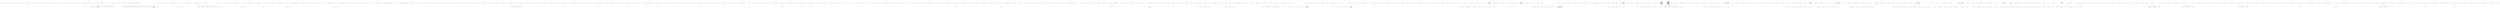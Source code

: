 digraph  {
m0_0 [cluster="Ninject.Syntax.IBindingInSyntax<T>.InSingletonScope()", file="ActivationStrategyTests.cs", label="Entry Ninject.Syntax.IBindingInSyntax<T>.InSingletonScope()", span="40-40"];
m0_1 [cluster="Ninject.Syntax.IBindingInSyntax<T>.InSingletonScope()", file="ActivationStrategyTests.cs", label="Exit Ninject.Syntax.IBindingInSyntax<T>.InSingletonScope()", span="40-40"];
m0_2 [cluster="Ninject.Syntax.IBindingInSyntax<T>.InTransientScope()", file="ActivationStrategyTests.cs", label="Entry Ninject.Syntax.IBindingInSyntax<T>.InTransientScope()", span="47-47"];
m0_3 [cluster="Ninject.Syntax.IBindingInSyntax<T>.InTransientScope()", file="ActivationStrategyTests.cs", label="Exit Ninject.Syntax.IBindingInSyntax<T>.InTransientScope()", span="47-47"];
m0_4 [cluster="Ninject.Syntax.IBindingInSyntax<T>.InThreadScope()", file="ActivationStrategyTests.cs", label="Entry Ninject.Syntax.IBindingInSyntax<T>.InThreadScope()", span="54-54"];
m0_5 [cluster="Ninject.Syntax.IBindingInSyntax<T>.InThreadScope()", file="ActivationStrategyTests.cs", label="Exit Ninject.Syntax.IBindingInSyntax<T>.InThreadScope()", span="54-54"];
m0_6 [cluster="Ninject.Syntax.IBindingInSyntax<T>.InScope(System.Func<Ninject.Activation.IContext, object>)", file="ActivationStrategyTests.cs", label="Entry Ninject.Syntax.IBindingInSyntax<T>.InScope(System.Func<Ninject.Activation.IContext, object>)", span="63-63"];
m0_7 [cluster="Ninject.Syntax.IBindingInSyntax<T>.InScope(System.Func<Ninject.Activation.IContext, object>)", file="ActivationStrategyTests.cs", label="Exit Ninject.Syntax.IBindingInSyntax<T>.InScope(System.Func<Ninject.Activation.IContext, object>)", span="63-63"];
m1_3 [cluster="Ninject.Infrastructure.Future<T>.implicit operator T(Ninject.Infrastructure.Future<T>)", file="CircularDependenciesTests.cs", label="Entry Ninject.Infrastructure.Future<T>.implicit operator T(Ninject.Infrastructure.Future<T>)", span="61-61"];
m1_4 [cluster="Ninject.Infrastructure.Future<T>.implicit operator T(Ninject.Infrastructure.Future<T>)", file="CircularDependenciesTests.cs", label="return future.Value;", span="63-63"];
m1_5 [cluster="Ninject.Infrastructure.Future<T>.implicit operator T(Ninject.Infrastructure.Future<T>)", file="CircularDependenciesTests.cs", label="Exit Ninject.Infrastructure.Future<T>.implicit operator T(Ninject.Infrastructure.Future<T>)", span="61-61"];
m1_0 [cluster="Ninject.Infrastructure.Future<T>.Future(System.Func<T>)", file="CircularDependenciesTests.cs", label="Entry Ninject.Infrastructure.Future<T>.Future(System.Func<T>)", span="51-51"];
m1_1 [cluster="Ninject.Infrastructure.Future<T>.Future(System.Func<T>)", file="CircularDependenciesTests.cs", label="Callback = callback", span="53-53"];
m1_2 [cluster="Ninject.Infrastructure.Future<T>.Future(System.Func<T>)", file="CircularDependenciesTests.cs", label="Exit Ninject.Infrastructure.Future<T>.Future(System.Func<T>)", span="51-51"];
m1_6 [file="CircularDependenciesTests.cs", label="Ninject.Infrastructure.Future<T>", span=""];
m2_12 [cluster="Mock<IKernelConfiguration>.cstr", file="ConditionalAttributeBindingTests.cs", label="Entry Mock<IKernelConfiguration>.cstr", span=""];
m2_27 [cluster="Ninject.Components.ComponentContainer.Add<TComponent, TImplementation>()", file="ConditionalAttributeBindingTests.cs", label="Entry Ninject.Components.ComponentContainer.Add<TComponent, TImplementation>()", span="63-63"];
m2_0 [cluster="Ninject.Tests.Unit.ComponentContainerTests.ComponentContainerContext.ComponentContainerContext()", file="ConditionalAttributeBindingTests.cs", label="Entry Ninject.Tests.Unit.ComponentContainerTests.ComponentContainerContext.ComponentContainerContext()", span="18-18"];
m2_1 [cluster="Ninject.Tests.Unit.ComponentContainerTests.ComponentContainerContext.ComponentContainerContext()", file="ConditionalAttributeBindingTests.cs", label="this.SetUp()", span="20-20"];
m2_2 [cluster="Ninject.Tests.Unit.ComponentContainerTests.ComponentContainerContext.ComponentContainerContext()", file="ConditionalAttributeBindingTests.cs", label="Exit Ninject.Tests.Unit.ComponentContainerTests.ComponentContainerContext.ComponentContainerContext()", span="18-18"];
m2_88 [cluster="Ninject.Tests.Unit.ComponentContainerTests.WhenRemoveAllIsCalled.RemovesAllMappings()", file="ConditionalAttributeBindingTests.cs", label="Entry Ninject.Tests.Unit.ComponentContainerTests.WhenRemoveAllIsCalled.RemovesAllMappings()", span="146-146"];
m2_89 [cluster="Ninject.Tests.Unit.ComponentContainerTests.WhenRemoveAllIsCalled.RemovesAllMappings()", file="ConditionalAttributeBindingTests.cs", label="container.Add<ITestService, TestServiceA>()", span="148-148"];
m2_90 [cluster="Ninject.Tests.Unit.ComponentContainerTests.WhenRemoveAllIsCalled.RemovesAllMappings()", file="ConditionalAttributeBindingTests.cs", label="var service1 = container.Get<ITestService>()", span="150-150"];
m2_91 [cluster="Ninject.Tests.Unit.ComponentContainerTests.WhenRemoveAllIsCalled.RemovesAllMappings()", file="ConditionalAttributeBindingTests.cs", label="service1.Should().NotBeNull()", span="151-151"];
m2_92 [cluster="Ninject.Tests.Unit.ComponentContainerTests.WhenRemoveAllIsCalled.RemovesAllMappings()", file="ConditionalAttributeBindingTests.cs", label="container.RemoveAll<ITestService>()", span="153-153"];
m2_93 [cluster="Ninject.Tests.Unit.ComponentContainerTests.WhenRemoveAllIsCalled.RemovesAllMappings()", file="ConditionalAttributeBindingTests.cs", label="Assert.Throws<InvalidOperationException>(() => container.Get<ITestService>())", span="154-154"];
m2_94 [cluster="Ninject.Tests.Unit.ComponentContainerTests.WhenRemoveAllIsCalled.RemovesAllMappings()", file="ConditionalAttributeBindingTests.cs", label="Exit Ninject.Tests.Unit.ComponentContainerTests.WhenRemoveAllIsCalled.RemovesAllMappings()", span="146-146"];
m2_28 [cluster="Unk.Should", file="ConditionalAttributeBindingTests.cs", label="Entry Unk.Should", span=""];
m2_16 [cluster="Unk.>", file="ConditionalAttributeBindingTests.cs", label="Entry Unk.>", span=""];
m2_60 [cluster="Unk.NotBeSameAs", file="ConditionalAttributeBindingTests.cs", label="Entry Unk.NotBeSameAs", span=""];
m2_70 [cluster="Unk.Be", file="ConditionalAttributeBindingTests.cs", label="Entry Unk.Be", span=""];
m2_59 [cluster="Ninject.Components.ComponentContainer.AddTransient<TComponent, TImplementation>()", file="ConditionalAttributeBindingTests.cs", label="Entry Ninject.Components.ComponentContainer.AddTransient<TComponent, TImplementation>()", span="75-75"];
m2_30 [cluster="Ninject.Tests.Unit.ComponentContainerTests.WhenGetIsCalled.ReturnsInstanceOfFirstRegisteredImplementation()", file="ConditionalAttributeBindingTests.cs", label="Entry Ninject.Tests.Unit.ComponentContainerTests.WhenGetIsCalled.ReturnsInstanceOfFirstRegisteredImplementation()", span="54-54"];
m2_31 [cluster="Ninject.Tests.Unit.ComponentContainerTests.WhenGetIsCalled.ReturnsInstanceOfFirstRegisteredImplementation()", file="ConditionalAttributeBindingTests.cs", label="container.Add<ITestService, TestServiceA>()", span="56-56"];
m2_32 [cluster="Ninject.Tests.Unit.ComponentContainerTests.WhenGetIsCalled.ReturnsInstanceOfFirstRegisteredImplementation()", file="ConditionalAttributeBindingTests.cs", label="container.Add<ITestService, TestServiceB>()", span="57-57"];
m2_33 [cluster="Ninject.Tests.Unit.ComponentContainerTests.WhenGetIsCalled.ReturnsInstanceOfFirstRegisteredImplementation()", file="ConditionalAttributeBindingTests.cs", label="var service = container.Get<ITestService>()", span="59-59"];
m2_34 [cluster="Ninject.Tests.Unit.ComponentContainerTests.WhenGetIsCalled.ReturnsInstanceOfFirstRegisteredImplementation()", file="ConditionalAttributeBindingTests.cs", label="service.Should().NotBeNull()", span="61-61"];
m2_35 [cluster="Ninject.Tests.Unit.ComponentContainerTests.WhenGetIsCalled.ReturnsInstanceOfFirstRegisteredImplementation()", file="ConditionalAttributeBindingTests.cs", label="service.Should().BeOfType<TestServiceA>()", span="62-62"];
m2_36 [cluster="Ninject.Tests.Unit.ComponentContainerTests.WhenGetIsCalled.ReturnsInstanceOfFirstRegisteredImplementation()", file="ConditionalAttributeBindingTests.cs", label="Exit Ninject.Tests.Unit.ComponentContainerTests.WhenGetIsCalled.ReturnsInstanceOfFirstRegisteredImplementation()", span="54-54"];
m2_37 [cluster="Ninject.Tests.Unit.ComponentContainerTests.WhenGetIsCalled.InjectsEnumeratorOfServicesWhenConstructorArgumentIsIEnumerable()", file="ConditionalAttributeBindingTests.cs", label="Entry Ninject.Tests.Unit.ComponentContainerTests.WhenGetIsCalled.InjectsEnumeratorOfServicesWhenConstructorArgumentIsIEnumerable()", span="66-66"];
m2_38 [cluster="Ninject.Tests.Unit.ComponentContainerTests.WhenGetIsCalled.InjectsEnumeratorOfServicesWhenConstructorArgumentIsIEnumerable()", file="ConditionalAttributeBindingTests.cs", label="container.Add<ITestService, TestServiceA>()", span="68-68"];
m2_39 [cluster="Ninject.Tests.Unit.ComponentContainerTests.WhenGetIsCalled.InjectsEnumeratorOfServicesWhenConstructorArgumentIsIEnumerable()", file="ConditionalAttributeBindingTests.cs", label="container.Add<ITestService, TestServiceB>()", span="69-69"];
m2_40 [cluster="Ninject.Tests.Unit.ComponentContainerTests.WhenGetIsCalled.InjectsEnumeratorOfServicesWhenConstructorArgumentIsIEnumerable()", file="ConditionalAttributeBindingTests.cs", label="container.Add<IAsksForEnumerable, AsksForEnumerable>()", span="70-70"];
m2_41 [cluster="Ninject.Tests.Unit.ComponentContainerTests.WhenGetIsCalled.InjectsEnumeratorOfServicesWhenConstructorArgumentIsIEnumerable()", file="ConditionalAttributeBindingTests.cs", label="var asks = container.Get<IAsksForEnumerable>()", span="72-72"];
m2_42 [cluster="Ninject.Tests.Unit.ComponentContainerTests.WhenGetIsCalled.InjectsEnumeratorOfServicesWhenConstructorArgumentIsIEnumerable()", file="ConditionalAttributeBindingTests.cs", label="asks.Should().NotBeNull()", span="74-74"];
m2_43 [cluster="Ninject.Tests.Unit.ComponentContainerTests.WhenGetIsCalled.InjectsEnumeratorOfServicesWhenConstructorArgumentIsIEnumerable()", file="ConditionalAttributeBindingTests.cs", label="asks.SecondService.Should().NotBeNull()", span="75-75"];
m2_44 [cluster="Ninject.Tests.Unit.ComponentContainerTests.WhenGetIsCalled.InjectsEnumeratorOfServicesWhenConstructorArgumentIsIEnumerable()", file="ConditionalAttributeBindingTests.cs", label="asks.SecondService.Should().BeOfType<TestServiceB>()", span="76-76"];
m2_45 [cluster="Ninject.Tests.Unit.ComponentContainerTests.WhenGetIsCalled.InjectsEnumeratorOfServicesWhenConstructorArgumentIsIEnumerable()", file="ConditionalAttributeBindingTests.cs", label="Exit Ninject.Tests.Unit.ComponentContainerTests.WhenGetIsCalled.InjectsEnumeratorOfServicesWhenConstructorArgumentIsIEnumerable()", span="66-66"];
m2_80 [cluster="Ninject.Tests.Unit.ComponentContainerTests.WhenGetAllIsCalledOnComponentContainer.ReturnsSameInstanceForTwoCallsForSameService()", file="ConditionalAttributeBindingTests.cs", label="Entry Ninject.Tests.Unit.ComponentContainerTests.WhenGetAllIsCalledOnComponentContainer.ReturnsSameInstanceForTwoCallsForSameService()", span="130-130"];
m2_81 [cluster="Ninject.Tests.Unit.ComponentContainerTests.WhenGetAllIsCalledOnComponentContainer.ReturnsSameInstanceForTwoCallsForSameService()", file="ConditionalAttributeBindingTests.cs", label="container.Add<ITestService, TestServiceA>()", span="132-132"];
m2_82 [cluster="Ninject.Tests.Unit.ComponentContainerTests.WhenGetAllIsCalledOnComponentContainer.ReturnsSameInstanceForTwoCallsForSameService()", file="ConditionalAttributeBindingTests.cs", label="var service1 = container.Get<ITestService>()", span="134-134"];
m2_83 [cluster="Ninject.Tests.Unit.ComponentContainerTests.WhenGetAllIsCalledOnComponentContainer.ReturnsSameInstanceForTwoCallsForSameService()", file="ConditionalAttributeBindingTests.cs", label="var service2 = container.Get<ITestService>()", span="135-135"];
m2_84 [cluster="Ninject.Tests.Unit.ComponentContainerTests.WhenGetAllIsCalledOnComponentContainer.ReturnsSameInstanceForTwoCallsForSameService()", file="ConditionalAttributeBindingTests.cs", label="service1.Should().NotBeNull()", span="137-137"];
m2_86 [cluster="Ninject.Tests.Unit.ComponentContainerTests.WhenGetAllIsCalledOnComponentContainer.ReturnsSameInstanceForTwoCallsForSameService()", file="ConditionalAttributeBindingTests.cs", label="service1.Should().BeSameAs(service2)", span="139-139"];
m2_85 [cluster="Ninject.Tests.Unit.ComponentContainerTests.WhenGetAllIsCalledOnComponentContainer.ReturnsSameInstanceForTwoCallsForSameService()", file="ConditionalAttributeBindingTests.cs", label="service2.Should().NotBeNull()", span="138-138"];
m2_87 [cluster="Ninject.Tests.Unit.ComponentContainerTests.WhenGetAllIsCalledOnComponentContainer.ReturnsSameInstanceForTwoCallsForSameService()", file="ConditionalAttributeBindingTests.cs", label="Exit Ninject.Tests.Unit.ComponentContainerTests.WhenGetAllIsCalledOnComponentContainer.ReturnsSameInstanceForTwoCallsForSameService()", span="130-130"];
m2_61 [cluster="Ninject.Tests.Unit.ComponentContainerTests.WhenGetAllIsCalledOnComponentContainer.ReturnsSeriesWithSingleItem()", file="ConditionalAttributeBindingTests.cs", label="Entry Ninject.Tests.Unit.ComponentContainerTests.WhenGetAllIsCalledOnComponentContainer.ReturnsSeriesWithSingleItem()", span="105-105"];
m2_62 [cluster="Ninject.Tests.Unit.ComponentContainerTests.WhenGetAllIsCalledOnComponentContainer.ReturnsSeriesWithSingleItem()", file="ConditionalAttributeBindingTests.cs", label="container.Add<ITestService, TestServiceA>()", span="107-107"];
m2_63 [cluster="Ninject.Tests.Unit.ComponentContainerTests.WhenGetAllIsCalledOnComponentContainer.ReturnsSeriesWithSingleItem()", file="ConditionalAttributeBindingTests.cs", label="var services = container.GetAll<ITestService>().ToList()", span="109-109"];
m2_64 [cluster="Ninject.Tests.Unit.ComponentContainerTests.WhenGetAllIsCalledOnComponentContainer.ReturnsSeriesWithSingleItem()", file="ConditionalAttributeBindingTests.cs", label="services.Should().NotBeNull()", span="111-111"];
m2_65 [cluster="Ninject.Tests.Unit.ComponentContainerTests.WhenGetAllIsCalledOnComponentContainer.ReturnsSeriesWithSingleItem()", file="ConditionalAttributeBindingTests.cs", label="services.Count.Should().Be(1)", span="112-112"];
m2_66 [cluster="Ninject.Tests.Unit.ComponentContainerTests.WhenGetAllIsCalledOnComponentContainer.ReturnsSeriesWithSingleItem()", file="ConditionalAttributeBindingTests.cs", label="services[0].Should().BeOfType<TestServiceA>()", span="113-113"];
m2_67 [cluster="Ninject.Tests.Unit.ComponentContainerTests.WhenGetAllIsCalledOnComponentContainer.ReturnsSeriesWithSingleItem()", file="ConditionalAttributeBindingTests.cs", label="Exit Ninject.Tests.Unit.ComponentContainerTests.WhenGetAllIsCalledOnComponentContainer.ReturnsSeriesWithSingleItem()", span="105-105"];
m2_53 [cluster="Ninject.Tests.Unit.ComponentContainerTests.WhenGetIsCalled.DifferentInstanceAreReturnedForTransients()", file="ConditionalAttributeBindingTests.cs", label="Entry Ninject.Tests.Unit.ComponentContainerTests.WhenGetIsCalled.DifferentInstanceAreReturnedForTransients()", span="91-91"];
m2_54 [cluster="Ninject.Tests.Unit.ComponentContainerTests.WhenGetIsCalled.DifferentInstanceAreReturnedForTransients()", file="ConditionalAttributeBindingTests.cs", label="container.AddTransient<ITestService, TestServiceA>()", span="93-93"];
m2_55 [cluster="Ninject.Tests.Unit.ComponentContainerTests.WhenGetIsCalled.DifferentInstanceAreReturnedForTransients()", file="ConditionalAttributeBindingTests.cs", label="var service1 = container.Get<ITestService>()", span="95-95"];
m2_56 [cluster="Ninject.Tests.Unit.ComponentContainerTests.WhenGetIsCalled.DifferentInstanceAreReturnedForTransients()", file="ConditionalAttributeBindingTests.cs", label="var service2 = container.Get<ITestService>()", span="96-96"];
m2_57 [cluster="Ninject.Tests.Unit.ComponentContainerTests.WhenGetIsCalled.DifferentInstanceAreReturnedForTransients()", file="ConditionalAttributeBindingTests.cs", label="service1.Should().NotBeSameAs(service2)", span="98-98"];
m2_58 [cluster="Ninject.Tests.Unit.ComponentContainerTests.WhenGetIsCalled.DifferentInstanceAreReturnedForTransients()", file="ConditionalAttributeBindingTests.cs", label="Exit Ninject.Tests.Unit.ComponentContainerTests.WhenGetIsCalled.DifferentInstanceAreReturnedForTransients()", span="91-91"];
m2_71 [cluster="Ninject.Tests.Unit.ComponentContainerTests.WhenGetAllIsCalledOnComponentContainer.ReturnsInstanceOfEachRegisteredImplementation()", file="ConditionalAttributeBindingTests.cs", label="Entry Ninject.Tests.Unit.ComponentContainerTests.WhenGetAllIsCalledOnComponentContainer.ReturnsInstanceOfEachRegisteredImplementation()", span="117-117"];
m2_72 [cluster="Ninject.Tests.Unit.ComponentContainerTests.WhenGetAllIsCalledOnComponentContainer.ReturnsInstanceOfEachRegisteredImplementation()", file="ConditionalAttributeBindingTests.cs", label="container.Add<ITestService, TestServiceA>()", span="119-119"];
m2_73 [cluster="Ninject.Tests.Unit.ComponentContainerTests.WhenGetAllIsCalledOnComponentContainer.ReturnsInstanceOfEachRegisteredImplementation()", file="ConditionalAttributeBindingTests.cs", label="container.Add<ITestService, TestServiceB>()", span="120-120"];
m2_74 [cluster="Ninject.Tests.Unit.ComponentContainerTests.WhenGetAllIsCalledOnComponentContainer.ReturnsInstanceOfEachRegisteredImplementation()", file="ConditionalAttributeBindingTests.cs", label="var services = container.GetAll<ITestService>().ToList()", span="121-121"];
m2_75 [cluster="Ninject.Tests.Unit.ComponentContainerTests.WhenGetAllIsCalledOnComponentContainer.ReturnsInstanceOfEachRegisteredImplementation()", file="ConditionalAttributeBindingTests.cs", label="services.Should().NotBeNull()", span="123-123"];
m2_76 [cluster="Ninject.Tests.Unit.ComponentContainerTests.WhenGetAllIsCalledOnComponentContainer.ReturnsInstanceOfEachRegisteredImplementation()", file="ConditionalAttributeBindingTests.cs", label="services.Count.Should().Be(2)", span="124-124"];
m2_77 [cluster="Ninject.Tests.Unit.ComponentContainerTests.WhenGetAllIsCalledOnComponentContainer.ReturnsInstanceOfEachRegisteredImplementation()", file="ConditionalAttributeBindingTests.cs", label="services[0].Should().BeOfType<TestServiceA>()", span="125-125"];
m2_78 [cluster="Ninject.Tests.Unit.ComponentContainerTests.WhenGetAllIsCalledOnComponentContainer.ReturnsInstanceOfEachRegisteredImplementation()", file="ConditionalAttributeBindingTests.cs", label="services[1].Should().BeOfType<TestServiceB>()", span="126-126"];
m2_79 [cluster="Ninject.Tests.Unit.ComponentContainerTests.WhenGetAllIsCalledOnComponentContainer.ReturnsInstanceOfEachRegisteredImplementation()", file="ConditionalAttributeBindingTests.cs", label="Exit Ninject.Tests.Unit.ComponentContainerTests.WhenGetAllIsCalledOnComponentContainer.ReturnsInstanceOfEachRegisteredImplementation()", span="117-117"];
m2_21 [cluster="Ninject.Tests.Unit.ComponentContainerTests.WhenGetIsCalled.ReturnsInstanceWhenOneImplementationIsRegistered()", file="ConditionalAttributeBindingTests.cs", label="Entry Ninject.Tests.Unit.ComponentContainerTests.WhenGetIsCalled.ReturnsInstanceWhenOneImplementationIsRegistered()", span="43-43"];
m2_22 [cluster="Ninject.Tests.Unit.ComponentContainerTests.WhenGetIsCalled.ReturnsInstanceWhenOneImplementationIsRegistered()", file="ConditionalAttributeBindingTests.cs", label="container.Add<ITestService, TestServiceA>()", span="45-45"];
m2_24 [cluster="Ninject.Tests.Unit.ComponentContainerTests.WhenGetIsCalled.ReturnsInstanceWhenOneImplementationIsRegistered()", file="ConditionalAttributeBindingTests.cs", label="service.Should().NotBeNull()", span="49-49"];
m2_25 [cluster="Ninject.Tests.Unit.ComponentContainerTests.WhenGetIsCalled.ReturnsInstanceWhenOneImplementationIsRegistered()", file="ConditionalAttributeBindingTests.cs", label="service.Should().BeOfType<TestServiceA>()", span="50-50"];
m2_26 [cluster="Ninject.Tests.Unit.ComponentContainerTests.WhenGetIsCalled.ReturnsInstanceWhenOneImplementationIsRegistered()", file="ConditionalAttributeBindingTests.cs", label="Exit Ninject.Tests.Unit.ComponentContainerTests.WhenGetIsCalled.ReturnsInstanceWhenOneImplementationIsRegistered()", span="43-43"];
m2_69 [cluster="System.Collections.Generic.IEnumerable<TSource>.ToList<TSource>()", file="ConditionalAttributeBindingTests.cs", label="Entry System.Collections.Generic.IEnumerable<TSource>.ToList<TSource>()", span="0-0"];
m2_99 [cluster="Ninject.Tests.Unit.ComponentContainerTests.WhenRemoveAllIsCalled.DisposesOfAllInstances()", file="ConditionalAttributeBindingTests.cs", label="Entry Ninject.Tests.Unit.ComponentContainerTests.WhenRemoveAllIsCalled.DisposesOfAllInstances()", span="158-158"];
m2_100 [cluster="Ninject.Tests.Unit.ComponentContainerTests.WhenRemoveAllIsCalled.DisposesOfAllInstances()", file="ConditionalAttributeBindingTests.cs", label="container.Add<ITestService, TestServiceA>()", span="160-160"];
m2_101 [cluster="Ninject.Tests.Unit.ComponentContainerTests.WhenRemoveAllIsCalled.DisposesOfAllInstances()", file="ConditionalAttributeBindingTests.cs", label="container.Add<ITestService, TestServiceB>()", span="161-161"];
m2_102 [cluster="Ninject.Tests.Unit.ComponentContainerTests.WhenRemoveAllIsCalled.DisposesOfAllInstances()", file="ConditionalAttributeBindingTests.cs", label="var services = container.GetAll<ITestService>().ToList()", span="163-163"];
m2_103 [cluster="Ninject.Tests.Unit.ComponentContainerTests.WhenRemoveAllIsCalled.DisposesOfAllInstances()", file="ConditionalAttributeBindingTests.cs", label="services.Should().NotBeNull()", span="164-164"];
m2_104 [cluster="Ninject.Tests.Unit.ComponentContainerTests.WhenRemoveAllIsCalled.DisposesOfAllInstances()", file="ConditionalAttributeBindingTests.cs", label="services.Count.Should().Be(2)", span="165-165"];
m2_106 [cluster="Ninject.Tests.Unit.ComponentContainerTests.WhenRemoveAllIsCalled.DisposesOfAllInstances()", file="ConditionalAttributeBindingTests.cs", label="services[0].IsDisposed.Should().BeTrue()", span="169-169"];
m2_107 [cluster="Ninject.Tests.Unit.ComponentContainerTests.WhenRemoveAllIsCalled.DisposesOfAllInstances()", file="ConditionalAttributeBindingTests.cs", label="services[1].IsDisposed.Should().BeTrue()", span="170-170"];
m2_105 [cluster="Ninject.Tests.Unit.ComponentContainerTests.WhenRemoveAllIsCalled.DisposesOfAllInstances()", file="ConditionalAttributeBindingTests.cs", label="container.RemoveAll<ITestService>()", span="167-167"];
m2_108 [cluster="Ninject.Tests.Unit.ComponentContainerTests.WhenRemoveAllIsCalled.DisposesOfAllInstances()", file="ConditionalAttributeBindingTests.cs", label="Exit Ninject.Tests.Unit.ComponentContainerTests.WhenRemoveAllIsCalled.DisposesOfAllInstances()", span="158-158"];
m2_68 [cluster="Ninject.Components.ComponentContainer.GetAll<T>()", file="ConditionalAttributeBindingTests.cs", label="Entry Ninject.Components.ComponentContainer.GetAll<T>()", span="145-145"];
m2_29 [cluster="Unk.NotBeNull", file="ConditionalAttributeBindingTests.cs", label="Entry Unk.NotBeNull", span=""];
m2_114 [cluster="System.Collections.Generic.IEnumerable<TSource>.First<TSource>()", file="ConditionalAttributeBindingTests.cs", label="Entry System.Collections.Generic.IEnumerable<TSource>.First<TSource>()", span="0-0"];
m2_52 [cluster="Unk.BeSameAs", file="ConditionalAttributeBindingTests.cs", label="Entry Unk.BeSameAs", span=""];
m2_96 [cluster="lambda expression", file="ConditionalAttributeBindingTests.cs", label="Entry lambda expression", span="154-154"];
m2_17 [cluster="lambda expression", file="ConditionalAttributeBindingTests.cs", label="Entry lambda expression", span="39-39"];
m2_18 [cluster="lambda expression", file="ConditionalAttributeBindingTests.cs", label="container.Get<ITestService>()", span="39-39"];
m2_19 [cluster="lambda expression", file="ConditionalAttributeBindingTests.cs", label="Exit lambda expression", span="39-39"];
m2_97 [cluster="lambda expression", file="ConditionalAttributeBindingTests.cs", label="container.Get<ITestService>()", span="154-154"];
m2_98 [cluster="lambda expression", file="ConditionalAttributeBindingTests.cs", label="Exit lambda expression", span="154-154"];
m2_46 [cluster="Ninject.Tests.Unit.ComponentContainerTests.WhenGetIsCalled.SameInstanceIsReturnedByDefault()", file="ConditionalAttributeBindingTests.cs", label="Entry Ninject.Tests.Unit.ComponentContainerTests.WhenGetIsCalled.SameInstanceIsReturnedByDefault()", span="80-80"];
m2_47 [cluster="Ninject.Tests.Unit.ComponentContainerTests.WhenGetIsCalled.SameInstanceIsReturnedByDefault()", file="ConditionalAttributeBindingTests.cs", label="container.Add<ITestService, TestServiceA>()", span="82-82"];
m2_49 [cluster="Ninject.Tests.Unit.ComponentContainerTests.WhenGetIsCalled.SameInstanceIsReturnedByDefault()", file="ConditionalAttributeBindingTests.cs", label="var service2 = container.Get<ITestService>()", span="85-85"];
m2_50 [cluster="Ninject.Tests.Unit.ComponentContainerTests.WhenGetIsCalled.SameInstanceIsReturnedByDefault()", file="ConditionalAttributeBindingTests.cs", label="service1.Should().BeSameAs(service2)", span="87-87"];
m2_51 [cluster="Ninject.Tests.Unit.ComponentContainerTests.WhenGetIsCalled.SameInstanceIsReturnedByDefault()", file="ConditionalAttributeBindingTests.cs", label="Exit Ninject.Tests.Unit.ComponentContainerTests.WhenGetIsCalled.SameInstanceIsReturnedByDefault()", span="80-80"];
m2_110 [cluster="Ninject.Tests.Unit.ComponentContainerTests.AsksForEnumerable.AsksForEnumerable(System.Collections.Generic.IEnumerable<Ninject.Tests.Unit.ComponentContainerTests.ITestService>)", file="ConditionalAttributeBindingTests.cs", label="Entry Ninject.Tests.Unit.ComponentContainerTests.AsksForEnumerable.AsksForEnumerable(System.Collections.Generic.IEnumerable<Ninject.Tests.Unit.ComponentContainerTests.ITestService>)", span="178-178"];
m2_111 [cluster="Ninject.Tests.Unit.ComponentContainerTests.AsksForEnumerable.AsksForEnumerable(System.Collections.Generic.IEnumerable<Ninject.Tests.Unit.ComponentContainerTests.ITestService>)", file="ConditionalAttributeBindingTests.cs", label="SecondService = services.Skip(1).First()", span="180-180"];
m2_112 [cluster="Ninject.Tests.Unit.ComponentContainerTests.AsksForEnumerable.AsksForEnumerable(System.Collections.Generic.IEnumerable<Ninject.Tests.Unit.ComponentContainerTests.ITestService>)", file="ConditionalAttributeBindingTests.cs", label="Exit Ninject.Tests.Unit.ComponentContainerTests.AsksForEnumerable.AsksForEnumerable(System.Collections.Generic.IEnumerable<Ninject.Tests.Unit.ComponentContainerTests.ITestService>)", span="178-178"];
m2_3 [cluster="Ninject.Tests.Unit.ComponentContainerTests.ComponentContainerContext.SetUp()", file="ConditionalAttributeBindingTests.cs", label="Entry Ninject.Tests.Unit.ComponentContainerTests.ComponentContainerContext.SetUp()", span="23-23"];
m2_4 [cluster="Ninject.Tests.Unit.ComponentContainerTests.ComponentContainerContext.SetUp()", file="ConditionalAttributeBindingTests.cs", label="this.container = new ComponentContainer()", span="25-25"];
m2_5 [cluster="Ninject.Tests.Unit.ComponentContainerTests.ComponentContainerContext.SetUp()", file="ConditionalAttributeBindingTests.cs", label="this.kernelMock = new Mock<IKernel>()", span="26-26"];
m2_6 [cluster="Ninject.Tests.Unit.ComponentContainerTests.ComponentContainerContext.SetUp()", file="ConditionalAttributeBindingTests.cs", label="this.kernelConfigurationMock = new Mock<IKernelConfiguration>()", span="27-27"];
m2_8 [cluster="Ninject.Tests.Unit.ComponentContainerTests.ComponentContainerContext.SetUp()", file="ConditionalAttributeBindingTests.cs", label="this.container.KernelConfiguration = this.kernelConfigurationMock.Object", span="30-30"];
m2_9 [cluster="Ninject.Tests.Unit.ComponentContainerTests.ComponentContainerContext.SetUp()", file="ConditionalAttributeBindingTests.cs", label="Exit Ninject.Tests.Unit.ComponentContainerTests.ComponentContainerContext.SetUp()", span="23-23"];
m2_10 [cluster="Ninject.Components.ComponentContainer.ComponentContainer()", file="ConditionalAttributeBindingTests.cs", label="Entry Ninject.Components.ComponentContainer.ComponentContainer()", span="25-25"];
m2_13 [cluster="Ninject.Tests.Unit.ComponentContainerTests.WhenGetIsCalled.ThrowsExceptionIfNoImplementationRegisteredForService()", file="ConditionalAttributeBindingTests.cs", label="Entry Ninject.Tests.Unit.ComponentContainerTests.WhenGetIsCalled.ThrowsExceptionIfNoImplementationRegisteredForService()", span="37-37"];
m2_14 [cluster="Ninject.Tests.Unit.ComponentContainerTests.WhenGetIsCalled.ThrowsExceptionIfNoImplementationRegisteredForService()", file="ConditionalAttributeBindingTests.cs", label="Assert.Throws<InvalidOperationException>(() => container.Get<ITestService>())", span="39-39"];
m2_15 [cluster="Ninject.Tests.Unit.ComponentContainerTests.WhenGetIsCalled.ThrowsExceptionIfNoImplementationRegisteredForService()", file="ConditionalAttributeBindingTests.cs", label="Exit Ninject.Tests.Unit.ComponentContainerTests.WhenGetIsCalled.ThrowsExceptionIfNoImplementationRegisteredForService()", span="37-37"];
m2_109 [cluster="Unk.BeTrue", file="ConditionalAttributeBindingTests.cs", label="Entry Unk.BeTrue", span=""];
m2_11 [cluster="Mock<IKernel>.cstr", file="ConditionalAttributeBindingTests.cs", label="Entry Mock<IKernel>.cstr", span=""];
m2_95 [cluster="Ninject.Components.ComponentContainer.RemoveAll<T>()", file="ConditionalAttributeBindingTests.cs", label="Entry Ninject.Components.ComponentContainer.RemoveAll<T>()", span="87-87"];
m2_20 [cluster="Ninject.Components.ComponentContainer.Get<T>()", file="ConditionalAttributeBindingTests.cs", label="Entry Ninject.Components.ComponentContainer.Get<T>()", span="134-134"];
m2_113 [cluster="System.Collections.Generic.IEnumerable<TSource>.Skip<TSource>(int)", file="ConditionalAttributeBindingTests.cs", label="Entry System.Collections.Generic.IEnumerable<TSource>.Skip<TSource>(int)", span="0-0"];
m2_115 [file="ConditionalAttributeBindingTests.cs", label="Ninject.Tests.Unit.ComponentContainerTests.ComponentContainerContext", span=""];
m2_116 [file="ConditionalAttributeBindingTests.cs", label="Ninject.Tests.Unit.ComponentContainerTests.WhenGetIsCalled", span=""];
m2_117 [file="ConditionalAttributeBindingTests.cs", label="Ninject.Tests.Unit.ComponentContainerTests.WhenGetAllIsCalledOnComponentContainer", span=""];
m2_118 [file="ConditionalAttributeBindingTests.cs", label="Ninject.Tests.Unit.ComponentContainerTests.WhenRemoveAllIsCalled", span=""];
m2_119 [file="ConditionalAttributeBindingTests.cs", label="Ninject.Tests.Unit.ComponentContainerTests.AsksForEnumerable", span=""];
m3_12 [cluster="Ninject.Activation.Strategies.ActivationStrategyFor<T>.Deactivate(Ninject.Activation.IContext, T)", file="ConditionalBindingWhenParentTests.cs", label="Entry Ninject.Activation.Strategies.ActivationStrategyFor<T>.Deactivate(Ninject.Activation.IContext, T)", span="66-66"];
m3_14 [cluster="Ninject.Activation.Strategies.ActivationStrategyFor<T>.Deactivate(Ninject.Activation.IContext, T)", file="ConditionalBindingWhenParentTests.cs", label="Exit Ninject.Activation.Strategies.ActivationStrategyFor<T>.Deactivate(Ninject.Activation.IContext, T)", span="66-66"];
m3_6 [cluster="Ninject.Activation.Strategies.ActivationStrategyFor<T>.Activate(Ninject.Activation.IContext, T)", file="ConditionalBindingWhenParentTests.cs", label="Entry Ninject.Activation.Strategies.ActivationStrategyFor<T>.Activate(Ninject.Activation.IContext, T)", span="59-59"];
m3_13 [cluster="Ninject.Activation.Strategies.ActivationStrategyFor<T>.Activate(Ninject.Activation.IContext, T)", file="ConditionalBindingWhenParentTests.cs", label="Exit Ninject.Activation.Strategies.ActivationStrategyFor<T>.Activate(Ninject.Activation.IContext, T)", span="59-59"];
m3_7 [cluster="Ninject.Activation.Strategies.ActivationStrategyFor<T>.Deactivate(Ninject.Activation.IContext)", file="ConditionalBindingWhenParentTests.cs", label="Entry Ninject.Activation.Strategies.ActivationStrategyFor<T>.Deactivate(Ninject.Activation.IContext)", span="46-46"];
m3_8 [cluster="Ninject.Activation.Strategies.ActivationStrategyFor<T>.Deactivate(Ninject.Activation.IContext)", file="ConditionalBindingWhenParentTests.cs", label="Ensure.ArgumentNotNull(context, ''context'')", span="48-48"];
m3_9 [cluster="Ninject.Activation.Strategies.ActivationStrategyFor<T>.Deactivate(Ninject.Activation.IContext)", file="ConditionalBindingWhenParentTests.cs", label="context.Instance is T", span="50-50"];
m3_10 [cluster="Ninject.Activation.Strategies.ActivationStrategyFor<T>.Deactivate(Ninject.Activation.IContext)", file="ConditionalBindingWhenParentTests.cs", label="Deactivate(context, (T)context.Instance)", span="51-51"];
m3_11 [cluster="Ninject.Activation.Strategies.ActivationStrategyFor<T>.Deactivate(Ninject.Activation.IContext)", file="ConditionalBindingWhenParentTests.cs", label="Exit Ninject.Activation.Strategies.ActivationStrategyFor<T>.Deactivate(Ninject.Activation.IContext)", span="46-46"];
m3_5 [cluster="Ninject.Infrastructure.Ensure.ArgumentNotNull(object, string)", file="ConditionalBindingWhenParentTests.cs", label="Entry Ninject.Infrastructure.Ensure.ArgumentNotNull(object, string)", span="24-24"];
m3_0 [cluster="Ninject.Activation.Strategies.ActivationStrategyFor<T>.Activate(Ninject.Activation.IContext)", file="ConditionalBindingWhenParentTests.cs", label="Entry Ninject.Activation.Strategies.ActivationStrategyFor<T>.Activate(Ninject.Activation.IContext)", span="34-34"];
m3_1 [cluster="Ninject.Activation.Strategies.ActivationStrategyFor<T>.Activate(Ninject.Activation.IContext)", file="ConditionalBindingWhenParentTests.cs", label="Ensure.ArgumentNotNull(context, ''context'')", span="36-36"];
m3_2 [cluster="Ninject.Activation.Strategies.ActivationStrategyFor<T>.Activate(Ninject.Activation.IContext)", file="ConditionalBindingWhenParentTests.cs", label="context.Instance is T", span="38-38"];
m3_3 [cluster="Ninject.Activation.Strategies.ActivationStrategyFor<T>.Activate(Ninject.Activation.IContext)", file="ConditionalBindingWhenParentTests.cs", label="Activate(context, (T)context.Instance)", span="39-39"];
m3_4 [cluster="Ninject.Activation.Strategies.ActivationStrategyFor<T>.Activate(Ninject.Activation.IContext)", file="ConditionalBindingWhenParentTests.cs", label="Exit Ninject.Activation.Strategies.ActivationStrategyFor<T>.Activate(Ninject.Activation.IContext)", span="34-34"];
m3_15 [file="ConditionalBindingWhenParentTests.cs", label="Ninject.Activation.Strategies.ActivationStrategyFor<T>", span=""];
m4_38 [cluster="Ninject.ExtensionsForIResolutionRoot.GetAll<T>(Ninject.Infrastructure.IResolutionRoot, System.Func<Ninject.Bindings.IBindingMetadata, bool>, params Ninject.Parameters.IParameter[])", file="ConstantTests.cs", label="Entry Ninject.ExtensionsForIResolutionRoot.GetAll<T>(Ninject.Infrastructure.IResolutionRoot, System.Func<Ninject.Bindings.IBindingMetadata, bool>, params Ninject.Parameters.IParameter[])", span="37-37"];
m4_39 [cluster="Ninject.ExtensionsForIResolutionRoot.GetAll<T>(Ninject.Infrastructure.IResolutionRoot, System.Func<Ninject.Bindings.IBindingMetadata, bool>, params Ninject.Parameters.IParameter[])", file="ConstantTests.cs", label="return root.Resolve(typeof(T), new[] { new PredicateConstraint(predicate) }, parameters).Select(ctx => ctx.Resolve()).Cast<T>();", span="39-39"];
m4_40 [cluster="Ninject.ExtensionsForIResolutionRoot.GetAll<T>(Ninject.Infrastructure.IResolutionRoot, System.Func<Ninject.Bindings.IBindingMetadata, bool>, params Ninject.Parameters.IParameter[])", file="ConstantTests.cs", label="Exit Ninject.ExtensionsForIResolutionRoot.GetAll<T>(Ninject.Infrastructure.IResolutionRoot, System.Func<Ninject.Bindings.IBindingMetadata, bool>, params Ninject.Parameters.IParameter[])", span="37-37"];
m4_57 [cluster="Ninject.ExtensionsForIResolutionRoot.Get(Ninject.Infrastructure.IResolutionRoot, System.Type, System.Func<Ninject.Bindings.IBindingMetadata, bool>, params Ninject.Parameters.IParameter[])", file="ConstantTests.cs", label="Entry Ninject.ExtensionsForIResolutionRoot.Get(Ninject.Infrastructure.IResolutionRoot, System.Type, System.Func<Ninject.Bindings.IBindingMetadata, bool>, params Ninject.Parameters.IParameter[])", span="52-52"];
m4_58 [cluster="Ninject.ExtensionsForIResolutionRoot.Get(Ninject.Infrastructure.IResolutionRoot, System.Type, System.Func<Ninject.Bindings.IBindingMetadata, bool>, params Ninject.Parameters.IParameter[])", file="ConstantTests.cs", label="return root.Resolve(type, new[] { new PredicateConstraint(predicate) }, parameters).Select(ctx => ctx.Resolve()).FirstOrDefault();", span="54-54"];
m4_59 [cluster="Ninject.ExtensionsForIResolutionRoot.Get(Ninject.Infrastructure.IResolutionRoot, System.Type, System.Func<Ninject.Bindings.IBindingMetadata, bool>, params Ninject.Parameters.IParameter[])", file="ConstantTests.cs", label="Exit Ninject.ExtensionsForIResolutionRoot.Get(Ninject.Infrastructure.IResolutionRoot, System.Type, System.Func<Ninject.Bindings.IBindingMetadata, bool>, params Ninject.Parameters.IParameter[])", span="52-52"];
m4_0 [cluster="Ninject.ExtensionsForIResolutionRoot.Get<T>(Ninject.Infrastructure.IResolutionRoot, params Ninject.Parameters.IParameter[])", file="ConstantTests.cs", label="Entry Ninject.ExtensionsForIResolutionRoot.Get<T>(Ninject.Infrastructure.IResolutionRoot, params Ninject.Parameters.IParameter[])", span="12-12"];
m4_1 [cluster="Ninject.ExtensionsForIResolutionRoot.Get<T>(Ninject.Infrastructure.IResolutionRoot, params Ninject.Parameters.IParameter[])", color=green, community=0, file="ConstantTests.cs", label="return root.Resolve(typeof(T), new IConstraint[0], parameters).Select(ctx => ctx.Resolve()).Cast<T>().FirstOrDefault();", prediction=0, span="14-14"];
m4_2 [cluster="Ninject.ExtensionsForIResolutionRoot.Get<T>(Ninject.Infrastructure.IResolutionRoot, params Ninject.Parameters.IParameter[])", file="ConstantTests.cs", label="Exit Ninject.ExtensionsForIResolutionRoot.Get<T>(Ninject.Infrastructure.IResolutionRoot, params Ninject.Parameters.IParameter[])", span="12-12"];
m4_76 [cluster="Ninject.ExtensionsForIResolutionRoot.GetAll(Ninject.Infrastructure.IResolutionRoot, System.Type, System.Func<Ninject.Bindings.IBindingMetadata, bool>, params Ninject.Parameters.IParameter[])", file="ConstantTests.cs", label="Entry Ninject.ExtensionsForIResolutionRoot.GetAll(Ninject.Infrastructure.IResolutionRoot, System.Type, System.Func<Ninject.Bindings.IBindingMetadata, bool>, params Ninject.Parameters.IParameter[])", span="67-67"];
m4_77 [cluster="Ninject.ExtensionsForIResolutionRoot.GetAll(Ninject.Infrastructure.IResolutionRoot, System.Type, System.Func<Ninject.Bindings.IBindingMetadata, bool>, params Ninject.Parameters.IParameter[])", file="ConstantTests.cs", label="return root.Resolve(type, new[] { new PredicateConstraint(predicate) }, parameters).Select(ctx => ctx.Resolve());", span="69-69"];
m4_78 [cluster="Ninject.ExtensionsForIResolutionRoot.GetAll(Ninject.Infrastructure.IResolutionRoot, System.Type, System.Func<Ninject.Bindings.IBindingMetadata, bool>, params Ninject.Parameters.IParameter[])", file="ConstantTests.cs", label="Exit Ninject.ExtensionsForIResolutionRoot.GetAll(Ninject.Infrastructure.IResolutionRoot, System.Type, System.Func<Ninject.Bindings.IBindingMetadata, bool>, params Ninject.Parameters.IParameter[])", span="67-67"];
m4_5 [cluster="Unk.>", file="ConstantTests.cs", label="Entry Unk.>", span=""];
m4_21 [cluster="Ninject.Resolution.PredicateConstraint.PredicateConstraint(System.Func<Ninject.Bindings.IBindingMetadata, bool>)", file="ConstantTests.cs", label="Entry Ninject.Resolution.PredicateConstraint.PredicateConstraint(System.Func<Ninject.Bindings.IBindingMetadata, bool>)", span="9-9"];
m4_10 [cluster="Ninject.Activation.IContext.Resolve()", file="ConstantTests.cs", label="Entry Ninject.Activation.IContext.Resolve()", span="18-18"];
m4_44 [cluster="Ninject.ExtensionsForIResolutionRoot.Get(Ninject.Infrastructure.IResolutionRoot, System.Type, params Ninject.Parameters.IParameter[])", file="ConstantTests.cs", label="Entry Ninject.ExtensionsForIResolutionRoot.Get(Ninject.Infrastructure.IResolutionRoot, System.Type, params Ninject.Parameters.IParameter[])", span="42-42"];
m4_45 [cluster="Ninject.ExtensionsForIResolutionRoot.Get(Ninject.Infrastructure.IResolutionRoot, System.Type, params Ninject.Parameters.IParameter[])", file="ConstantTests.cs", label="return root.Resolve(type, new IConstraint[0], parameters).Select(ctx => ctx.Resolve()).FirstOrDefault();", span="44-44"];
m4_46 [cluster="Ninject.ExtensionsForIResolutionRoot.Get(Ninject.Infrastructure.IResolutionRoot, System.Type, params Ninject.Parameters.IParameter[])", file="ConstantTests.cs", label="Exit Ninject.ExtensionsForIResolutionRoot.Get(Ninject.Infrastructure.IResolutionRoot, System.Type, params Ninject.Parameters.IParameter[])", span="42-42"];
m4_63 [cluster="Ninject.ExtensionsForIResolutionRoot.GetAll(Ninject.Infrastructure.IResolutionRoot, System.Type, params Ninject.Parameters.IParameter[])", file="ConstantTests.cs", label="Entry Ninject.ExtensionsForIResolutionRoot.GetAll(Ninject.Infrastructure.IResolutionRoot, System.Type, params Ninject.Parameters.IParameter[])", span="57-57"];
m4_64 [cluster="Ninject.ExtensionsForIResolutionRoot.GetAll(Ninject.Infrastructure.IResolutionRoot, System.Type, params Ninject.Parameters.IParameter[])", file="ConstantTests.cs", label="return root.Resolve(type, new IConstraint[0], parameters).Select(ctx => ctx.Resolve());", span="59-59"];
m4_65 [cluster="Ninject.ExtensionsForIResolutionRoot.GetAll(Ninject.Infrastructure.IResolutionRoot, System.Type, params Ninject.Parameters.IParameter[])", file="ConstantTests.cs", label="Exit Ninject.ExtensionsForIResolutionRoot.GetAll(Ninject.Infrastructure.IResolutionRoot, System.Type, params Ninject.Parameters.IParameter[])", span="57-57"];
m4_11 [cluster="Ninject.ExtensionsForIResolutionRoot.Get<T>(Ninject.Infrastructure.IResolutionRoot, string, params Ninject.Parameters.IParameter[])", file="ConstantTests.cs", label="Entry Ninject.ExtensionsForIResolutionRoot.Get<T>(Ninject.Infrastructure.IResolutionRoot, string, params Ninject.Parameters.IParameter[])", span="17-17"];
m4_12 [cluster="Ninject.ExtensionsForIResolutionRoot.Get<T>(Ninject.Infrastructure.IResolutionRoot, string, params Ninject.Parameters.IParameter[])", color=green, community=0, file="ConstantTests.cs", label="return root.Get<T>(m => m.Name == name, parameters);", prediction=1, span="19-19"];
m4_13 [cluster="Ninject.ExtensionsForIResolutionRoot.Get<T>(Ninject.Infrastructure.IResolutionRoot, string, params Ninject.Parameters.IParameter[])", file="ConstantTests.cs", label="Exit Ninject.ExtensionsForIResolutionRoot.Get<T>(Ninject.Infrastructure.IResolutionRoot, string, params Ninject.Parameters.IParameter[])", span="17-17"];
m4_14 [cluster="Ninject.Infrastructure.IResolutionRoot.Get<T>(System.Func<Ninject.Bindings.IBindingMetadata, bool>, params Ninject.Parameters.IParameter[])", file="ConstantTests.cs", label="Entry Ninject.Infrastructure.IResolutionRoot.Get<T>(System.Func<Ninject.Bindings.IBindingMetadata, bool>, params Ninject.Parameters.IParameter[])", span="22-22"];
m4_25 [cluster="Ninject.ExtensionsForIResolutionRoot.GetAll<T>(Ninject.Infrastructure.IResolutionRoot, params Ninject.Parameters.IParameter[])", file="ConstantTests.cs", label="Entry Ninject.ExtensionsForIResolutionRoot.GetAll<T>(Ninject.Infrastructure.IResolutionRoot, params Ninject.Parameters.IParameter[])", span="27-27"];
m4_26 [cluster="Ninject.ExtensionsForIResolutionRoot.GetAll<T>(Ninject.Infrastructure.IResolutionRoot, params Ninject.Parameters.IParameter[])", file="ConstantTests.cs", label="return root.Resolve(typeof(T), new IConstraint[0], parameters).Select(ctx => ctx.Resolve()).Cast<T>();", span="29-29"];
m4_27 [cluster="Ninject.ExtensionsForIResolutionRoot.GetAll<T>(Ninject.Infrastructure.IResolutionRoot, params Ninject.Parameters.IParameter[])", file="ConstantTests.cs", label="Exit Ninject.ExtensionsForIResolutionRoot.GetAll<T>(Ninject.Infrastructure.IResolutionRoot, params Ninject.Parameters.IParameter[])", span="27-27"];
m4_18 [cluster="Ninject.ExtensionsForIResolutionRoot.Get<T>(Ninject.Infrastructure.IResolutionRoot, System.Func<Ninject.Bindings.IBindingMetadata, bool>, params Ninject.Parameters.IParameter[])", file="ConstantTests.cs", label="Entry Ninject.ExtensionsForIResolutionRoot.Get<T>(Ninject.Infrastructure.IResolutionRoot, System.Func<Ninject.Bindings.IBindingMetadata, bool>, params Ninject.Parameters.IParameter[])", span="22-22"];
m4_19 [cluster="Ninject.ExtensionsForIResolutionRoot.Get<T>(Ninject.Infrastructure.IResolutionRoot, System.Func<Ninject.Bindings.IBindingMetadata, bool>, params Ninject.Parameters.IParameter[])", file="ConstantTests.cs", label="return (T)root.Resolve(typeof(T), new[] { new PredicateConstraint(predicate) }, parameters).Select(ctx => ctx.Resolve()).FirstOrDefault();", span="24-24"];
m4_20 [cluster="Ninject.ExtensionsForIResolutionRoot.Get<T>(Ninject.Infrastructure.IResolutionRoot, System.Func<Ninject.Bindings.IBindingMetadata, bool>, params Ninject.Parameters.IParameter[])", file="ConstantTests.cs", label="Exit Ninject.ExtensionsForIResolutionRoot.Get<T>(Ninject.Infrastructure.IResolutionRoot, System.Func<Ninject.Bindings.IBindingMetadata, bool>, params Ninject.Parameters.IParameter[])", span="22-22"];
m4_3 [cluster="Ninject.Infrastructure.IResolutionRoot.Resolve(System.Type, System.Collections.Generic.IEnumerable<Ninject.Resolution.IConstraint>, System.Collections.Generic.IEnumerable<Ninject.Parameters.IParameter>)", file="ConstantTests.cs", label="Entry Ninject.Infrastructure.IResolutionRoot.Resolve(System.Type, System.Collections.Generic.IEnumerable<Ninject.Resolution.IConstraint>, System.Collections.Generic.IEnumerable<Ninject.Parameters.IParameter>)", span="10-10"];
m4_79 [cluster="lambda expression", file="ConstantTests.cs", label="Entry lambda expression", span="69-69"];
m4_7 [cluster="lambda expression", file="ConstantTests.cs", label="Entry lambda expression", span="14-14"];
m4_8 [cluster="lambda expression", color=green, community=0, file="ConstantTests.cs", label="ctx.Resolve()", prediction=2, span="14-14"];
m4_9 [cluster="lambda expression", file="ConstantTests.cs", label="Exit lambda expression", span="14-14"];
m4_15 [cluster="lambda expression", file="ConstantTests.cs", label="Entry lambda expression", span="19-19"];
m4_16 [cluster="lambda expression", color=green, community=0, file="ConstantTests.cs", label="m.Name == name", prediction=3, span="19-19"];
m4_17 [cluster="lambda expression", file="ConstantTests.cs", label="Exit lambda expression", span="19-19"];
m4_23 [cluster="lambda expression", file="ConstantTests.cs", label="ctx.Resolve()", span="24-24"];
m4_29 [cluster="lambda expression", file="ConstantTests.cs", label="ctx.Resolve()", span="29-29"];
m4_42 [cluster="lambda expression", file="ConstantTests.cs", label="ctx.Resolve()", span="39-39"];
m4_48 [cluster="lambda expression", file="ConstantTests.cs", label="ctx.Resolve()", span="44-44"];
m4_61 [cluster="lambda expression", file="ConstantTests.cs", label="ctx.Resolve()", span="54-54"];
m4_67 [cluster="lambda expression", file="ConstantTests.cs", label="ctx.Resolve()", span="59-59"];
m4_80 [cluster="lambda expression", file="ConstantTests.cs", label="ctx.Resolve()", span="69-69"];
m4_22 [cluster="lambda expression", file="ConstantTests.cs", label="Entry lambda expression", span="24-24"];
m4_28 [cluster="lambda expression", file="ConstantTests.cs", label="Entry lambda expression", span="29-29"];
m4_41 [cluster="lambda expression", file="ConstantTests.cs", label="Entry lambda expression", span="39-39"];
m4_47 [cluster="lambda expression", file="ConstantTests.cs", label="Entry lambda expression", span="44-44"];
m4_60 [cluster="lambda expression", file="ConstantTests.cs", label="Entry lambda expression", span="54-54"];
m4_66 [cluster="lambda expression", file="ConstantTests.cs", label="Entry lambda expression", span="59-59"];
m4_24 [cluster="lambda expression", file="ConstantTests.cs", label="Exit lambda expression", span="24-24"];
m4_30 [cluster="lambda expression", file="ConstantTests.cs", label="Exit lambda expression", span="29-29"];
m4_43 [cluster="lambda expression", file="ConstantTests.cs", label="Exit lambda expression", span="39-39"];
m4_49 [cluster="lambda expression", file="ConstantTests.cs", label="Exit lambda expression", span="44-44"];
m4_62 [cluster="lambda expression", file="ConstantTests.cs", label="Exit lambda expression", span="54-54"];
m4_68 [cluster="lambda expression", file="ConstantTests.cs", label="Exit lambda expression", span="59-59"];
m4_81 [cluster="lambda expression", file="ConstantTests.cs", label="Exit lambda expression", span="69-69"];
m4_6 [cluster="Unk.FirstOrDefault", file="ConstantTests.cs", label="Entry Unk.FirstOrDefault", span=""];
m4_4 [cluster="Unk.Select", file="ConstantTests.cs", label="Entry Unk.Select", span=""];
m4_82 [file="ConstantTests.cs", label=string, span=""];
m5_0 [cluster="Ninject.Planning.Bindings.Resolvers.StandardBindingResolver.Resolve(Ninject.Infrastructure.Multimap<System.Type, Ninject.Planning.Bindings.IBinding>, System.Type)", file="ConstructorSelectionTests.cs", label="Entry Ninject.Planning.Bindings.Resolvers.StandardBindingResolver.Resolve(Ninject.Infrastructure.Multimap<System.Type, Ninject.Planning.Bindings.IBinding>, System.Type)", span="31-31"];
m5_2 [cluster="Ninject.Planning.Bindings.Resolvers.StandardBindingResolver.Resolve(Ninject.Infrastructure.Multimap<System.Type, Ninject.Planning.Bindings.IBinding>, System.Type)", file="ConstructorSelectionTests.cs", label="Exit Ninject.Planning.Bindings.Resolvers.StandardBindingResolver.Resolve(Ninject.Infrastructure.Multimap<System.Type, Ninject.Planning.Bindings.IBinding>, System.Type)", span="31-31"];
m5_3 [cluster="System.Collections.Generic.IEnumerable<T>.ToEnumerable<T>()", file="ConstructorSelectionTests.cs", label="Ninject.Tests.Fakes.Shield", span=""];
m6_9 [cluster="Ninject.Syntax.IBindingToSyntax<T1>.ToSelf()", file="DefaultParameterTests.cs", label="Entry Ninject.Syntax.IBindingToSyntax<T1>.ToSelf()", span="41-41"];
m6_14 [cluster="Ninject.Tests.Integration.DefaultParameterTests.SpecificValueShouldBeUsedWhenMapped()", file="DefaultParameterTests.cs", label="Entry Ninject.Tests.Integration.DefaultParameterTests.SpecificValueShouldBeUsedWhenMapped()", span="23-23"];
m6_16 [cluster="Ninject.Tests.Integration.DefaultParameterTests.SpecificValueShouldBeUsedWhenMapped()", color=green, community=0, file="DefaultParameterTests.cs", label="kernel.Bind<Shield>().ToSelf()", prediction=4, span="27-27"];
m6_17 [cluster="Ninject.Tests.Integration.DefaultParameterTests.SpecificValueShouldBeUsedWhenMapped()", color=green, community=0, file="DefaultParameterTests.cs", label="kernel.Bind<ShieldColor>().ToConstant(ShieldColor.Blue)", prediction=5, span="28-28"];
m6_21 [cluster="Ninject.Tests.Integration.DefaultParameterTests.SpecificValueShouldBeUsedWhenMapped()", file="DefaultParameterTests.cs", label="Exit Ninject.Tests.Integration.DefaultParameterTests.SpecificValueShouldBeUsedWhenMapped()", span="23-23"];
m6_8 [cluster="Ninject.Syntax.IBindingRoot.Bind<T>()", file="DefaultParameterTests.cs", label="Entry Ninject.Syntax.IBindingRoot.Bind<T>()", span="38-38"];
m6_22 [cluster="Ninject.Syntax.IBindingToSyntax<T1>.ToConstant<TImplementation>(TImplementation)", file="DefaultParameterTests.cs", label="Entry Ninject.Syntax.IBindingToSyntax<T1>.ToConstant<TImplementation>(TImplementation)", span="107-107"];
m6_23 [cluster="Ninject.Tests.Integration.DefaultParameterTests.SpecificValueShouldBeUsedWhenSupplied()", file="DefaultParameterTests.cs", label="Entry Ninject.Tests.Integration.DefaultParameterTests.SpecificValueShouldBeUsedWhenSupplied()", span="37-37"];
m6_24 [cluster="Ninject.Tests.Integration.DefaultParameterTests.SpecificValueShouldBeUsedWhenSupplied()", color=green, community=0, file="DefaultParameterTests.cs", label="IKernel kernel = new StandardKernel()", prediction=6, span="39-39"];
m6_28 [cluster="Ninject.Tests.Integration.DefaultParameterTests.SpecificValueShouldBeUsedWhenSupplied()", color=green, community=0, file="DefaultParameterTests.cs", label="shield.Color.Should().Be(ShieldColor.Orange)", prediction=7, span="45-45"];
m6_29 [cluster="Ninject.Tests.Integration.DefaultParameterTests.SpecificValueShouldBeUsedWhenSupplied()", file="DefaultParameterTests.cs", label="Exit Ninject.Tests.Integration.DefaultParameterTests.SpecificValueShouldBeUsedWhenSupplied()", span="37-37"];
m6_31 [cluster="Ninject.Tests.Integration.DefaultParameterTests.DefaultValuesShouldNotInflunceInjectionsToOtherTypes()", file="DefaultParameterTests.cs", label="Entry Ninject.Tests.Integration.DefaultParameterTests.DefaultValuesShouldNotInflunceInjectionsToOtherTypes()", span="50-50"];
m6_34 [cluster="Ninject.Tests.Integration.DefaultParameterTests.DefaultValuesShouldNotInflunceInjectionsToOtherTypes()", color=green, community=0, file="DefaultParameterTests.cs", label="kernel.Bind<KiteShield>().ToSelf()", prediction=8, span="55-55"];
m6_36 [cluster="Ninject.Tests.Integration.DefaultParameterTests.DefaultValuesShouldNotInflunceInjectionsToOtherTypes()", color=green, community=0, file="DefaultParameterTests.cs", label="var shield2 = kernel.Get<KiteShield>()", prediction=9, span="58-58"];
m6_38 [cluster="Ninject.Tests.Integration.DefaultParameterTests.DefaultValuesShouldNotInflunceInjectionsToOtherTypes()", color=green, community=0, file="DefaultParameterTests.cs", label="shield1.Color.Should().Be(ShieldColor.Red)", prediction=10, span="61-61"];
m6_40 [cluster="Ninject.Tests.Integration.DefaultParameterTests.DefaultValuesShouldNotInflunceInjectionsToOtherTypes()", color=green, community=0, file="DefaultParameterTests.cs", label="shield2.Color.Should().Be(ShieldColor.Orange)", prediction=9, span="64-64"];
m6_41 [cluster="Ninject.Tests.Integration.DefaultParameterTests.DefaultValuesShouldNotInflunceInjectionsToOtherTypes()", file="DefaultParameterTests.cs", label="Exit Ninject.Tests.Integration.DefaultParameterTests.DefaultValuesShouldNotInflunceInjectionsToOtherTypes()", span="50-50"];
m6_13 [cluster="Unk.Be", file="DefaultParameterTests.cs", label="Entry Unk.Be", span=""];
m6_30 [cluster="Ninject.Syntax.IBindingWithSyntax<T>.WithConstructorArgument(string, object)", file="DefaultParameterTests.cs", label="Entry Ninject.Syntax.IBindingWithSyntax<T>.WithConstructorArgument(string, object)", span="43-43"];
m6_7 [cluster="Ninject.StandardKernel.StandardKernel(params Ninject.Modules.INinjectModule[])", file="DefaultParameterTests.cs", label="Entry Ninject.StandardKernel.StandardKernel(params Ninject.Modules.INinjectModule[])", span="45-45"];
m6_10 [cluster="Ninject.Syntax.IResolutionRoot.Get<T>(params Ninject.Parameters.IParameter[])", file="DefaultParameterTests.cs", label="Entry Ninject.Syntax.IResolutionRoot.Get<T>(params Ninject.Parameters.IParameter[])", span="34-34"];
m6_12 [cluster="Unk.NotBeNull", file="DefaultParameterTests.cs", label="Entry Unk.NotBeNull", span=""];
m6_0 [cluster="Ninject.Tests.Integration.DefaultParameterTests.DefaultValueShouldBeUsedWhenNoneSupplied()", file="DefaultParameterTests.cs", label="Entry Ninject.Tests.Integration.DefaultParameterTests.DefaultValueShouldBeUsedWhenNoneSupplied()", span="10-10"];
m6_1 [cluster="Ninject.Tests.Integration.DefaultParameterTests.DefaultValueShouldBeUsedWhenNoneSupplied()", color=green, community=0, file="DefaultParameterTests.cs", label="IKernel kernel = new StandardKernel()", prediction=12, span="12-12"];
m6_2 [cluster="Ninject.Tests.Integration.DefaultParameterTests.DefaultValueShouldBeUsedWhenNoneSupplied()", color=green, community=0, file="DefaultParameterTests.cs", label="kernel.Bind<Shield>().ToSelf()", prediction=13, span="14-14"];
m6_3 [cluster="Ninject.Tests.Integration.DefaultParameterTests.DefaultValueShouldBeUsedWhenNoneSupplied()", color=green, community=0, file="DefaultParameterTests.cs", label="var shield = kernel.Get<Shield>()", prediction=14, span="16-16"];
m6_4 [cluster="Ninject.Tests.Integration.DefaultParameterTests.DefaultValueShouldBeUsedWhenNoneSupplied()", color=green, community=0, file="DefaultParameterTests.cs", label="shield.Should().NotBeNull()", prediction=15, span="17-17"];
m6_5 [cluster="Ninject.Tests.Integration.DefaultParameterTests.DefaultValueShouldBeUsedWhenNoneSupplied()", color=green, community=0, file="DefaultParameterTests.cs", label="shield.Color.Should().Be(ShieldColor.Red)", prediction=14, span="18-18"];
m6_6 [cluster="Ninject.Tests.Integration.DefaultParameterTests.DefaultValueShouldBeUsedWhenNoneSupplied()", file="DefaultParameterTests.cs", label="Exit Ninject.Tests.Integration.DefaultParameterTests.DefaultValueShouldBeUsedWhenNoneSupplied()", span="10-10"];
m6_11 [cluster="Unk.Should", file="DefaultParameterTests.cs", label="Entry Unk.Should", span=""];
m7_6 [cluster="Ninject.Web.Mvc.IControllerRegistry.GetController(RequestContext, string)", file="EnumerableDependenciesContext.cs", label="Entry Ninject.Web.Mvc.IControllerRegistry.GetController(RequestContext, string)", span="12-12"];
m7_7 [cluster="Ninject.Web.Mvc.IControllerRegistry.GetController(RequestContext, string)", file="EnumerableDependenciesContext.cs", label="Exit Ninject.Web.Mvc.IControllerRegistry.GetController(RequestContext, string)", span="12-12"];
m7_2 [cluster="Ninject.Web.Mvc.IControllerRegistry.RegisterAllControllersIn(System.Reflection.Assembly)", file="EnumerableDependenciesContext.cs", label="Entry Ninject.Web.Mvc.IControllerRegistry.RegisterAllControllersIn(System.Reflection.Assembly)", span="9-9"];
m7_3 [cluster="Ninject.Web.Mvc.IControllerRegistry.RegisterAllControllersIn(System.Reflection.Assembly)", file="EnumerableDependenciesContext.cs", label="Exit Ninject.Web.Mvc.IControllerRegistry.RegisterAllControllersIn(System.Reflection.Assembly)", span="9-9"];
m7_4 [cluster="Ninject.Web.Mvc.IControllerRegistry.Register(string, System.Type)", file="EnumerableDependenciesContext.cs", label="Entry Ninject.Web.Mvc.IControllerRegistry.Register(string, System.Type)", span="11-11"];
m7_5 [cluster="Ninject.Web.Mvc.IControllerRegistry.Register(string, System.Type)", file="EnumerableDependenciesContext.cs", label="Exit Ninject.Web.Mvc.IControllerRegistry.Register(string, System.Type)", span="11-11"];
m7_0 [cluster="Ninject.Web.Mvc.IControllerRegistry.RegisterAllControllersIn(string)", file="EnumerableDependenciesContext.cs", label="Entry Ninject.Web.Mvc.IControllerRegistry.RegisterAllControllersIn(string)", span="8-8"];
m7_1 [cluster="Ninject.Web.Mvc.IControllerRegistry.RegisterAllControllersIn(string)", file="EnumerableDependenciesContext.cs", label="Exit Ninject.Web.Mvc.IControllerRegistry.RegisterAllControllersIn(string)", span="8-8"];
m8_4 [cluster="Ninject.Syntax.IResolutionRoot.Resolve(Ninject.Activation.IRequest)", file="ExternalInjectionTests.cs", label="Entry Ninject.Syntax.IResolutionRoot.Resolve(Ninject.Activation.IRequest)", span="53-53"];
m8_5 [cluster="Ninject.Syntax.IResolutionRoot.Resolve(Ninject.Activation.IRequest)", file="ExternalInjectionTests.cs", label="Exit Ninject.Syntax.IResolutionRoot.Resolve(Ninject.Activation.IRequest)", span="53-53"];
m8_2 [cluster="Ninject.Syntax.IResolutionRoot.Resolve(System.Type, System.Func<Ninject.Planning.Bindings.IBindingMetadata, bool>, System.Collections.Generic.IEnumerable<Ninject.Parameters.IParameter>)", file="ExternalInjectionTests.cs", label="Entry Ninject.Syntax.IResolutionRoot.Resolve(System.Type, System.Func<Ninject.Planning.Bindings.IBindingMetadata, bool>, System.Collections.Generic.IEnumerable<Ninject.Parameters.IParameter>)", span="46-46"];
m8_3 [cluster="Ninject.Syntax.IResolutionRoot.Resolve(System.Type, System.Func<Ninject.Planning.Bindings.IBindingMetadata, bool>, System.Collections.Generic.IEnumerable<Ninject.Parameters.IParameter>)", file="ExternalInjectionTests.cs", label="Exit Ninject.Syntax.IResolutionRoot.Resolve(System.Type, System.Func<Ninject.Planning.Bindings.IBindingMetadata, bool>, System.Collections.Generic.IEnumerable<Ninject.Parameters.IParameter>)", span="46-46"];
m8_0 [cluster="Ninject.Syntax.IResolutionRoot.CanResolve(Ninject.Activation.IRequest)", file="ExternalInjectionTests.cs", label="Entry Ninject.Syntax.IResolutionRoot.CanResolve(Ninject.Activation.IRequest)", span="37-37"];
m8_1 [cluster="Ninject.Syntax.IResolutionRoot.CanResolve(Ninject.Activation.IRequest)", file="ExternalInjectionTests.cs", label="Exit Ninject.Syntax.IResolutionRoot.CanResolve(Ninject.Activation.IRequest)", span="37-37"];
m10_18 [cluster="Ninject.Tests.Integration.ModuleLoadingTests.ModuleLoadingContext.CreateModule(string)", file="ModuleLoadingContext.cs", label="Entry Ninject.Tests.Integration.ModuleLoadingTests.ModuleLoadingContext.CreateModule(string)", span="28-28"];
m10_19 [cluster="Ninject.Tests.Integration.ModuleLoadingTests.ModuleLoadingContext.CreateModule(string)", file="ModuleLoadingContext.cs", label="return this.CreateModuleMock(name).Object;", span="30-30"];
m10_20 [cluster="Ninject.Tests.Integration.ModuleLoadingTests.ModuleLoadingContext.CreateModule(string)", file="ModuleLoadingContext.cs", label="Exit Ninject.Tests.Integration.ModuleLoadingTests.ModuleLoadingContext.CreateModule(string)", span="28-28"];
m10_4 [cluster="Ninject.Tests.Integration.ModuleLoadingTests.ModuleLoadingContext.GetRegularMockModuleName()", file="ModuleLoadingContext.cs", label="Entry Ninject.Tests.Integration.ModuleLoadingTests.ModuleLoadingContext.GetRegularMockModuleName()", span="15-15"];
m10_5 [cluster="Ninject.Tests.Integration.ModuleLoadingTests.ModuleLoadingContext.GetRegularMockModuleName()", file="ModuleLoadingContext.cs", label="return ''TestModuleName'';", span="17-17"];
m10_6 [cluster="Ninject.Tests.Integration.ModuleLoadingTests.ModuleLoadingContext.GetRegularMockModuleName()", file="ModuleLoadingContext.cs", label="Exit Ninject.Tests.Integration.ModuleLoadingTests.ModuleLoadingContext.GetRegularMockModuleName()", span="15-15"];
m10_3 [cluster="Ninject.StandardKernel.StandardKernel(params Ninject.Modules.INinjectModule[])", file="ModuleLoadingContext.cs", label="Entry Ninject.StandardKernel.StandardKernel(params Ninject.Modules.INinjectModule[])", span="45-45"];
m10_13 [cluster="Unk.SetupGet", file="ModuleLoadingContext.cs", label="Entry Unk.SetupGet", span=""];
m10_14 [cluster="Unk.Returns", file="ModuleLoadingContext.cs", label="Entry Unk.Returns", span=""];
m10_12 [cluster="Mock<INinjectModule>.cstr", file="ModuleLoadingContext.cs", label="Entry Mock<INinjectModule>.cstr", span=""];
m10_15 [cluster="lambda expression", file="ModuleLoadingContext.cs", label="Entry lambda expression", span="23-23"];
m10_16 [cluster="lambda expression", file="ModuleLoadingContext.cs", label="x.Name", span="23-23"];
m10_17 [cluster="lambda expression", file="ModuleLoadingContext.cs", label="Exit lambda expression", span="23-23"];
m10_0 [cluster="Ninject.Tests.Integration.ModuleLoadingTests.ModuleLoadingContext.ModuleLoadingContext()", file="ModuleLoadingContext.cs", label="Entry Ninject.Tests.Integration.ModuleLoadingTests.ModuleLoadingContext.ModuleLoadingContext()", span="8-8"];
m10_1 [cluster="Ninject.Tests.Integration.ModuleLoadingTests.ModuleLoadingContext.ModuleLoadingContext()", file="ModuleLoadingContext.cs", label="this.Kernel = new StandardKernel()", span="10-10"];
m10_2 [cluster="Ninject.Tests.Integration.ModuleLoadingTests.ModuleLoadingContext.ModuleLoadingContext()", file="ModuleLoadingContext.cs", label="Exit Ninject.Tests.Integration.ModuleLoadingTests.ModuleLoadingContext.ModuleLoadingContext()", span="8-8"];
m10_7 [cluster="Ninject.Tests.Integration.ModuleLoadingTests.ModuleLoadingContext.CreateModuleMock(string)", file="ModuleLoadingContext.cs", label="Entry Ninject.Tests.Integration.ModuleLoadingTests.ModuleLoadingContext.CreateModuleMock(string)", span="20-20"];
m10_8 [cluster="Ninject.Tests.Integration.ModuleLoadingTests.ModuleLoadingContext.CreateModuleMock(string)", file="ModuleLoadingContext.cs", label="var moduleMock = new Mock<INinjectModule>()", span="22-22"];
m10_9 [cluster="Ninject.Tests.Integration.ModuleLoadingTests.ModuleLoadingContext.CreateModuleMock(string)", file="ModuleLoadingContext.cs", label="moduleMock.SetupGet(x => x.Name).Returns(name)", span="23-23"];
m10_10 [cluster="Ninject.Tests.Integration.ModuleLoadingTests.ModuleLoadingContext.CreateModuleMock(string)", file="ModuleLoadingContext.cs", label="return moduleMock;", span="25-25"];
m10_11 [cluster="Ninject.Tests.Integration.ModuleLoadingTests.ModuleLoadingContext.CreateModuleMock(string)", file="ModuleLoadingContext.cs", label="Exit Ninject.Tests.Integration.ModuleLoadingTests.ModuleLoadingContext.CreateModuleMock(string)", span="20-20"];
m10_21 [file="ModuleLoadingContext.cs", label="Ninject.Tests.Integration.ModuleLoadingTests.ModuleLoadingContext", span=""];
m11_9 [cluster="Ninject.Syntax.IBindingRoot.Bind<T>()", file="NamedPropertyInjectionTests.cs", label="Entry Ninject.Syntax.IBindingRoot.Bind<T>()", span="38-38"];
m11_10 [cluster="Ninject.Syntax.IBindingToSyntax<T1>.To<TImplementation>()", file="NamedPropertyInjectionTests.cs", label="Entry Ninject.Syntax.IBindingToSyntax<T1>.To<TImplementation>()", span="48-48"];
m11_11 [cluster="Ninject.Syntax.IBindingNamedSyntax<T>.Named(string)", file="NamedPropertyInjectionTests.cs", label="Entry Ninject.Syntax.IBindingNamedSyntax<T>.Named(string)", span="37-37"];
m11_21 [cluster="Unk.>", file="NamedPropertyInjectionTests.cs", label="Entry Unk.>", span=""];
m11_22 [cluster="Ninject.Tests.Integration.NamedPropertyInjectionTests.NamedAttributeOfPropertiesDefinedOnBaseClassAreRespected()", file="NamedPropertyInjectionTests.cs", label="Entry Ninject.Tests.Integration.NamedPropertyInjectionTests.NamedAttributeOfPropertiesDefinedOnBaseClassAreRespected()", span="32-32"];
m11_23 [cluster="Ninject.Tests.Integration.NamedPropertyInjectionTests.NamedAttributeOfPropertiesDefinedOnBaseClassAreRespected()", file="NamedPropertyInjectionTests.cs", label="var ninja = this.kernel.Get<NinjaWithSpecialMaster>()", span="34-34"];
m11_24 [cluster="Ninject.Tests.Integration.NamedPropertyInjectionTests.NamedAttributeOfPropertiesDefinedOnBaseClassAreRespected()", file="NamedPropertyInjectionTests.cs", label="ninja.MainWeapon.Should().BeOfType<Sword>()", span="36-36"];
m11_25 [cluster="Ninject.Tests.Integration.NamedPropertyInjectionTests.NamedAttributeOfPropertiesDefinedOnBaseClassAreRespected()", file="NamedPropertyInjectionTests.cs", label="ninja.OffhandWeapon.Should().BeOfType<ShortSword>()", span="37-37"];
m11_26 [cluster="Ninject.Tests.Integration.NamedPropertyInjectionTests.NamedAttributeOfPropertiesDefinedOnBaseClassAreRespected()", file="NamedPropertyInjectionTests.cs", label="ninja.SecretWeaponAccessor.Should().BeOfType<Shuriken>()", span="38-38"];
m11_27 [cluster="Ninject.Tests.Integration.NamedPropertyInjectionTests.NamedAttributeOfPropertiesDefinedOnBaseClassAreRespected()", file="NamedPropertyInjectionTests.cs", label="ninja.VerySecretWeaponAccessor.Should().BeOfType<Dagger>()", span="39-39"];
m11_28 [cluster="Ninject.Tests.Integration.NamedPropertyInjectionTests.NamedAttributeOfPropertiesDefinedOnBaseClassAreRespected()", file="NamedPropertyInjectionTests.cs", label="Exit Ninject.Tests.Integration.NamedPropertyInjectionTests.NamedAttributeOfPropertiesDefinedOnBaseClassAreRespected()", span="32-32"];
m11_8 [cluster="Ninject.NinjectSettings.NinjectSettings()", file="NamedPropertyInjectionTests.cs", label="Entry Ninject.NinjectSettings.NinjectSettings()", span="19-19"];
m11_12 [cluster="Ninject.Tests.Integration.NamedPropertyInjectionTests.NamedAttributeOfPropertiesAreRespected()", file="NamedPropertyInjectionTests.cs", label="Entry Ninject.Tests.Integration.NamedPropertyInjectionTests.NamedAttributeOfPropertiesAreRespected()", span="21-21"];
m11_13 [cluster="Ninject.Tests.Integration.NamedPropertyInjectionTests.NamedAttributeOfPropertiesAreRespected()", file="NamedPropertyInjectionTests.cs", label="var ninja = this.kernel.Get<OwnStyleNinja>()", span="23-23"];
m11_14 [cluster="Ninject.Tests.Integration.NamedPropertyInjectionTests.NamedAttributeOfPropertiesAreRespected()", file="NamedPropertyInjectionTests.cs", label="ninja.MainWeapon.Should().BeOfType<Sword>()", span="25-25"];
m11_15 [cluster="Ninject.Tests.Integration.NamedPropertyInjectionTests.NamedAttributeOfPropertiesAreRespected()", file="NamedPropertyInjectionTests.cs", label="ninja.OffhandWeapon.Should().BeOfType<ShortSword>()", span="26-26"];
m11_16 [cluster="Ninject.Tests.Integration.NamedPropertyInjectionTests.NamedAttributeOfPropertiesAreRespected()", file="NamedPropertyInjectionTests.cs", label="ninja.SecretWeaponAccessor.Should().BeOfType<Shuriken>()", span="27-27"];
m11_17 [cluster="Ninject.Tests.Integration.NamedPropertyInjectionTests.NamedAttributeOfPropertiesAreRespected()", file="NamedPropertyInjectionTests.cs", label="ninja.VerySecretWeaponAccessor.Should().BeOfType<Dagger>()", span="28-28"];
m11_18 [cluster="Ninject.Tests.Integration.NamedPropertyInjectionTests.NamedAttributeOfPropertiesAreRespected()", file="NamedPropertyInjectionTests.cs", label="Exit Ninject.Tests.Integration.NamedPropertyInjectionTests.NamedAttributeOfPropertiesAreRespected()", span="21-21"];
m11_7 [cluster="Ninject.StandardKernel.StandardKernel(Ninject.INinjectSettings, params Ninject.Modules.INinjectModule[])", file="NamedPropertyInjectionTests.cs", label="Entry Ninject.StandardKernel.StandardKernel(Ninject.INinjectSettings, params Ninject.Modules.INinjectModule[])", span="54-54"];
m11_19 [cluster="Ninject.Syntax.IResolutionRoot.Get<T>(params Ninject.Parameters.IParameter[])", file="NamedPropertyInjectionTests.cs", label="Entry Ninject.Syntax.IResolutionRoot.Get<T>(params Ninject.Parameters.IParameter[])", span="34-34"];
m11_0 [cluster="Ninject.Tests.Integration.NamedPropertyInjectionTests.NamedPropertyInjectionTests()", file="NamedPropertyInjectionTests.cs", label="Entry Ninject.Tests.Integration.NamedPropertyInjectionTests.NamedPropertyInjectionTests()", span="11-11"];
m11_1 [cluster="Ninject.Tests.Integration.NamedPropertyInjectionTests.NamedPropertyInjectionTests()", file="NamedPropertyInjectionTests.cs", label="this.kernel = new StandardKernel(new NinjectSettings() { InjectNonPublic = true, InjectParentPrivateProperties = true })", span="13-13"];
m11_2 [cluster="Ninject.Tests.Integration.NamedPropertyInjectionTests.NamedPropertyInjectionTests()", file="NamedPropertyInjectionTests.cs", label="this.kernel.Bind<IWeapon>().To<Sword>().Named(''Main'')", span="14-14"];
m11_3 [cluster="Ninject.Tests.Integration.NamedPropertyInjectionTests.NamedPropertyInjectionTests()", file="NamedPropertyInjectionTests.cs", label="this.kernel.Bind<IWeapon>().To<ShortSword>().Named(''Offhand'')", span="15-15"];
m11_4 [cluster="Ninject.Tests.Integration.NamedPropertyInjectionTests.NamedPropertyInjectionTests()", file="NamedPropertyInjectionTests.cs", label="this.kernel.Bind<IWeapon>().To<Shuriken>().Named(''Secret'')", span="16-16"];
m11_5 [cluster="Ninject.Tests.Integration.NamedPropertyInjectionTests.NamedPropertyInjectionTests()", file="NamedPropertyInjectionTests.cs", label="this.kernel.Bind<IWeapon>().To<Dagger>().Named(''VerySecret'')", span="17-17"];
m11_6 [cluster="Ninject.Tests.Integration.NamedPropertyInjectionTests.NamedPropertyInjectionTests()", file="NamedPropertyInjectionTests.cs", label="Exit Ninject.Tests.Integration.NamedPropertyInjectionTests.NamedPropertyInjectionTests()", span="11-11"];
m11_20 [cluster="Unk.Should", file="NamedPropertyInjectionTests.cs", label="Entry Unk.Should", span=""];
m11_29 [file="NamedPropertyInjectionTests.cs", label="Ninject.Tests.Integration.NamedPropertyInjectionTests", span=""];
m12_163 [cluster="CommandLine.Text.HelpText.AutoBuild<T>(CommandLine.ParserResult<T>)", file="ProviderTests.cs", label="Entry CommandLine.Text.HelpText.AutoBuild<T>(CommandLine.ParserResult<T>)", span="260-260"];
m12_78 [cluster="CommandLine.Tests.Unit.Text.HelpTextTests.Long_help_text_without_spaces()", file="ProviderTests.cs", label="Entry CommandLine.Tests.Unit.Text.HelpTextTests.Long_help_text_without_spaces()", span="157-157"];
m12_82 [cluster="CommandLine.Tests.Unit.Text.HelpTextTests.Long_help_text_without_spaces()", file="ProviderTests.cs", label="var lines = sut.ToString().ToNotEmptyLines()", span="169-169"];
m12_79 [cluster="CommandLine.Tests.Unit.Text.HelpTextTests.Long_help_text_without_spaces()", file="ProviderTests.cs", label="var sut = new HelpText(new HeadingInfo(''CommandLine.Tests.dll'', ''1.9.4.131''))", span="161-161"];
m12_83 [cluster="CommandLine.Tests.Unit.Text.HelpTextTests.Long_help_text_without_spaces()", file="ProviderTests.cs", label="lines[1].ShouldBeEquivalentTo(''  v, verbose    Before '')", span="170-170"];
m12_84 [cluster="CommandLine.Tests.Unit.Text.HelpTextTests.Long_help_text_without_spaces()", file="ProviderTests.cs", label="lines[2].ShouldBeEquivalentTo(''                012345678901234567890123'')", span="171-171"];
m12_85 [cluster="CommandLine.Tests.Unit.Text.HelpTextTests.Long_help_text_without_spaces()", file="ProviderTests.cs", label="lines[3].ShouldBeEquivalentTo(''                After'')", span="172-172"];
m12_86 [cluster="CommandLine.Tests.Unit.Text.HelpTextTests.Long_help_text_without_spaces()", file="ProviderTests.cs", label="lines[4].ShouldBeEquivalentTo(''  input-file    Before '')", span="173-173"];
m12_87 [cluster="CommandLine.Tests.Unit.Text.HelpTextTests.Long_help_text_without_spaces()", file="ProviderTests.cs", label="lines[5].ShouldBeEquivalentTo(''                012345678901234567890123'')", span="174-174"];
m12_88 [cluster="CommandLine.Tests.Unit.Text.HelpTextTests.Long_help_text_without_spaces()", file="ProviderTests.cs", label="lines[6].ShouldBeEquivalentTo(''                456789 After'')", span="175-175"];
m12_81 [cluster="CommandLine.Tests.Unit.Text.HelpTextTests.Long_help_text_without_spaces()", file="ProviderTests.cs", label="sut.AddOptions(\r\n                new NotParsed<FakeOptionsWithLongDescriptionAndNoSpaces>(\r\n                    TypeInfo.Create(typeof(FakeOptionsWithLongDescriptionAndNoSpaces)),\r\n                    Enumerable.Empty<Error>()))", span="163-166"];
m12_80 [cluster="CommandLine.Tests.Unit.Text.HelpTextTests.Long_help_text_without_spaces()", file="ProviderTests.cs", label="sut.MaximumDisplayWidth = 40", span="162-162"];
m12_89 [cluster="CommandLine.Tests.Unit.Text.HelpTextTests.Long_help_text_without_spaces()", file="ProviderTests.cs", label="Exit CommandLine.Tests.Unit.Text.HelpTextTests.Long_help_text_without_spaces()", span="157-157"];
m12_20 [cluster="CommandLine.Text.HelpText.AddPostOptionsLine(string)", file="ProviderTests.cs", label="Entry CommandLine.Text.HelpText.AddPostOptionsLine(string)", span="333-333"];
m12_35 [cluster="CommandLine.TypeInfo.Create(System.Type)", file="ProviderTests.cs", label="Entry CommandLine.TypeInfo.Create(System.Type)", span="29-29"];
m12_66 [cluster="CommandLine.Tests.Unit.Text.HelpTextTests.When_help_text_is_longer_than_width_it_will_wrap_around_as_if_in_a_column()", file="ProviderTests.cs", label="Entry CommandLine.Tests.Unit.Text.HelpTextTests.When_help_text_is_longer_than_width_it_will_wrap_around_as_if_in_a_column()", span="134-134"];
m12_70 [cluster="CommandLine.Tests.Unit.Text.HelpTextTests.When_help_text_is_longer_than_width_it_will_wrap_around_as_if_in_a_column()", file="ProviderTests.cs", label="var lines = sut.ToString().Split(new[] { Environment.NewLine }, StringSplitOptions.None)", span="146-146"];
m12_67 [cluster="CommandLine.Tests.Unit.Text.HelpTextTests.When_help_text_is_longer_than_width_it_will_wrap_around_as_if_in_a_column()", file="ProviderTests.cs", label="var sut = new HelpText(new HeadingInfo(''CommandLine.Tests.dll'', ''1.9.4.131''))", span="138-138"];
m12_71 [cluster="CommandLine.Tests.Unit.Text.HelpTextTests.When_help_text_is_longer_than_width_it_will_wrap_around_as_if_in_a_column()", file="ProviderTests.cs", label="lines[2].ShouldBeEquivalentTo(''  v, verbose    This is the description'')", span="147-147"];
m12_72 [cluster="CommandLine.Tests.Unit.Text.HelpTextTests.When_help_text_is_longer_than_width_it_will_wrap_around_as_if_in_a_column()", file="ProviderTests.cs", label="lines[3].ShouldBeEquivalentTo(''                of the verbosity to '')", span="149-149"];
m12_73 [cluster="CommandLine.Tests.Unit.Text.HelpTextTests.When_help_text_is_longer_than_width_it_will_wrap_around_as_if_in_a_column()", file="ProviderTests.cs", label="lines[4].ShouldBeEquivalentTo(''                test out the wrapping '')", span="150-150"];
m12_74 [cluster="CommandLine.Tests.Unit.Text.HelpTextTests.When_help_text_is_longer_than_width_it_will_wrap_around_as_if_in_a_column()", file="ProviderTests.cs", label="lines[5].ShouldBeEquivalentTo(''                capabilities of the '')", span="151-151"];
m12_75 [cluster="CommandLine.Tests.Unit.Text.HelpTextTests.When_help_text_is_longer_than_width_it_will_wrap_around_as_if_in_a_column()", file="ProviderTests.cs", label="lines[6].ShouldBeEquivalentTo(''                Help Text.'')", span="152-152"];
m12_69 [cluster="CommandLine.Tests.Unit.Text.HelpTextTests.When_help_text_is_longer_than_width_it_will_wrap_around_as_if_in_a_column()", file="ProviderTests.cs", label="sut.AddOptions(\r\n                new NotParsed<FakeOptionsWithLongDescription>(\r\n                    TypeInfo.Create(typeof(FakeOptionsWithLongDescription)),\r\n                    Enumerable.Empty<Error>()))", span="140-143"];
m12_68 [cluster="CommandLine.Tests.Unit.Text.HelpTextTests.When_help_text_is_longer_than_width_it_will_wrap_around_as_if_in_a_column()", file="ProviderTests.cs", label="sut.MaximumDisplayWidth = 40", span="139-139"];
m12_76 [cluster="CommandLine.Tests.Unit.Text.HelpTextTests.When_help_text_is_longer_than_width_it_will_wrap_around_as_if_in_a_column()", file="ProviderTests.cs", label="Exit CommandLine.Tests.Unit.Text.HelpTextTests.When_help_text_is_longer_than_width_it_will_wrap_around_as_if_in_a_column()", span="134-134"];
m12_126 [cluster="CommandLine.Text.HelpText.RenderParsingErrorsText<T>(CommandLine.ParserResult<T>, System.Func<CommandLine.Error, string>, System.Func<System.Collections.Generic.IEnumerable<CommandLine.MutuallyExclusiveSetError>, string>, int)", file="ProviderTests.cs", label="Entry CommandLine.Text.HelpText.RenderParsingErrorsText<T>(CommandLine.ParserResult<T>, System.Func<CommandLine.Error, string>, System.Func<System.Collections.Generic.IEnumerable<CommandLine.MutuallyExclusiveSetError>, string>, int)", span="458-458"];
m12_116 [cluster="CommandLine.BadFormatTokenError.BadFormatTokenError(string)", file="ProviderTests.cs", label="Entry CommandLine.BadFormatTokenError.BadFormatTokenError(string)", span="196-196"];
m12_122 [cluster="CommandLine.NoVerbSelectedError.NoVerbSelectedError()", file="ProviderTests.cs", label="Entry CommandLine.NoVerbSelectedError.NoVerbSelectedError()", span="421-421"];
m12_37 [cluster="CommandLine.Text.HelpText.AddOptions<T>(CommandLine.ParserResult<T>)", file="ProviderTests.cs", label="Entry CommandLine.Text.HelpText.AddOptions<T>(CommandLine.ParserResult<T>)", span="389-389"];
m12_0 [cluster="CommandLine.Tests.Unit.Text.HelpTextTests.Create_empty_instance()", file="ProviderTests.cs", label="Entry CommandLine.Tests.Unit.Text.HelpTextTests.Create_empty_instance()", span="19-19"];
m12_1 [cluster="CommandLine.Tests.Unit.Text.HelpTextTests.Create_empty_instance()", file="ProviderTests.cs", label="string.Empty.ShouldBeEquivalentTo(new HelpText().ToString())", span="21-21"];
m12_2 [cluster="CommandLine.Tests.Unit.Text.HelpTextTests.Create_empty_instance()", file="ProviderTests.cs", label="Exit CommandLine.Tests.Unit.Text.HelpTextTests.Create_empty_instance()", span="19-19"];
m12_3 [cluster="CommandLine.Text.HelpText.HelpText()", file="ProviderTests.cs", label="Entry CommandLine.Text.HelpText.HelpText()", span="36-36"];
m12_217 [cluster="CommandLine.Text.HelpText.RenderUsageText<T>(CommandLine.ParserResult<T>)", file="ProviderTests.cs", label="Entry CommandLine.Text.HelpText.RenderUsageText<T>(CommandLine.ParserResult<T>)", span="516-516"];
m12_118 [cluster="CommandLine.NameInfo.NameInfo(string, string)", file="ProviderTests.cs", label="Entry CommandLine.NameInfo.NameInfo(string, string)", span="20-20"];
m12_165 [cluster="Unk.StartWithEquivalent", file="ProviderTests.cs", label="Entry Unk.StartWithEquivalent", span=""];
m12_164 [cluster="Unk.Should", file="ProviderTests.cs", label="Entry Unk.Should", span=""];
m12_121 [cluster="CommandLine.SequenceOutOfRangeError.SequenceOutOfRangeError(CommandLine.NameInfo)", file="ProviderTests.cs", label="Entry CommandLine.SequenceOutOfRangeError.SequenceOutOfRangeError(CommandLine.NameInfo)", span="335-335"];
m12_252 [cluster="System.Type.ToTypeInfo()", file="ProviderTests.cs", label="Entry System.Type.ToTypeInfo()", span="174-174"];
m12_145 [cluster="System.InvalidOperationException.InvalidOperationException()", file="ProviderTests.cs", label="Entry System.InvalidOperationException.InvalidOperationException()", span="0-0"];
m12_125 [cluster="CommandLine.HelpVerbRequestedError.HelpVerbRequestedError(string, System.Type, bool)", file="ProviderTests.cs", label="Entry CommandLine.HelpVerbRequestedError.HelpVerbRequestedError(string, System.Type, bool)", span="383-383"];
m12_38 [cluster="System.Collections.Generic.IEnumerable<string>.TrimStringArray()", file="ProviderTests.cs", label="Entry System.Collections.Generic.IEnumerable<string>.TrimStringArray()", span="15-15"];
m12_253 [cluster="Unk.Be", file="ProviderTests.cs", label="Entry Unk.Be", span=""];
m12_18 [cluster="CommandLine.Text.CopyrightInfo.CopyrightInfo(bool, string, params int[])", file="ProviderTests.cs", label="Entry CommandLine.Text.CopyrightInfo.CopyrightInfo(bool, string, params int[])", span="60-60"];
m12_16 [cluster="CommandLine.Text.HelpText.HelpText(string, string)", file="ProviderTests.cs", label="Entry CommandLine.Text.HelpText.HelpText(string, string)", span="82-82"];
m12_149 [cluster="CommandLine.Tests.Unit.Text.HelpTextTests.Invoke_AutoBuild_for_Options_returns_appropriate_formatted_text()", file="ProviderTests.cs", label="Entry CommandLine.Tests.Unit.Text.HelpTextTests.Invoke_AutoBuild_for_Options_returns_appropriate_formatted_text()", span="262-262"];
m12_152 [cluster="CommandLine.Tests.Unit.Text.HelpTextTests.Invoke_AutoBuild_for_Options_returns_appropriate_formatted_text()", file="ProviderTests.cs", label="var lines = helpText.ToString().ToNotEmptyLines().TrimStringArray()", span="277-277"];
m12_155 [cluster="CommandLine.Tests.Unit.Text.HelpTextTests.Invoke_AutoBuild_for_Options_returns_appropriate_formatted_text()", file="ProviderTests.cs", label="lines[2].ShouldBeEquivalentTo(''ERROR(S):'')", span="280-280"];
m12_156 [cluster="CommandLine.Tests.Unit.Text.HelpTextTests.Invoke_AutoBuild_for_Options_returns_appropriate_formatted_text()", file="ProviderTests.cs", label="lines[3].ShouldBeEquivalentTo(''Token 'badtoken' is not recognized.'')", span="281-281"];
m12_157 [cluster="CommandLine.Tests.Unit.Text.HelpTextTests.Invoke_AutoBuild_for_Options_returns_appropriate_formatted_text()", file="ProviderTests.cs", label="lines[4].ShouldBeEquivalentTo(''A sequence option 'i' is defined with fewer or more items than required.'')", span="282-282"];
m12_158 [cluster="CommandLine.Tests.Unit.Text.HelpTextTests.Invoke_AutoBuild_for_Options_returns_appropriate_formatted_text()", file="ProviderTests.cs", label="lines[5].ShouldBeEquivalentTo(''--stringvalue    Define a string value here.'')", span="283-283"];
m12_159 [cluster="CommandLine.Tests.Unit.Text.HelpTextTests.Invoke_AutoBuild_for_Options_returns_appropriate_formatted_text()", file="ProviderTests.cs", label="lines[6].ShouldBeEquivalentTo(''-i               Define a int sequence here.'')", span="284-284"];
m12_160 [cluster="CommandLine.Tests.Unit.Text.HelpTextTests.Invoke_AutoBuild_for_Options_returns_appropriate_formatted_text()", file="ProviderTests.cs", label="lines[7].ShouldBeEquivalentTo(''-x               Define a boolean or switch value here.'')", span="285-285"];
m12_161 [cluster="CommandLine.Tests.Unit.Text.HelpTextTests.Invoke_AutoBuild_for_Options_returns_appropriate_formatted_text()", file="ProviderTests.cs", label="lines[8].ShouldBeEquivalentTo(''--help           Display this help screen.'')", span="286-286"];
m12_151 [cluster="CommandLine.Tests.Unit.Text.HelpTextTests.Invoke_AutoBuild_for_Options_returns_appropriate_formatted_text()", file="ProviderTests.cs", label="var helpText = HelpText.AutoBuild(fakeResult)", span="274-274"];
m12_153 [cluster="CommandLine.Tests.Unit.Text.HelpTextTests.Invoke_AutoBuild_for_Options_returns_appropriate_formatted_text()", file="ProviderTests.cs", label="lines[0].Should().StartWithEquivalent(''CommandLine'')", span="278-278"];
m12_154 [cluster="CommandLine.Tests.Unit.Text.HelpTextTests.Invoke_AutoBuild_for_Options_returns_appropriate_formatted_text()", file="ProviderTests.cs", label="lines[1].Should().StartWithEquivalent(''Copyright (c)'')", span="279-279"];
m12_150 [cluster="CommandLine.Tests.Unit.Text.HelpTextTests.Invoke_AutoBuild_for_Options_returns_appropriate_formatted_text()", file="ProviderTests.cs", label="var fakeResult = new NotParsed<FakeOptions>(\r\n                TypeInfo.Create(typeof(FakeOptions)),\r\n                new Error[]\r\n                    {\r\n                        new BadFormatTokenError(''badtoken''),\r\n                        new SequenceOutOfRangeError(new NameInfo(''i'', ''''))\r\n                    })", span="265-271"];
m12_162 [cluster="CommandLine.Tests.Unit.Text.HelpTextTests.Invoke_AutoBuild_for_Options_returns_appropriate_formatted_text()", file="ProviderTests.cs", label="Exit CommandLine.Tests.Unit.Text.HelpTextTests.Invoke_AutoBuild_for_Options_returns_appropriate_formatted_text()", span="262-262"];
m12_243 [cluster="CommandLine.Tests.Unit.Text.HelpTextTests.Default_set_to_sequence_should_be_properly_printed()", file="ProviderTests.cs", label="Entry CommandLine.Tests.Unit.Text.HelpTextTests.Default_set_to_sequence_should_be_properly_printed()", span="433-433"];
m12_246 [cluster="CommandLine.Tests.Unit.Text.HelpTextTests.Default_set_to_sequence_should_be_properly_printed()", file="ProviderTests.cs", label="var text = helpText.ToString()", span="445-445"];
m12_247 [cluster="CommandLine.Tests.Unit.Text.HelpTextTests.Default_set_to_sequence_should_be_properly_printed()", file="ProviderTests.cs", label="var lines = text.ToNotEmptyLines().TrimStringArray()", span="446-446"];
m12_245 [cluster="CommandLine.Tests.Unit.Text.HelpTextTests.Default_set_to_sequence_should_be_properly_printed()", file="ProviderTests.cs", label="var helpText = HelpText.AutoBuild(fakeResult)", span="442-442"];
m12_248 [cluster="CommandLine.Tests.Unit.Text.HelpTextTests.Default_set_to_sequence_should_be_properly_printed()", file="ProviderTests.cs", label="lines[4].Should().Be(''-z, --strarr    (Default: a b c)'')", span="448-448"];
m12_249 [cluster="CommandLine.Tests.Unit.Text.HelpTextTests.Default_set_to_sequence_should_be_properly_printed()", file="ProviderTests.cs", label="lines[5].Should().Be(''-y, --intarr    (Default: 1 2 3)'')", span="449-449"];
m12_250 [cluster="CommandLine.Tests.Unit.Text.HelpTextTests.Default_set_to_sequence_should_be_properly_printed()", file="ProviderTests.cs", label="lines[6].Should().Be(''-q, --dblarr    (Default: 1.1 2.2 3.3)'')", span="450-450"];
m12_244 [cluster="CommandLine.Tests.Unit.Text.HelpTextTests.Default_set_to_sequence_should_be_properly_printed()", file="ProviderTests.cs", label="var fakeResult =\r\n                new NotParsed<FakeOptionsWithDefaultSetToSequence>(\r\n                    typeof(FakeOptionsWithDefaultSetToSequence).ToTypeInfo(),\r\n                    new Error[] { new BadFormatTokenError(''badtoken'') })", span="436-439"];
m12_251 [cluster="CommandLine.Tests.Unit.Text.HelpTextTests.Default_set_to_sequence_should_be_properly_printed()", file="ProviderTests.cs", label="Exit CommandLine.Tests.Unit.Text.HelpTextTests.Default_set_to_sequence_should_be_properly_printed()", span="433-433"];
m12_77 [cluster="string.Split(string[], System.StringSplitOptions)", file="ProviderTests.cs", label="Entry string.Split(string[], System.StringSplitOptions)", span="0-0"];
m12_90 [cluster="CommandLine.Tests.Unit.Text.HelpTextTests.Long_pre_and_post_lines_without_spaces()", file="ProviderTests.cs", label="Entry CommandLine.Tests.Unit.Text.HelpTextTests.Long_pre_and_post_lines_without_spaces()", span="180-180"];
m12_94 [cluster="CommandLine.Tests.Unit.Text.HelpTextTests.Long_pre_and_post_lines_without_spaces()", file="ProviderTests.cs", label="var lines = sut.ToString().ToNotEmptyLines()", span="191-191"];
m12_93 [cluster="CommandLine.Tests.Unit.Text.HelpTextTests.Long_pre_and_post_lines_without_spaces()", file="ProviderTests.cs", label="sut.AddPreOptionsLine(''Before 0123456789012345678901234567890123456789012 After'')\r\n                .AddOptions(new NotParsed<FakeOptionsForHelp>(TypeInfo.Create(typeof(FakeOptionsForHelp)), Enumerable.Empty<Error>()))\r\n                .AddPostOptionsLine(''Before 0123456789012345678901234567890123456789 After'')", span="186-188"];
m12_95 [cluster="CommandLine.Tests.Unit.Text.HelpTextTests.Long_pre_and_post_lines_without_spaces()", file="ProviderTests.cs", label="lines[1].ShouldBeEquivalentTo(''Before '')", span="192-192"];
m12_96 [cluster="CommandLine.Tests.Unit.Text.HelpTextTests.Long_pre_and_post_lines_without_spaces()", file="ProviderTests.cs", label="lines[2].ShouldBeEquivalentTo(''0123456789012345678901234567890123456789'')", span="193-193"];
m12_97 [cluster="CommandLine.Tests.Unit.Text.HelpTextTests.Long_pre_and_post_lines_without_spaces()", file="ProviderTests.cs", label="lines[3].ShouldBeEquivalentTo(''012 After'')", span="194-194"];
m12_98 [cluster="CommandLine.Tests.Unit.Text.HelpTextTests.Long_pre_and_post_lines_without_spaces()", file="ProviderTests.cs", label="lines[lines.Length - 3].ShouldBeEquivalentTo(''Before '')", span="195-195"];
m12_99 [cluster="CommandLine.Tests.Unit.Text.HelpTextTests.Long_pre_and_post_lines_without_spaces()", file="ProviderTests.cs", label="lines[lines.Length - 2].ShouldBeEquivalentTo(''0123456789012345678901234567890123456789'')", span="196-196"];
m12_100 [cluster="CommandLine.Tests.Unit.Text.HelpTextTests.Long_pre_and_post_lines_without_spaces()", file="ProviderTests.cs", label="lines[lines.Length - 1].ShouldBeEquivalentTo('' After'')", span="197-197"];
m12_91 [cluster="CommandLine.Tests.Unit.Text.HelpTextTests.Long_pre_and_post_lines_without_spaces()", file="ProviderTests.cs", label="var sut = new HelpText(''Heading Info.'')", span="184-184"];
m12_92 [cluster="CommandLine.Tests.Unit.Text.HelpTextTests.Long_pre_and_post_lines_without_spaces()", file="ProviderTests.cs", label="sut.MaximumDisplayWidth = 40", span="185-185"];
m12_101 [cluster="CommandLine.Tests.Unit.Text.HelpTextTests.Long_pre_and_post_lines_without_spaces()", file="ProviderTests.cs", label="Exit CommandLine.Tests.Unit.Text.HelpTextTests.Long_pre_and_post_lines_without_spaces()", span="180-180"];
m12_60 [cluster="CommandLine.Tests.Unit.Text.HelpTextTests.When_defined_MetaValue_should_be_rendered()", file="ProviderTests.cs", label="Entry CommandLine.Tests.Unit.Text.HelpTextTests.When_defined_MetaValue_should_be_rendered()", span="118-118"];
m12_62 [cluster="CommandLine.Tests.Unit.Text.HelpTextTests.When_defined_MetaValue_should_be_rendered()", file="ProviderTests.cs", label="var lines = sut.ToString().ToNotEmptyLines().TrimStringArray()", span="127-127"];
m12_63 [cluster="CommandLine.Tests.Unit.Text.HelpTextTests.When_defined_MetaValue_should_be_rendered()", file="ProviderTests.cs", label="lines[2].ShouldBeEquivalentTo(''i FILE, input-file=FILE    Required. Specify input FILE to be processed.'')", span="129-129"];
m12_61 [cluster="CommandLine.Tests.Unit.Text.HelpTextTests.When_defined_MetaValue_should_be_rendered()", file="ProviderTests.cs", label="var sut =\r\n                new HelpText(''Meta Value.'').AddOptions(\r\n                    new NotParsed<FakeOptionsWithMetaValue>(TypeInfo.Create(typeof(FakeOptionsWithMetaValue)), Enumerable.Empty<Error>()))", span="122-124"];
m12_64 [cluster="CommandLine.Tests.Unit.Text.HelpTextTests.When_defined_MetaValue_should_be_rendered()", file="ProviderTests.cs", label="Exit CommandLine.Tests.Unit.Text.HelpTextTests.When_defined_MetaValue_should_be_rendered()", span="118-118"];
m12_36 [cluster="System.Linq.Enumerable.Empty<TResult>()", file="ProviderTests.cs", label="Entry System.Linq.Enumerable.Empty<TResult>()", span="0-0"];
m12_6 [cluster="CommandLine.Tests.Unit.Text.HelpTextTests.Create_instance_without_options()", file="ProviderTests.cs", label="Entry CommandLine.Tests.Unit.Text.HelpTextTests.Create_instance_without_options()", span="25-25"];
m12_8 [cluster="CommandLine.Tests.Unit.Text.HelpTextTests.Create_instance_without_options()", color=green, community=0, file="ProviderTests.cs", label="var lines = sut.ToString().ToNotEmptyLines()", prediction=17, span="37-37"];
m12_7 [cluster="CommandLine.Tests.Unit.Text.HelpTextTests.Create_instance_without_options()", file="ProviderTests.cs", label="var sut =\r\n                new HelpText(new HeadingInfo(''Unit-tests'', ''2.0''), new CopyrightInfo(true, ''Author'', 2005, 2013))\r\n                    .AddPreOptionsLine(''pre-options line 1'')\r\n                    .AddPreOptionsLine(''pre-options line 2'')\r\n                    .AddPostOptionsLine(''post-options line 1'')\r\n                    .AddPostOptionsLine(''post-options line 2'')", span="29-34"];
m12_9 [cluster="CommandLine.Tests.Unit.Text.HelpTextTests.Create_instance_without_options()", file="ProviderTests.cs", label="lines[0].ShouldBeEquivalentTo(''Unit-tests 2.0'')", span="39-39"];
m12_10 [cluster="CommandLine.Tests.Unit.Text.HelpTextTests.Create_instance_without_options()", file="ProviderTests.cs", label="lines[1].ShouldBeEquivalentTo(''Copyright (C) 2005 - 2013 Author'')", span="40-40"];
m12_11 [cluster="CommandLine.Tests.Unit.Text.HelpTextTests.Create_instance_without_options()", file="ProviderTests.cs", label="lines[2].ShouldBeEquivalentTo(''pre-options line 1'')", span="41-41"];
m12_12 [cluster="CommandLine.Tests.Unit.Text.HelpTextTests.Create_instance_without_options()", file="ProviderTests.cs", label="lines[3].ShouldBeEquivalentTo(''pre-options line 2'')", span="42-42"];
m12_13 [cluster="CommandLine.Tests.Unit.Text.HelpTextTests.Create_instance_without_options()", file="ProviderTests.cs", label="lines[4].ShouldBeEquivalentTo(''post-options line 1'')", span="43-43"];
m12_14 [cluster="CommandLine.Tests.Unit.Text.HelpTextTests.Create_instance_without_options()", file="ProviderTests.cs", label="lines[5].ShouldBeEquivalentTo(''post-options line 2'')", span="44-44"];
m12_15 [cluster="CommandLine.Tests.Unit.Text.HelpTextTests.Create_instance_without_options()", file="ProviderTests.cs", label="Exit CommandLine.Tests.Unit.Text.HelpTextTests.Create_instance_without_options()", span="25-25"];
m12_102 [cluster="CommandLine.Tests.Unit.Text.HelpTextTests.Invoking_RenderParsingErrorsText_returns_appropriate_formatted_text()", file="ProviderTests.cs", label="Entry CommandLine.Tests.Unit.Text.HelpTextTests.Invoking_RenderParsingErrorsText_returns_appropriate_formatted_text()", span="203-203"];
m12_107 [cluster="CommandLine.Tests.Unit.Text.HelpTextTests.Invoking_RenderParsingErrorsText_returns_appropriate_formatted_text()", file="ProviderTests.cs", label="var lines = errorsText.ToNotEmptyLines()", span="249-249"];
m12_108 [cluster="CommandLine.Tests.Unit.Text.HelpTextTests.Invoking_RenderParsingErrorsText_returns_appropriate_formatted_text()", file="ProviderTests.cs", label="lines[0].ShouldBeEquivalentTo(''  ERR badtoken'')", span="251-251"];
m12_109 [cluster="CommandLine.Tests.Unit.Text.HelpTextTests.Invoking_RenderParsingErrorsText_returns_appropriate_formatted_text()", file="ProviderTests.cs", label="lines[1].ShouldBeEquivalentTo(''  ERR x, switch'')", span="252-252"];
m12_110 [cluster="CommandLine.Tests.Unit.Text.HelpTextTests.Invoking_RenderParsingErrorsText_returns_appropriate_formatted_text()", file="ProviderTests.cs", label="lines[2].ShouldBeEquivalentTo(''  ERR unknown'')", span="253-253"];
m12_111 [cluster="CommandLine.Tests.Unit.Text.HelpTextTests.Invoking_RenderParsingErrorsText_returns_appropriate_formatted_text()", file="ProviderTests.cs", label="lines[3].ShouldBeEquivalentTo(''  ERR missing'')", span="254-254"];
m12_112 [cluster="CommandLine.Tests.Unit.Text.HelpTextTests.Invoking_RenderParsingErrorsText_returns_appropriate_formatted_text()", file="ProviderTests.cs", label="lines[4].ShouldBeEquivalentTo(''  ERR s, sequence'')", span="255-255"];
m12_113 [cluster="CommandLine.Tests.Unit.Text.HelpTextTests.Invoking_RenderParsingErrorsText_returns_appropriate_formatted_text()", file="ProviderTests.cs", label="lines[5].ShouldBeEquivalentTo(''  ERR no-verb-selected'')", span="256-256"];
m12_114 [cluster="CommandLine.Tests.Unit.Text.HelpTextTests.Invoking_RenderParsingErrorsText_returns_appropriate_formatted_text()", file="ProviderTests.cs", label="lines[6].ShouldBeEquivalentTo(''  ERR badverb'')", span="257-257"];
m12_106 [cluster="CommandLine.Tests.Unit.Text.HelpTextTests.Invoking_RenderParsingErrorsText_returns_appropriate_formatted_text()", file="ProviderTests.cs", label="var errorsText = HelpText.RenderParsingErrorsText(fakeResult, fakeRenderer, fakeMutExclRenderer, 2)", span="246-246"];
m12_103 [cluster="CommandLine.Tests.Unit.Text.HelpTextTests.Invoking_RenderParsingErrorsText_returns_appropriate_formatted_text()", file="ProviderTests.cs", label="var fakeResult = new NotParsed<object>(\r\n                TypeInfo.Create(typeof(NullInstance)),\r\n                new Error[]\r\n                    {\r\n                        new BadFormatTokenError(''badtoken''),\r\n                        new MissingValueOptionError(new NameInfo(''x'', ''switch'')),\r\n                        new UnknownOptionError(''unknown''),\r\n                        new MissingRequiredOptionError(new NameInfo('''', ''missing'')),\r\n                        new SequenceOutOfRangeError(new NameInfo(''s'', ''sequence'')),\r\n                        new NoVerbSelectedError(),\r\n                        new BadVerbSelectedError(''badverb''),\r\n                        new HelpRequestedError(), // should be ignored\r\n                        new HelpVerbRequestedError(null, null, false) // should be ignored \r\n                    })", span="206-219"];
m12_104 [cluster="CommandLine.Tests.Unit.Text.HelpTextTests.Invoking_RenderParsingErrorsText_returns_appropriate_formatted_text()", file="ProviderTests.cs", label="Func<Error, string> fakeRenderer = err =>\r\n                {\r\n                    switch (err.Tag)\r\n                    {\r\n                        case ErrorType.BadFormatTokenError:\r\n                            return ''ERR '' + ((BadFormatTokenError)err).Token;\r\n                        case ErrorType.MissingValueOptionError:\r\n                            return ''ERR '' + ((MissingValueOptionError)err).NameInfo.NameText;\r\n                        case ErrorType.UnknownOptionError:\r\n                            return ''ERR '' + ((UnknownOptionError)err).Token;\r\n                        case ErrorType.MissingRequiredOptionError:\r\n                            return ''ERR '' + ((MissingRequiredOptionError)err).NameInfo.NameText;\r\n                        case ErrorType.SequenceOutOfRangeError:\r\n                            return ''ERR '' + ((SequenceOutOfRangeError)err).NameInfo.NameText;\r\n                        case ErrorType.NoVerbSelectedError:\r\n                            return ''ERR no-verb-selected'';\r\n                        case ErrorType.BadVerbSelectedError:\r\n                            return ''ERR '' + ((BadVerbSelectedError)err).Token;\r\n                        default:\r\n                            throw new InvalidOperationException();\r\n                    }\r\n                }", span="220-241"];
m12_105 [cluster="CommandLine.Tests.Unit.Text.HelpTextTests.Invoking_RenderParsingErrorsText_returns_appropriate_formatted_text()", file="ProviderTests.cs", label="Func<IEnumerable<MutuallyExclusiveSetError>, string> fakeMutExclRenderer =\r\n                _ => string.Empty", span="242-243"];
m12_115 [cluster="CommandLine.Tests.Unit.Text.HelpTextTests.Invoking_RenderParsingErrorsText_returns_appropriate_formatted_text()", file="ProviderTests.cs", label="Exit CommandLine.Tests.Unit.Text.HelpTextTests.Invoking_RenderParsingErrorsText_returns_appropriate_formatted_text()", span="203-203"];
m12_120 [cluster="CommandLine.MissingRequiredOptionError.MissingRequiredOptionError(CommandLine.NameInfo)", file="ProviderTests.cs", label="Entry CommandLine.MissingRequiredOptionError.MissingRequiredOptionError(CommandLine.NameInfo)", span="291-291"];
m12_117 [cluster="CommandLine.MissingValueOptionError.MissingValueOptionError(CommandLine.NameInfo)", file="ProviderTests.cs", label="Entry CommandLine.MissingValueOptionError.MissingValueOptionError(CommandLine.NameInfo)", span="269-269"];
m12_190 [cluster="System.Collections.Generic.IEnumerable<TSource>.Concat<TSource>(System.Collections.Generic.IEnumerable<TSource>)", file="ProviderTests.cs", label="Entry System.Collections.Generic.IEnumerable<TSource>.Concat<TSource>(System.Collections.Generic.IEnumerable<TSource>)", span="0-0"];
m12_39 [cluster="CommandLine.Tests.Unit.Text.HelpTextTests.Create_instance_with_enum_options_enabled()", file="ProviderTests.cs", label="Entry CommandLine.Tests.Unit.Text.HelpTextTests.Create_instance_with_enum_options_enabled()", span="73-73"];
m12_41 [cluster="CommandLine.Tests.Unit.Text.HelpTextTests.Create_instance_with_enum_options_enabled()", file="ProviderTests.cs", label="var lines = sut.ToString().ToNotEmptyLines().TrimStringArray()", span="84-84"];
m12_40 [cluster="CommandLine.Tests.Unit.Text.HelpTextTests.Create_instance_with_enum_options_enabled()", file="ProviderTests.cs", label="var sut = new HelpText { AddDashesToOption = true, AddEnumValuesToHelpText = true }\r\n                .AddPreOptionsLine(''pre-options'')\r\n                .AddOptions(new NotParsed<FakeOptionsWithHelpTextEnum>(TypeInfo.Create(typeof(FakeOptionsWithHelpTextEnum)), Enumerable.Empty<Error>()))\r\n                .AddPostOptionsLine(''post-options'')", span="77-80"];
m12_42 [cluster="CommandLine.Tests.Unit.Text.HelpTextTests.Create_instance_with_enum_options_enabled()", file="ProviderTests.cs", label="lines[0].ShouldBeEquivalentTo(''pre-options'')", span="85-85"];
m12_43 [cluster="CommandLine.Tests.Unit.Text.HelpTextTests.Create_instance_with_enum_options_enabled()", file="ProviderTests.cs", label="lines[1].ShouldBeEquivalentTo(''--stringvalue    Define a string value here.'')", span="86-86"];
m12_44 [cluster="CommandLine.Tests.Unit.Text.HelpTextTests.Create_instance_with_enum_options_enabled()", file="ProviderTests.cs", label="lines[2].ShouldBeEquivalentTo(''--shape          Define a enum value here. Valid values: Circle, Square,'')", span="87-87"];
m12_45 [cluster="CommandLine.Tests.Unit.Text.HelpTextTests.Create_instance_with_enum_options_enabled()", file="ProviderTests.cs", label="lines[3].ShouldBeEquivalentTo(''Triangle'')", span="88-88"];
m12_46 [cluster="CommandLine.Tests.Unit.Text.HelpTextTests.Create_instance_with_enum_options_enabled()", file="ProviderTests.cs", label="lines[4].ShouldBeEquivalentTo(''--help           Display this help screen.'')", span="89-89"];
m12_47 [cluster="CommandLine.Tests.Unit.Text.HelpTextTests.Create_instance_with_enum_options_enabled()", file="ProviderTests.cs", label="lines[5].ShouldBeEquivalentTo(''--version        Display version information.'')", span="90-90"];
m12_48 [cluster="CommandLine.Tests.Unit.Text.HelpTextTests.Create_instance_with_enum_options_enabled()", file="ProviderTests.cs", label="lines[6].ShouldBeEquivalentTo(''post-options'')", span="91-91"];
m12_49 [cluster="CommandLine.Tests.Unit.Text.HelpTextTests.Create_instance_with_enum_options_enabled()", file="ProviderTests.cs", label="Exit CommandLine.Tests.Unit.Text.HelpTextTests.Create_instance_with_enum_options_enabled()", span="73-73"];
m12_34 [cluster="CommandLine.NotParsed<T>.NotParsed(CommandLine.TypeInfo, System.Collections.Generic.IEnumerable<CommandLine.Error>)", file="ProviderTests.cs", label="Entry CommandLine.NotParsed<T>.NotParsed(CommandLine.TypeInfo, System.Collections.Generic.IEnumerable<CommandLine.Error>)", span="163-163"];
m12_127 [cluster="lambda expression", file="ProviderTests.cs", label="Entry lambda expression", span="220-241"];
m12_128 [cluster="lambda expression", file="ProviderTests.cs", label="err.Tag", span="222-222"];
m12_130 [cluster="lambda expression", file="ProviderTests.cs", label="return ''ERR '' + ((BadFormatTokenError)err).Token;", span="225-225"];
m12_132 [cluster="lambda expression", file="ProviderTests.cs", label="return ''ERR '' + ((MissingValueOptionError)err).NameInfo.NameText;", span="227-227"];
m12_134 [cluster="lambda expression", file="ProviderTests.cs", label="return ''ERR '' + ((UnknownOptionError)err).Token;", span="229-229"];
m12_136 [cluster="lambda expression", file="ProviderTests.cs", label="return ''ERR '' + ((MissingRequiredOptionError)err).NameInfo.NameText;", span="231-231"];
m12_138 [cluster="lambda expression", file="ProviderTests.cs", label="return ''ERR '' + ((SequenceOutOfRangeError)err).NameInfo.NameText;", span="233-233"];
m12_142 [cluster="lambda expression", file="ProviderTests.cs", label="return ''ERR '' + ((BadVerbSelectedError)err).Token;", span="237-237"];
m12_129 [cluster="lambda expression", file="ProviderTests.cs", label="ErrorType.BadFormatTokenError", span="224-224"];
m12_131 [cluster="lambda expression", file="ProviderTests.cs", label="ErrorType.MissingValueOptionError", span="226-226"];
m12_133 [cluster="lambda expression", file="ProviderTests.cs", label="ErrorType.UnknownOptionError", span="228-228"];
m12_135 [cluster="lambda expression", file="ProviderTests.cs", label="ErrorType.MissingRequiredOptionError", span="230-230"];
m12_137 [cluster="lambda expression", file="ProviderTests.cs", label="ErrorType.SequenceOutOfRangeError", span="232-232"];
m12_139 [cluster="lambda expression", file="ProviderTests.cs", label="ErrorType.NoVerbSelectedError", span="234-234"];
m12_141 [cluster="lambda expression", file="ProviderTests.cs", label="ErrorType.BadVerbSelectedError", span="236-236"];
m12_143 [cluster="lambda expression", file="ProviderTests.cs", label="throw new InvalidOperationException();", span="239-239"];
m12_140 [cluster="lambda expression", file="ProviderTests.cs", label="return ''ERR no-verb-selected'';", span="235-235"];
m12_144 [cluster="lambda expression", file="ProviderTests.cs", label="Exit lambda expression", span="220-241"];
m12_191 [cluster="CommandLine.TypeInfo.Create(System.Type, System.Collections.Generic.IEnumerable<System.Type>)", file="ProviderTests.cs", label="Entry CommandLine.TypeInfo.Create(System.Type, System.Collections.Generic.IEnumerable<System.Type>)", span="34-34"];
m12_119 [cluster="CommandLine.UnknownOptionError.UnknownOptionError(string)", file="ProviderTests.cs", label="Entry CommandLine.UnknownOptionError.UnknownOptionError(string)", span="280-280"];
m12_21 [cluster="string.ToNotEmptyLines()", file="ProviderTests.cs", label="Entry string.ToNotEmptyLines()", span="10-10"];
m12_5 [cluster="Unk.ShouldBeEquivalentTo", file="ProviderTests.cs", label="Entry Unk.ShouldBeEquivalentTo", span=""];
m12_205 [cluster="CommandLine.Tests.Unit.Text.HelpTextTests.RenderUsageText_returns_properly_formatted_text()", file="ProviderTests.cs", label="Entry CommandLine.Tests.Unit.Text.HelpTextTests.RenderUsageText_returns_properly_formatted_text()", span="369-369"];
m12_208 [cluster="CommandLine.Tests.Unit.Text.HelpTextTests.RenderUsageText_returns_properly_formatted_text()", file="ProviderTests.cs", label="var lines = text.ToNotEmptyLines()", span="380-380"];
m12_209 [cluster="CommandLine.Tests.Unit.Text.HelpTextTests.RenderUsageText_returns_properly_formatted_text()", file="ProviderTests.cs", label="lines[0].ShouldBeEquivalentTo(''Normal scenario:'')", span="383-383"];
m12_210 [cluster="CommandLine.Tests.Unit.Text.HelpTextTests.RenderUsageText_returns_properly_formatted_text()", file="ProviderTests.cs", label="lines[1].ShouldBeEquivalentTo(''  mono testapp.exe --input file.bin --output out.bin'')", span="384-384"];
m12_211 [cluster="CommandLine.Tests.Unit.Text.HelpTextTests.RenderUsageText_returns_properly_formatted_text()", file="ProviderTests.cs", label="lines[2].ShouldBeEquivalentTo(''Logging warnings:'')", span="385-385"];
m12_212 [cluster="CommandLine.Tests.Unit.Text.HelpTextTests.RenderUsageText_returns_properly_formatted_text()", file="ProviderTests.cs", label="lines[3].ShouldBeEquivalentTo(''  mono testapp.exe -w --input file.bin'')", span="386-386"];
m12_213 [cluster="CommandLine.Tests.Unit.Text.HelpTextTests.RenderUsageText_returns_properly_formatted_text()", file="ProviderTests.cs", label="lines[4].ShouldBeEquivalentTo(''Logging errors:'')", span="387-387"];
m12_214 [cluster="CommandLine.Tests.Unit.Text.HelpTextTests.RenderUsageText_returns_properly_formatted_text()", file="ProviderTests.cs", label="lines[5].ShouldBeEquivalentTo(''  mono testapp.exe -e --input file.bin'')", span="388-388"];
m12_215 [cluster="CommandLine.Tests.Unit.Text.HelpTextTests.RenderUsageText_returns_properly_formatted_text()", file="ProviderTests.cs", label="lines[6].ShouldBeEquivalentTo(''  mono testapp.exe --errs --input=file.bin'')", span="389-389"];
m12_207 [cluster="CommandLine.Tests.Unit.Text.HelpTextTests.RenderUsageText_returns_properly_formatted_text()", file="ProviderTests.cs", label="var text = HelpText.RenderUsageText(result)", span="377-377"];
m12_206 [cluster="CommandLine.Tests.Unit.Text.HelpTextTests.RenderUsageText_returns_properly_formatted_text()", file="ProviderTests.cs", label="ParserResult<FakeOptionsWithUsageText> result =\r\n                new NotParsed<FakeOptionsWithUsageText>(\r\n                    TypeInfo.Create(typeof(FakeOptionsWithUsageText)), Enumerable.Empty<Error>())", span="372-374"];
m12_216 [cluster="CommandLine.Tests.Unit.Text.HelpTextTests.RenderUsageText_returns_properly_formatted_text()", file="ProviderTests.cs", label="Exit CommandLine.Tests.Unit.Text.HelpTextTests.RenderUsageText_returns_properly_formatted_text()", span="369-369"];
m12_50 [cluster="CommandLine.Tests.Unit.Text.HelpTextTests.Create_instance_with_enum_options_disabled()", file="ProviderTests.cs", label="Entry CommandLine.Tests.Unit.Text.HelpTextTests.Create_instance_with_enum_options_disabled()", span="96-96"];
m12_52 [cluster="CommandLine.Tests.Unit.Text.HelpTextTests.Create_instance_with_enum_options_disabled()", file="ProviderTests.cs", label="var lines = sut.ToString().ToNotEmptyLines().TrimStringArray()", span="107-107"];
m12_51 [cluster="CommandLine.Tests.Unit.Text.HelpTextTests.Create_instance_with_enum_options_disabled()", file="ProviderTests.cs", label="var sut = new HelpText { AddDashesToOption = true }\r\n                .AddPreOptionsLine(''pre-options'')\r\n                .AddOptions(new NotParsed<FakeOptionsWithHelpTextEnum>(TypeInfo.Create(typeof(FakeOptionsWithHelpTextEnum)), Enumerable.Empty<Error>()))\r\n                .AddPostOptionsLine(''post-options'')", span="100-103"];
m12_53 [cluster="CommandLine.Tests.Unit.Text.HelpTextTests.Create_instance_with_enum_options_disabled()", file="ProviderTests.cs", label="lines[0].ShouldBeEquivalentTo(''pre-options'')", span="108-108"];
m12_54 [cluster="CommandLine.Tests.Unit.Text.HelpTextTests.Create_instance_with_enum_options_disabled()", file="ProviderTests.cs", label="lines[1].ShouldBeEquivalentTo(''--stringvalue    Define a string value here.'')", span="109-109"];
m12_55 [cluster="CommandLine.Tests.Unit.Text.HelpTextTests.Create_instance_with_enum_options_disabled()", file="ProviderTests.cs", label="lines[2].ShouldBeEquivalentTo(''--shape          Define a enum value here.'')", span="110-110"];
m12_56 [cluster="CommandLine.Tests.Unit.Text.HelpTextTests.Create_instance_with_enum_options_disabled()", file="ProviderTests.cs", label="lines[3].ShouldBeEquivalentTo(''--help           Display this help screen.'')", span="111-111"];
m12_57 [cluster="CommandLine.Tests.Unit.Text.HelpTextTests.Create_instance_with_enum_options_disabled()", file="ProviderTests.cs", label="lines[4].ShouldBeEquivalentTo(''--version        Display version information.'')", span="112-112"];
m12_58 [cluster="CommandLine.Tests.Unit.Text.HelpTextTests.Create_instance_with_enum_options_disabled()", file="ProviderTests.cs", label="lines[5].ShouldBeEquivalentTo(''post-options'')", span="113-113"];
m12_59 [cluster="CommandLine.Tests.Unit.Text.HelpTextTests.Create_instance_with_enum_options_disabled()", file="ProviderTests.cs", label="Exit CommandLine.Tests.Unit.Text.HelpTextTests.Create_instance_with_enum_options_disabled()", span="96-96"];
m12_166 [cluster="CommandLine.Tests.Unit.Text.HelpTextTests.Invoke_AutoBuild_for_Verbs_with_specific_verb_returns_appropriate_formatted_text()", file="ProviderTests.cs", label="Entry CommandLine.Tests.Unit.Text.HelpTextTests.Invoke_AutoBuild_for_Verbs_with_specific_verb_returns_appropriate_formatted_text()", span="291-291"];
m12_169 [cluster="CommandLine.Tests.Unit.Text.HelpTextTests.Invoke_AutoBuild_for_Verbs_with_specific_verb_returns_appropriate_formatted_text()", file="ProviderTests.cs", label="var lines = helpText.ToString().ToNotEmptyLines().TrimStringArray()", span="305-305"];
m12_172 [cluster="CommandLine.Tests.Unit.Text.HelpTextTests.Invoke_AutoBuild_for_Verbs_with_specific_verb_returns_appropriate_formatted_text()", file="ProviderTests.cs", label="lines[2].ShouldBeEquivalentTo(''-p, --patch    Use the interactive patch selection interface to chose which'')", span="309-309"];
m12_173 [cluster="CommandLine.Tests.Unit.Text.HelpTextTests.Invoke_AutoBuild_for_Verbs_with_specific_verb_returns_appropriate_formatted_text()", file="ProviderTests.cs", label="lines[3].ShouldBeEquivalentTo(''changes to commit.'')", span="310-310"];
m12_174 [cluster="CommandLine.Tests.Unit.Text.HelpTextTests.Invoke_AutoBuild_for_Verbs_with_specific_verb_returns_appropriate_formatted_text()", file="ProviderTests.cs", label="lines[4].ShouldBeEquivalentTo(''--amend        Used to amend the tip of the current branch.'')", span="311-311"];
m12_175 [cluster="CommandLine.Tests.Unit.Text.HelpTextTests.Invoke_AutoBuild_for_Verbs_with_specific_verb_returns_appropriate_formatted_text()", file="ProviderTests.cs", label="lines[5].ShouldBeEquivalentTo(''--help         Display this help screen.'')", span="312-312"];
m12_168 [cluster="CommandLine.Tests.Unit.Text.HelpTextTests.Invoke_AutoBuild_for_Verbs_with_specific_verb_returns_appropriate_formatted_text()", file="ProviderTests.cs", label="var helpText = HelpText.AutoBuild(fakeResult)", span="302-302"];
m12_170 [cluster="CommandLine.Tests.Unit.Text.HelpTextTests.Invoke_AutoBuild_for_Verbs_with_specific_verb_returns_appropriate_formatted_text()", file="ProviderTests.cs", label="lines[0].Should().StartWithEquivalent(''CommandLine'')", span="307-307"];
m12_171 [cluster="CommandLine.Tests.Unit.Text.HelpTextTests.Invoke_AutoBuild_for_Verbs_with_specific_verb_returns_appropriate_formatted_text()", file="ProviderTests.cs", label="lines[1].Should().StartWithEquivalent(''Copyright (c)'')", span="308-308"];
m12_167 [cluster="CommandLine.Tests.Unit.Text.HelpTextTests.Invoke_AutoBuild_for_Verbs_with_specific_verb_returns_appropriate_formatted_text()", file="ProviderTests.cs", label="var fakeResult = new NotParsed<object>(\r\n                TypeInfo.Create(typeof(NullInstance)),\r\n                new Error[]\r\n                    {\r\n                        new HelpVerbRequestedError(''commit'', typeof(CommitOptions), true)\r\n                    })", span="294-299"];
m12_176 [cluster="CommandLine.Tests.Unit.Text.HelpTextTests.Invoke_AutoBuild_for_Verbs_with_specific_verb_returns_appropriate_formatted_text()", file="ProviderTests.cs", label="Exit CommandLine.Tests.Unit.Text.HelpTextTests.Invoke_AutoBuild_for_Verbs_with_specific_verb_returns_appropriate_formatted_text()", span="291-291"];
m12_17 [cluster="CommandLine.Text.HeadingInfo.HeadingInfo(string, string)", file="ProviderTests.cs", label="Entry CommandLine.Text.HeadingInfo.HeadingInfo(string, string)", span="27-27"];
m12_124 [cluster="CommandLine.HelpRequestedError.HelpRequestedError()", file="ProviderTests.cs", label="Entry CommandLine.HelpRequestedError.HelpRequestedError()", span="368-368"];
m12_65 [cluster="CommandLine.Text.HelpText.HelpText(string)", file="ProviderTests.cs", label="Entry CommandLine.Text.HelpText.HelpText(string)", span="59-59"];
m12_4 [cluster="CommandLine.Text.HelpText.ToString()", file="ProviderTests.cs", label="Entry CommandLine.Text.HelpText.ToString()", span="580-580"];
m12_22 [cluster="CommandLine.Tests.Unit.Text.HelpTextTests.Create_instance_with_options()", file="ProviderTests.cs", label="Entry CommandLine.Tests.Unit.Text.HelpTextTests.Create_instance_with_options()", span="49-49"];
m12_24 [cluster="CommandLine.Tests.Unit.Text.HelpTextTests.Create_instance_with_options()", file="ProviderTests.cs", label="var lines = sut.ToString().ToNotEmptyLines().TrimStringArray()", span="60-60"];
m12_23 [cluster="CommandLine.Tests.Unit.Text.HelpTextTests.Create_instance_with_options()", file="ProviderTests.cs", label="var sut = new HelpText { AddDashesToOption = true }\r\n                .AddPreOptionsLine(''pre-options'')\r\n                .AddOptions(new NotParsed<FakeOptions>(TypeInfo.Create(typeof(FakeOptions)), Enumerable.Empty<Error>()))\r\n                .AddPostOptionsLine(''post-options'')", span="53-56"];
m12_25 [cluster="CommandLine.Tests.Unit.Text.HelpTextTests.Create_instance_with_options()", file="ProviderTests.cs", label="lines[0].ShouldBeEquivalentTo(''pre-options'')", span="61-61"];
m12_26 [cluster="CommandLine.Tests.Unit.Text.HelpTextTests.Create_instance_with_options()", file="ProviderTests.cs", label="lines[1].ShouldBeEquivalentTo(''--stringvalue    Define a string value here.'')", span="62-62"];
m12_27 [cluster="CommandLine.Tests.Unit.Text.HelpTextTests.Create_instance_with_options()", file="ProviderTests.cs", label="lines[2].ShouldBeEquivalentTo(''-i               Define a int sequence here.'')", span="63-63"];
m12_28 [cluster="CommandLine.Tests.Unit.Text.HelpTextTests.Create_instance_with_options()", file="ProviderTests.cs", label="lines[3].ShouldBeEquivalentTo(''-x               Define a boolean or switch value here.'')", span="64-64"];
m12_29 [cluster="CommandLine.Tests.Unit.Text.HelpTextTests.Create_instance_with_options()", file="ProviderTests.cs", label="lines[4].ShouldBeEquivalentTo(''--help           Display this help screen.'')", span="65-65"];
m12_30 [cluster="CommandLine.Tests.Unit.Text.HelpTextTests.Create_instance_with_options()", file="ProviderTests.cs", label="lines[5].ShouldBeEquivalentTo(''--version        Display version information.'')", span="66-66"];
m12_31 [cluster="CommandLine.Tests.Unit.Text.HelpTextTests.Create_instance_with_options()", file="ProviderTests.cs", label="lines[6].ShouldBeEquivalentTo(''value pos. 0     Define a long value here.'')", span="67-67"];
m12_32 [cluster="CommandLine.Tests.Unit.Text.HelpTextTests.Create_instance_with_options()", file="ProviderTests.cs", label="lines[7].ShouldBeEquivalentTo(''post-options'')", span="68-68"];
m12_33 [cluster="CommandLine.Tests.Unit.Text.HelpTextTests.Create_instance_with_options()", file="ProviderTests.cs", label="Exit CommandLine.Tests.Unit.Text.HelpTextTests.Create_instance_with_options()", span="49-49"];
m12_123 [cluster="CommandLine.BadVerbSelectedError.BadVerbSelectedError(string)", file="ProviderTests.cs", label="Entry CommandLine.BadVerbSelectedError.BadVerbSelectedError(string)", span="357-357"];
m12_192 [cluster="CommandLine.Tests.Unit.Text.HelpTextTests.Create_instance_with_options_and_values()", file="ProviderTests.cs", label="Entry CommandLine.Tests.Unit.Text.HelpTextTests.Create_instance_with_options_and_values()", span="344-344"];
m12_194 [cluster="CommandLine.Tests.Unit.Text.HelpTextTests.Create_instance_with_options_and_values()", file="ProviderTests.cs", label="var lines = sut.ToString().ToNotEmptyLines().TrimStringArray()", span="355-355"];
m12_193 [cluster="CommandLine.Tests.Unit.Text.HelpTextTests.Create_instance_with_options_and_values()", file="ProviderTests.cs", label="var sut = new HelpText { AddDashesToOption = true }\r\n                .AddPreOptionsLine(''pre-options'')\r\n                .AddOptions(new NotParsed<FakeOptionsWithHelpTextValue>(TypeInfo.Create(typeof(FakeOptionsWithHelpTextValue)), Enumerable.Empty<Error>()))\r\n                .AddPostOptionsLine(''post-options'')", span="348-351"];
m12_195 [cluster="CommandLine.Tests.Unit.Text.HelpTextTests.Create_instance_with_options_and_values()", file="ProviderTests.cs", label="lines[0].ShouldBeEquivalentTo(''pre-options'')", span="356-356"];
m12_196 [cluster="CommandLine.Tests.Unit.Text.HelpTextTests.Create_instance_with_options_and_values()", file="ProviderTests.cs", label="lines[1].ShouldBeEquivalentTo(''--stringvalue=STR            Define a string value here.'')", span="357-357"];
m12_197 [cluster="CommandLine.Tests.Unit.Text.HelpTextTests.Create_instance_with_options_and_values()", file="ProviderTests.cs", label="lines[2].ShouldBeEquivalentTo(''-i INTSEQ                    Define a int sequence here.'')", span="358-358"];
m12_198 [cluster="CommandLine.Tests.Unit.Text.HelpTextTests.Create_instance_with_options_and_values()", file="ProviderTests.cs", label="lines[3].ShouldBeEquivalentTo(''-x                           Define a boolean or switch value here.'')", span="359-359"];
m12_199 [cluster="CommandLine.Tests.Unit.Text.HelpTextTests.Create_instance_with_options_and_values()", file="ProviderTests.cs", label="lines[4].ShouldBeEquivalentTo(''--help                       Display this help screen.'')", span="360-360"];
m12_200 [cluster="CommandLine.Tests.Unit.Text.HelpTextTests.Create_instance_with_options_and_values()", file="ProviderTests.cs", label="lines[5].ShouldBeEquivalentTo(''--version                    Display version information.'')", span="361-361"];
m12_201 [cluster="CommandLine.Tests.Unit.Text.HelpTextTests.Create_instance_with_options_and_values()", file="ProviderTests.cs", label="lines[6].ShouldBeEquivalentTo(''number (pos. 0) NUM          Define a long value here.'')", span="362-362"];
m12_202 [cluster="CommandLine.Tests.Unit.Text.HelpTextTests.Create_instance_with_options_and_values()", file="ProviderTests.cs", label="lines[7].ShouldBeEquivalentTo(''paintcolor (pos. 1) COLOR    Define a color value here.'')", span="363-363"];
m12_203 [cluster="CommandLine.Tests.Unit.Text.HelpTextTests.Create_instance_with_options_and_values()", file="ProviderTests.cs", label="lines[8].ShouldBeEquivalentTo(''post-options'', lines[8])", span="364-364"];
m12_204 [cluster="CommandLine.Tests.Unit.Text.HelpTextTests.Create_instance_with_options_and_values()", file="ProviderTests.cs", label="Exit CommandLine.Tests.Unit.Text.HelpTextTests.Create_instance_with_options_and_values()", span="344-344"];
m12_177 [cluster="CommandLine.Tests.Unit.Text.HelpTextTests.Invoke_AutoBuild_for_Verbs_with_unknown_verb_returns_appropriate_formatted_text()", file="ProviderTests.cs", label="Entry CommandLine.Tests.Unit.Text.HelpTextTests.Invoke_AutoBuild_for_Verbs_with_unknown_verb_returns_appropriate_formatted_text()", span="317-317"];
m12_181 [cluster="CommandLine.Tests.Unit.Text.HelpTextTests.Invoke_AutoBuild_for_Verbs_with_unknown_verb_returns_appropriate_formatted_text()", file="ProviderTests.cs", label="var lines = helpText.ToString().ToNotEmptyLines().TrimStringArray()", span="331-331"];
m12_184 [cluster="CommandLine.Tests.Unit.Text.HelpTextTests.Invoke_AutoBuild_for_Verbs_with_unknown_verb_returns_appropriate_formatted_text()", file="ProviderTests.cs", label="lines[2].ShouldBeEquivalentTo(''add        Add file contents to the index.'')", span="335-335"];
m12_185 [cluster="CommandLine.Tests.Unit.Text.HelpTextTests.Invoke_AutoBuild_for_Verbs_with_unknown_verb_returns_appropriate_formatted_text()", file="ProviderTests.cs", label="lines[3].ShouldBeEquivalentTo(''commit     Record changes to the repository.'')", span="336-336"];
m12_186 [cluster="CommandLine.Tests.Unit.Text.HelpTextTests.Invoke_AutoBuild_for_Verbs_with_unknown_verb_returns_appropriate_formatted_text()", file="ProviderTests.cs", label="lines[4].ShouldBeEquivalentTo(''clone      Clone a repository into a new directory.'')", span="337-337"];
m12_187 [cluster="CommandLine.Tests.Unit.Text.HelpTextTests.Invoke_AutoBuild_for_Verbs_with_unknown_verb_returns_appropriate_formatted_text()", file="ProviderTests.cs", label="lines[5].ShouldBeEquivalentTo(''help       Display more information on a specific command.'')", span="338-338"];
m12_188 [cluster="CommandLine.Tests.Unit.Text.HelpTextTests.Invoke_AutoBuild_for_Verbs_with_unknown_verb_returns_appropriate_formatted_text()", file="ProviderTests.cs", label="lines[6].ShouldBeEquivalentTo(''version    Display version information.'')", span="339-339"];
m12_180 [cluster="CommandLine.Tests.Unit.Text.HelpTextTests.Invoke_AutoBuild_for_Verbs_with_unknown_verb_returns_appropriate_formatted_text()", file="ProviderTests.cs", label="var helpText = HelpText.AutoBuild(fakeResult)", span="328-328"];
m12_182 [cluster="CommandLine.Tests.Unit.Text.HelpTextTests.Invoke_AutoBuild_for_Verbs_with_unknown_verb_returns_appropriate_formatted_text()", file="ProviderTests.cs", label="lines[0].Should().StartWithEquivalent(''CommandLine'')", span="333-333"];
m12_183 [cluster="CommandLine.Tests.Unit.Text.HelpTextTests.Invoke_AutoBuild_for_Verbs_with_unknown_verb_returns_appropriate_formatted_text()", file="ProviderTests.cs", label="lines[1].Should().StartWithEquivalent(''Copyright (c)'')", span="334-334"];
m12_179 [cluster="CommandLine.Tests.Unit.Text.HelpTextTests.Invoke_AutoBuild_for_Verbs_with_unknown_verb_returns_appropriate_formatted_text()", file="ProviderTests.cs", label="var fakeResult = new NotParsed<object>(\r\n                TypeInfo.Create(typeof(NullInstance),\r\n                    verbTypes),\r\n                new Error[] { new HelpVerbRequestedError(null, null, false) })", span="322-325"];
m12_178 [cluster="CommandLine.Tests.Unit.Text.HelpTextTests.Invoke_AutoBuild_for_Verbs_with_unknown_verb_returns_appropriate_formatted_text()", file="ProviderTests.cs", label="var verbTypes = Enumerable.Empty<Type>().Concat(\r\n                new[] { typeof(AddOptions), typeof(CommitOptions), typeof(CloneOptions) })", span="320-321"];
m12_189 [cluster="CommandLine.Tests.Unit.Text.HelpTextTests.Invoke_AutoBuild_for_Verbs_with_unknown_verb_returns_appropriate_formatted_text()", file="ProviderTests.cs", label="Exit CommandLine.Tests.Unit.Text.HelpTextTests.Invoke_AutoBuild_for_Verbs_with_unknown_verb_returns_appropriate_formatted_text()", span="317-317"];
m12_19 [cluster="CommandLine.Text.HelpText.AddPreOptionsLine(string)", file="ProviderTests.cs", label="Entry CommandLine.Text.HelpText.AddPreOptionsLine(string)", span="322-322"];
m12_218 [cluster="CommandLine.Tests.Unit.Text.HelpTextTests.Invoke_AutoBuild_for_Options_with_Usage_returns_appropriate_formatted_text()", file="ProviderTests.cs", label="Entry CommandLine.Tests.Unit.Text.HelpTextTests.Invoke_AutoBuild_for_Options_with_Usage_returns_appropriate_formatted_text()", span="393-393"];
m12_221 [cluster="CommandLine.Tests.Unit.Text.HelpTextTests.Invoke_AutoBuild_for_Options_with_Usage_returns_appropriate_formatted_text()", file="ProviderTests.cs", label="var text = helpText.ToString()", span="407-407"];
m12_222 [cluster="CommandLine.Tests.Unit.Text.HelpTextTests.Invoke_AutoBuild_for_Options_with_Usage_returns_appropriate_formatted_text()", file="ProviderTests.cs", label="var lines = text.ToNotEmptyLines().TrimStringArray()", span="408-408"];
m12_225 [cluster="CommandLine.Tests.Unit.Text.HelpTextTests.Invoke_AutoBuild_for_Options_with_Usage_returns_appropriate_formatted_text()", file="ProviderTests.cs", label="lines[2].ShouldBeEquivalentTo(''ERROR(S):'')", span="411-411"];
m12_226 [cluster="CommandLine.Tests.Unit.Text.HelpTextTests.Invoke_AutoBuild_for_Options_with_Usage_returns_appropriate_formatted_text()", file="ProviderTests.cs", label="lines[3].ShouldBeEquivalentTo(''Token 'badtoken' is not recognized.'')", span="412-412"];
m12_227 [cluster="CommandLine.Tests.Unit.Text.HelpTextTests.Invoke_AutoBuild_for_Options_with_Usage_returns_appropriate_formatted_text()", file="ProviderTests.cs", label="lines[4].ShouldBeEquivalentTo(''USAGE:'')", span="413-413"];
m12_228 [cluster="CommandLine.Tests.Unit.Text.HelpTextTests.Invoke_AutoBuild_for_Options_with_Usage_returns_appropriate_formatted_text()", file="ProviderTests.cs", label="lines[5].ShouldBeEquivalentTo(''Normal scenario:'')", span="414-414"];
m12_229 [cluster="CommandLine.Tests.Unit.Text.HelpTextTests.Invoke_AutoBuild_for_Options_with_Usage_returns_appropriate_formatted_text()", file="ProviderTests.cs", label="lines[6].ShouldBeEquivalentTo(''mono testapp.exe --input file.bin --output out.bin'')", span="415-415"];
m12_230 [cluster="CommandLine.Tests.Unit.Text.HelpTextTests.Invoke_AutoBuild_for_Options_with_Usage_returns_appropriate_formatted_text()", file="ProviderTests.cs", label="lines[7].ShouldBeEquivalentTo(''Logging warnings:'')", span="416-416"];
m12_231 [cluster="CommandLine.Tests.Unit.Text.HelpTextTests.Invoke_AutoBuild_for_Options_with_Usage_returns_appropriate_formatted_text()", file="ProviderTests.cs", label="lines[8].ShouldBeEquivalentTo(''mono testapp.exe -w --input file.bin'')", span="417-417"];
m12_232 [cluster="CommandLine.Tests.Unit.Text.HelpTextTests.Invoke_AutoBuild_for_Options_with_Usage_returns_appropriate_formatted_text()", file="ProviderTests.cs", label="lines[9].ShouldBeEquivalentTo(''Logging errors:'')", span="418-418"];
m12_233 [cluster="CommandLine.Tests.Unit.Text.HelpTextTests.Invoke_AutoBuild_for_Options_with_Usage_returns_appropriate_formatted_text()", file="ProviderTests.cs", label="lines[10].ShouldBeEquivalentTo(''mono testapp.exe -e --input file.bin'')", span="419-419"];
m12_234 [cluster="CommandLine.Tests.Unit.Text.HelpTextTests.Invoke_AutoBuild_for_Options_with_Usage_returns_appropriate_formatted_text()", file="ProviderTests.cs", label="lines[11].ShouldBeEquivalentTo(''mono testapp.exe --errs --input=file.bin'')", span="420-420"];
m12_235 [cluster="CommandLine.Tests.Unit.Text.HelpTextTests.Invoke_AutoBuild_for_Options_with_Usage_returns_appropriate_formatted_text()", file="ProviderTests.cs", label="lines[12].ShouldBeEquivalentTo(''-i, --input     Set input file.'')", span="421-421"];
m12_236 [cluster="CommandLine.Tests.Unit.Text.HelpTextTests.Invoke_AutoBuild_for_Options_with_Usage_returns_appropriate_formatted_text()", file="ProviderTests.cs", label="lines[13].ShouldBeEquivalentTo(''-i, --output    Set output file.'')", span="422-422"];
m12_237 [cluster="CommandLine.Tests.Unit.Text.HelpTextTests.Invoke_AutoBuild_for_Options_with_Usage_returns_appropriate_formatted_text()", file="ProviderTests.cs", label="lines[14].ShouldBeEquivalentTo(''--verbose       Set verbosity level.'')", span="423-423"];
m12_238 [cluster="CommandLine.Tests.Unit.Text.HelpTextTests.Invoke_AutoBuild_for_Options_with_Usage_returns_appropriate_formatted_text()", file="ProviderTests.cs", label="lines[15].ShouldBeEquivalentTo(''-w, --warns     Log warnings.'')", span="424-424"];
m12_239 [cluster="CommandLine.Tests.Unit.Text.HelpTextTests.Invoke_AutoBuild_for_Options_with_Usage_returns_appropriate_formatted_text()", file="ProviderTests.cs", label="lines[16].ShouldBeEquivalentTo(''-e, --errs      Log errors.'')", span="425-425"];
m12_240 [cluster="CommandLine.Tests.Unit.Text.HelpTextTests.Invoke_AutoBuild_for_Options_with_Usage_returns_appropriate_formatted_text()", file="ProviderTests.cs", label="lines[17].ShouldBeEquivalentTo(''--help          Display this help screen.'')", span="426-426"];
m12_241 [cluster="CommandLine.Tests.Unit.Text.HelpTextTests.Invoke_AutoBuild_for_Options_with_Usage_returns_appropriate_formatted_text()", file="ProviderTests.cs", label="lines[18].ShouldBeEquivalentTo(''--version       Display version information.'')", span="427-427"];
m12_220 [cluster="CommandLine.Tests.Unit.Text.HelpTextTests.Invoke_AutoBuild_for_Options_with_Usage_returns_appropriate_formatted_text()", file="ProviderTests.cs", label="var helpText = HelpText.AutoBuild(fakeResult)", span="404-404"];
m12_223 [cluster="CommandLine.Tests.Unit.Text.HelpTextTests.Invoke_AutoBuild_for_Options_with_Usage_returns_appropriate_formatted_text()", file="ProviderTests.cs", label="lines[0].Should().StartWithEquivalent(''CommandLine'')", span="409-409"];
m12_224 [cluster="CommandLine.Tests.Unit.Text.HelpTextTests.Invoke_AutoBuild_for_Options_with_Usage_returns_appropriate_formatted_text()", file="ProviderTests.cs", label="lines[1].Should().StartWithEquivalent(''Copyright (c)'')", span="410-410"];
m12_219 [cluster="CommandLine.Tests.Unit.Text.HelpTextTests.Invoke_AutoBuild_for_Options_with_Usage_returns_appropriate_formatted_text()", file="ProviderTests.cs", label="var fakeResult = new NotParsed<FakeOptionsWithUsageText>(\r\n                TypeInfo.Create(typeof(FakeOptionsWithUsageText)),\r\n                new Error[]\r\n                    {\r\n                        new BadFormatTokenError(''badtoken'')\r\n                    })", span="396-401"];
m12_242 [cluster="CommandLine.Tests.Unit.Text.HelpTextTests.Invoke_AutoBuild_for_Options_with_Usage_returns_appropriate_formatted_text()", file="ProviderTests.cs", label="Exit CommandLine.Tests.Unit.Text.HelpTextTests.Invoke_AutoBuild_for_Options_with_Usage_returns_appropriate_formatted_text()", span="393-393"];
m14_3 [cluster="Ninject.Planning.Strategies.ConstructorReflectionStrategy.Execute(Ninject.Planning.IPlan)", file="SpecialResolutionTests.cs", label="Entry Ninject.Planning.Strategies.ConstructorReflectionStrategy.Execute(Ninject.Planning.IPlan)", span="17-17"];
m14_4 [cluster="Ninject.Planning.Strategies.ConstructorReflectionStrategy.Execute(Ninject.Planning.IPlan)", file="SpecialResolutionTests.cs", label="ConstructorInfo constructor = Selector.SelectConstructor(plan.Type)", span="19-19"];
m14_6 [cluster="Ninject.Planning.Strategies.ConstructorReflectionStrategy.Execute(Ninject.Planning.IPlan)", file="SpecialResolutionTests.cs", label="plan.Add(new ConstructorInjectionDirective(constructor))", span="22-22"];
m14_5 [cluster="Ninject.Planning.Strategies.ConstructorReflectionStrategy.Execute(Ninject.Planning.IPlan)", file="SpecialResolutionTests.cs", label="constructor != null", span="21-21"];
m14_7 [cluster="Ninject.Planning.Strategies.ConstructorReflectionStrategy.Execute(Ninject.Planning.IPlan)", file="SpecialResolutionTests.cs", label="Exit Ninject.Planning.Strategies.ConstructorReflectionStrategy.Execute(Ninject.Planning.IPlan)", span="17-17"];
m14_10 [cluster="Ninject.Planning.IPlan.Add(Ninject.Planning.Directives.IDirective)", file="SpecialResolutionTests.cs", label="Entry Ninject.Planning.IPlan.Add(Ninject.Planning.Directives.IDirective)", span="10-10"];
m14_9 [cluster="Ninject.Planning.Directives.ConstructorInjectionDirective.ConstructorInjectionDirective(System.Reflection.ConstructorInfo)", file="SpecialResolutionTests.cs", label="Entry Ninject.Planning.Directives.ConstructorInjectionDirective.ConstructorInjectionDirective(System.Reflection.ConstructorInfo)", span="7-7"];
m14_0 [cluster="Ninject.Planning.Strategies.ConstructorReflectionStrategy.ConstructorReflectionStrategy(Ninject.Selection.ISelector)", file="SpecialResolutionTests.cs", label="Entry Ninject.Planning.Strategies.ConstructorReflectionStrategy.ConstructorReflectionStrategy(Ninject.Selection.ISelector)", span="12-12"];
m14_1 [cluster="Ninject.Planning.Strategies.ConstructorReflectionStrategy.ConstructorReflectionStrategy(Ninject.Selection.ISelector)", file="SpecialResolutionTests.cs", label="Selector = selector", span="14-14"];
m14_2 [cluster="Ninject.Planning.Strategies.ConstructorReflectionStrategy.ConstructorReflectionStrategy(Ninject.Selection.ISelector)", file="SpecialResolutionTests.cs", label="Exit Ninject.Planning.Strategies.ConstructorReflectionStrategy.ConstructorReflectionStrategy(Ninject.Selection.ISelector)", span="12-12"];
m14_8 [cluster="Ninject.Selection.ISelector.SelectConstructor(System.Type)", file="SpecialResolutionTests.cs", label="Entry Ninject.Selection.ISelector.SelectConstructor(System.Type)", span="16-16"];
m14_11 [file="SpecialResolutionTests.cs", label="Ninject.Planning.Strategies.ConstructorReflectionStrategy", span=""];
m15_14 [cluster="object.ShouldNotBeSameAs(object)", file="ThreadScopeTests.cs", label="Entry object.ShouldNotBeSameAs(object)", span="84-84"];
m15_12 [cluster="Ninject.Syntax.IBindingInSyntax<T>.InTransientScope()", file="ThreadScopeTests.cs", label="Entry Ninject.Syntax.IBindingInSyntax<T>.InTransientScope()", span="156-156"];
m15_56 [cluster="Ninject.Tests.Integration.TransientScopeTests.WhenServiceIsBoundToMethodInTransientScope.NewInstanceIsReturnedForEachRequest()", file="ThreadScopeTests.cs", label="Entry Ninject.Tests.Integration.TransientScopeTests.WhenServiceIsBoundToMethodInTransientScope.NewInstanceIsReturnedForEachRequest()", span="104-104"];
m15_57 [cluster="Ninject.Tests.Integration.TransientScopeTests.WhenServiceIsBoundToMethodInTransientScope.NewInstanceIsReturnedForEachRequest()", file="ThreadScopeTests.cs", label="kernel.Bind<IWeapon>().ToMethod(x => new Sword()).InTransientScope()", span="106-106"];
m15_58 [cluster="Ninject.Tests.Integration.TransientScopeTests.WhenServiceIsBoundToMethodInTransientScope.NewInstanceIsReturnedForEachRequest()", file="ThreadScopeTests.cs", label="var instance1 = kernel.Get<IWeapon>()", span="108-108"];
m15_59 [cluster="Ninject.Tests.Integration.TransientScopeTests.WhenServiceIsBoundToMethodInTransientScope.NewInstanceIsReturnedForEachRequest()", file="ThreadScopeTests.cs", label="var instance2 = kernel.Get<IWeapon>()", span="109-109"];
m15_60 [cluster="Ninject.Tests.Integration.TransientScopeTests.WhenServiceIsBoundToMethodInTransientScope.NewInstanceIsReturnedForEachRequest()", file="ThreadScopeTests.cs", label="instance1.ShouldNotBeSameAs(instance2)", span="111-111"];
m15_61 [cluster="Ninject.Tests.Integration.TransientScopeTests.WhenServiceIsBoundToMethodInTransientScope.NewInstanceIsReturnedForEachRequest()", file="ThreadScopeTests.cs", label="Exit Ninject.Tests.Integration.TransientScopeTests.WhenServiceIsBoundToMethodInTransientScope.NewInstanceIsReturnedForEachRequest()", span="104-104"];
m15_41 [cluster="Ninject.Tests.Integration.TransientScopeTests.WhenServiceIsBoundToProviderInTransientScope.NewInstanceIsReturnedForEachRequest()", file="ThreadScopeTests.cs", label="Entry Ninject.Tests.Integration.TransientScopeTests.WhenServiceIsBoundToProviderInTransientScope.NewInstanceIsReturnedForEachRequest()", span="76-76"];
m15_42 [cluster="Ninject.Tests.Integration.TransientScopeTests.WhenServiceIsBoundToProviderInTransientScope.NewInstanceIsReturnedForEachRequest()", file="ThreadScopeTests.cs", label="kernel.Bind<IWeapon>().ToProvider<SwordProvider>().InTransientScope()", span="78-78"];
m15_43 [cluster="Ninject.Tests.Integration.TransientScopeTests.WhenServiceIsBoundToProviderInTransientScope.NewInstanceIsReturnedForEachRequest()", file="ThreadScopeTests.cs", label="var instance1 = kernel.Get<IWeapon>()", span="80-80"];
m15_44 [cluster="Ninject.Tests.Integration.TransientScopeTests.WhenServiceIsBoundToProviderInTransientScope.NewInstanceIsReturnedForEachRequest()", file="ThreadScopeTests.cs", label="var instance2 = kernel.Get<IWeapon>()", span="81-81"];
m15_45 [cluster="Ninject.Tests.Integration.TransientScopeTests.WhenServiceIsBoundToProviderInTransientScope.NewInstanceIsReturnedForEachRequest()", file="ThreadScopeTests.cs", label="instance1.ShouldNotBeSameAs(instance2)", span="83-83"];
m15_46 [cluster="Ninject.Tests.Integration.TransientScopeTests.WhenServiceIsBoundToProviderInTransientScope.NewInstanceIsReturnedForEachRequest()", file="ThreadScopeTests.cs", label="Exit Ninject.Tests.Integration.TransientScopeTests.WhenServiceIsBoundToProviderInTransientScope.NewInstanceIsReturnedForEachRequest()", span="76-76"];
m15_0 [cluster="Ninject.Tests.Integration.TransientScopeTests.TransientScopeContext.TransientScopeContext()", file="ThreadScopeTests.cs", label="Entry Ninject.Tests.Integration.TransientScopeTests.TransientScopeContext.TransientScopeContext()", span="11-11"];
m15_1 [cluster="Ninject.Tests.Integration.TransientScopeTests.TransientScopeContext.TransientScopeContext()", file="ThreadScopeTests.cs", label="kernel = new StandardKernel()", span="13-13"];
m15_2 [cluster="Ninject.Tests.Integration.TransientScopeTests.TransientScopeContext.TransientScopeContext()", file="ThreadScopeTests.cs", label="Exit Ninject.Tests.Integration.TransientScopeTests.TransientScopeContext.TransientScopeContext()", span="11-11"];
m15_62 [cluster="Ninject.Syntax.IBindingToSyntax<T>.ToMethod(System.Func<Ninject.Activation.IContext, T>)", file="ThreadScopeTests.cs", label="Entry Ninject.Syntax.IBindingToSyntax<T>.ToMethod(System.Func<Ninject.Activation.IContext, T>)", span="64-64"];
m15_26 [cluster="Ninject.Tests.Integration.TransientScopeTests.WhenServiceIsBoundToSelfInTransientScope.NewInstanceIsReturnedForEachRequest()", file="ThreadScopeTests.cs", label="Entry Ninject.Tests.Integration.TransientScopeTests.WhenServiceIsBoundToSelfInTransientScope.NewInstanceIsReturnedForEachRequest()", span="48-48"];
m15_27 [cluster="Ninject.Tests.Integration.TransientScopeTests.WhenServiceIsBoundToSelfInTransientScope.NewInstanceIsReturnedForEachRequest()", file="ThreadScopeTests.cs", label="kernel.Bind<Sword>().ToSelf().InTransientScope()", span="50-50"];
m15_28 [cluster="Ninject.Tests.Integration.TransientScopeTests.WhenServiceIsBoundToSelfInTransientScope.NewInstanceIsReturnedForEachRequest()", file="ThreadScopeTests.cs", label="var sword1 = kernel.Get<Sword>()", span="52-52"];
m15_29 [cluster="Ninject.Tests.Integration.TransientScopeTests.WhenServiceIsBoundToSelfInTransientScope.NewInstanceIsReturnedForEachRequest()", file="ThreadScopeTests.cs", label="var sword2 = kernel.Get<Sword>()", span="53-53"];
m15_30 [cluster="Ninject.Tests.Integration.TransientScopeTests.WhenServiceIsBoundToSelfInTransientScope.NewInstanceIsReturnedForEachRequest()", file="ThreadScopeTests.cs", label="sword1.ShouldNotBeSameAs(sword2)", span="55-55"];
m15_31 [cluster="Ninject.Tests.Integration.TransientScopeTests.WhenServiceIsBoundToSelfInTransientScope.NewInstanceIsReturnedForEachRequest()", file="ThreadScopeTests.cs", label="Exit Ninject.Tests.Integration.TransientScopeTests.WhenServiceIsBoundToSelfInTransientScope.NewInstanceIsReturnedForEachRequest()", span="48-48"];
m15_78 [cluster="Ninject.Tests.Integration.TransientScopeTests.SwordProvider.CreateInstance(Ninject.Activation.IContext)", file="ThreadScopeTests.cs", label="Entry Ninject.Tests.Integration.TransientScopeTests.SwordProvider.CreateInstance(Ninject.Activation.IContext)", span="131-131"];
m15_79 [cluster="Ninject.Tests.Integration.TransientScopeTests.SwordProvider.CreateInstance(Ninject.Activation.IContext)", file="ThreadScopeTests.cs", label="return new Sword();", span="133-133"];
m15_80 [cluster="Ninject.Tests.Integration.TransientScopeTests.SwordProvider.CreateInstance(Ninject.Activation.IContext)", file="ThreadScopeTests.cs", label="Exit Ninject.Tests.Integration.TransientScopeTests.SwordProvider.CreateInstance(Ninject.Activation.IContext)", span="131-131"];
m15_25 [cluster="bool.ShouldBeFalse()", file="ThreadScopeTests.cs", label="Entry bool.ShouldBeFalse()", span="99-99"];
m15_11 [cluster="Ninject.Syntax.IBindingToSyntax<T>.To<TImplementation>()", file="ThreadScopeTests.cs", label="Entry Ninject.Syntax.IBindingToSyntax<T>.To<TImplementation>()", span="39-39"];
m15_66 [cluster="Ninject.Tests.Fakes.Sword.Sword()", file="ThreadScopeTests.cs", label="Entry Ninject.Tests.Fakes.Sword.Sword()", span="4-4"];
m15_48 [cluster="Ninject.Tests.Integration.TransientScopeTests.WhenServiceIsBoundToProviderInTransientScope.InstancesAreGarbageCollectedIfAllExternalReferencesAreDropped()", file="ThreadScopeTests.cs", label="Entry Ninject.Tests.Integration.TransientScopeTests.WhenServiceIsBoundToProviderInTransientScope.InstancesAreGarbageCollectedIfAllExternalReferencesAreDropped()", span="87-87"];
m15_49 [cluster="Ninject.Tests.Integration.TransientScopeTests.WhenServiceIsBoundToProviderInTransientScope.InstancesAreGarbageCollectedIfAllExternalReferencesAreDropped()", file="ThreadScopeTests.cs", label="kernel.Bind<IWeapon>().ToProvider<SwordProvider>().InTransientScope()", span="89-89"];
m15_50 [cluster="Ninject.Tests.Integration.TransientScopeTests.WhenServiceIsBoundToProviderInTransientScope.InstancesAreGarbageCollectedIfAllExternalReferencesAreDropped()", file="ThreadScopeTests.cs", label="var instance = kernel.Get<IWeapon>()", span="91-91"];
m15_51 [cluster="Ninject.Tests.Integration.TransientScopeTests.WhenServiceIsBoundToProviderInTransientScope.InstancesAreGarbageCollectedIfAllExternalReferencesAreDropped()", file="ThreadScopeTests.cs", label="var reference = new WeakReference(instance)", span="92-92"];
m15_52 [cluster="Ninject.Tests.Integration.TransientScopeTests.WhenServiceIsBoundToProviderInTransientScope.InstancesAreGarbageCollectedIfAllExternalReferencesAreDropped()", file="ThreadScopeTests.cs", label="instance = null", span="94-94"];
m15_54 [cluster="Ninject.Tests.Integration.TransientScopeTests.WhenServiceIsBoundToProviderInTransientScope.InstancesAreGarbageCollectedIfAllExternalReferencesAreDropped()", file="ThreadScopeTests.cs", label="reference.IsAlive.ShouldBeFalse()", span="97-97"];
m15_53 [cluster="Ninject.Tests.Integration.TransientScopeTests.WhenServiceIsBoundToProviderInTransientScope.InstancesAreGarbageCollectedIfAllExternalReferencesAreDropped()", file="ThreadScopeTests.cs", label="GC.Collect()", span="95-95"];
m15_55 [cluster="Ninject.Tests.Integration.TransientScopeTests.WhenServiceIsBoundToProviderInTransientScope.InstancesAreGarbageCollectedIfAllExternalReferencesAreDropped()", file="ThreadScopeTests.cs", label="Exit Ninject.Tests.Integration.TransientScopeTests.WhenServiceIsBoundToProviderInTransientScope.InstancesAreGarbageCollectedIfAllExternalReferencesAreDropped()", span="87-87"];
m15_3 [cluster="Ninject.StandardKernel.StandardKernel(params Ninject.Modules.IModule[])", file="ThreadScopeTests.cs", label="Entry Ninject.StandardKernel.StandardKernel(params Ninject.Modules.IModule[])", span="42-42"];
m15_33 [cluster="Ninject.Tests.Integration.TransientScopeTests.WhenServiceIsBoundToSelfInTransientScope.InstancesAreGarbageCollectedIfAllExternalReferencesAreDropped()", file="ThreadScopeTests.cs", label="Entry Ninject.Tests.Integration.TransientScopeTests.WhenServiceIsBoundToSelfInTransientScope.InstancesAreGarbageCollectedIfAllExternalReferencesAreDropped()", span="59-59"];
m15_34 [cluster="Ninject.Tests.Integration.TransientScopeTests.WhenServiceIsBoundToSelfInTransientScope.InstancesAreGarbageCollectedIfAllExternalReferencesAreDropped()", file="ThreadScopeTests.cs", label="kernel.Bind<Sword>().ToSelf().InTransientScope()", span="61-61"];
m15_35 [cluster="Ninject.Tests.Integration.TransientScopeTests.WhenServiceIsBoundToSelfInTransientScope.InstancesAreGarbageCollectedIfAllExternalReferencesAreDropped()", file="ThreadScopeTests.cs", label="var instance = kernel.Get<Sword>()", span="63-63"];
m15_36 [cluster="Ninject.Tests.Integration.TransientScopeTests.WhenServiceIsBoundToSelfInTransientScope.InstancesAreGarbageCollectedIfAllExternalReferencesAreDropped()", file="ThreadScopeTests.cs", label="var reference = new WeakReference(instance)", span="64-64"];
m15_37 [cluster="Ninject.Tests.Integration.TransientScopeTests.WhenServiceIsBoundToSelfInTransientScope.InstancesAreGarbageCollectedIfAllExternalReferencesAreDropped()", file="ThreadScopeTests.cs", label="instance = null", span="66-66"];
m15_39 [cluster="Ninject.Tests.Integration.TransientScopeTests.WhenServiceIsBoundToSelfInTransientScope.InstancesAreGarbageCollectedIfAllExternalReferencesAreDropped()", file="ThreadScopeTests.cs", label="reference.IsAlive.ShouldBeFalse()", span="69-69"];
m15_38 [cluster="Ninject.Tests.Integration.TransientScopeTests.WhenServiceIsBoundToSelfInTransientScope.InstancesAreGarbageCollectedIfAllExternalReferencesAreDropped()", file="ThreadScopeTests.cs", label="GC.Collect()", span="67-67"];
m15_40 [cluster="Ninject.Tests.Integration.TransientScopeTests.WhenServiceIsBoundToSelfInTransientScope.InstancesAreGarbageCollectedIfAllExternalReferencesAreDropped()", file="ThreadScopeTests.cs", label="Exit Ninject.Tests.Integration.TransientScopeTests.WhenServiceIsBoundToSelfInTransientScope.InstancesAreGarbageCollectedIfAllExternalReferencesAreDropped()", span="59-59"];
m15_13 [cluster="Ninject.Syntax.IResolutionRoot.Get<T>(params Ninject.Parameters.IParameter[])", file="ThreadScopeTests.cs", label="Entry Ninject.Syntax.IResolutionRoot.Get<T>(params Ninject.Parameters.IParameter[])", span="39-39"];
m15_32 [cluster="Ninject.Syntax.IBindingToSyntax<T>.ToSelf()", file="ThreadScopeTests.cs", label="Entry Ninject.Syntax.IBindingToSyntax<T>.ToSelf()", span="33-33"];
m15_47 [cluster="Ninject.Syntax.IBindingToSyntax<T>.ToProvider<TProvider>()", file="ThreadScopeTests.cs", label="Entry Ninject.Syntax.IBindingToSyntax<T>.ToProvider<TProvider>()", span="52-52"];
m15_75 [cluster="lambda expression", file="ThreadScopeTests.cs", label="Entry lambda expression", span="117-117"];
m15_63 [cluster="lambda expression", file="ThreadScopeTests.cs", label="Entry lambda expression", span="106-106"];
m15_64 [cluster="lambda expression", file="ThreadScopeTests.cs", label="new Sword()", span="106-106"];
m15_65 [cluster="lambda expression", file="ThreadScopeTests.cs", label="Exit lambda expression", span="106-106"];
m15_76 [cluster="lambda expression", file="ThreadScopeTests.cs", label="new Sword()", span="117-117"];
m15_77 [cluster="lambda expression", file="ThreadScopeTests.cs", label="Exit lambda expression", span="117-117"];
m15_15 [cluster="Ninject.Tests.Integration.TransientScopeTests.WhenServiceIsBoundToInterfaceInTransientScope.InstancesAreGarbageCollectedIfAllExternalReferencesAreDropped()", file="ThreadScopeTests.cs", label="Entry Ninject.Tests.Integration.TransientScopeTests.WhenServiceIsBoundToInterfaceInTransientScope.InstancesAreGarbageCollectedIfAllExternalReferencesAreDropped()", span="31-31"];
m15_16 [cluster="Ninject.Tests.Integration.TransientScopeTests.WhenServiceIsBoundToInterfaceInTransientScope.InstancesAreGarbageCollectedIfAllExternalReferencesAreDropped()", file="ThreadScopeTests.cs", label="kernel.Bind<IWeapon>().To<Sword>().InTransientScope()", span="33-33"];
m15_17 [cluster="Ninject.Tests.Integration.TransientScopeTests.WhenServiceIsBoundToInterfaceInTransientScope.InstancesAreGarbageCollectedIfAllExternalReferencesAreDropped()", file="ThreadScopeTests.cs", label="var instance = kernel.Get<IWeapon>()", span="35-35"];
m15_18 [cluster="Ninject.Tests.Integration.TransientScopeTests.WhenServiceIsBoundToInterfaceInTransientScope.InstancesAreGarbageCollectedIfAllExternalReferencesAreDropped()", file="ThreadScopeTests.cs", label="var reference = new WeakReference(instance)", span="36-36"];
m15_19 [cluster="Ninject.Tests.Integration.TransientScopeTests.WhenServiceIsBoundToInterfaceInTransientScope.InstancesAreGarbageCollectedIfAllExternalReferencesAreDropped()", file="ThreadScopeTests.cs", label="instance = null", span="38-38"];
m15_21 [cluster="Ninject.Tests.Integration.TransientScopeTests.WhenServiceIsBoundToInterfaceInTransientScope.InstancesAreGarbageCollectedIfAllExternalReferencesAreDropped()", file="ThreadScopeTests.cs", label="reference.IsAlive.ShouldBeFalse()", span="41-41"];
m15_20 [cluster="Ninject.Tests.Integration.TransientScopeTests.WhenServiceIsBoundToInterfaceInTransientScope.InstancesAreGarbageCollectedIfAllExternalReferencesAreDropped()", file="ThreadScopeTests.cs", label="GC.Collect()", span="39-39"];
m15_22 [cluster="Ninject.Tests.Integration.TransientScopeTests.WhenServiceIsBoundToInterfaceInTransientScope.InstancesAreGarbageCollectedIfAllExternalReferencesAreDropped()", file="ThreadScopeTests.cs", label="Exit Ninject.Tests.Integration.TransientScopeTests.WhenServiceIsBoundToInterfaceInTransientScope.InstancesAreGarbageCollectedIfAllExternalReferencesAreDropped()", span="31-31"];
m15_24 [cluster="System.GC.Collect()", file="ThreadScopeTests.cs", label="Entry System.GC.Collect()", span="0-0"];
m15_23 [cluster="System.WeakReference.WeakReference(object)", file="ThreadScopeTests.cs", label="Entry System.WeakReference.WeakReference(object)", span="0-0"];
m15_10 [cluster="Ninject.KernelBase.Bind<T>()", file="ThreadScopeTests.cs", label="Entry Ninject.KernelBase.Bind<T>()", span="168-168"];
m15_4 [cluster="Ninject.Tests.Integration.TransientScopeTests.WhenServiceIsBoundToInterfaceInTransientScope.NewInstanceIsReturnedForEachRequest()", file="ThreadScopeTests.cs", label="Entry Ninject.Tests.Integration.TransientScopeTests.WhenServiceIsBoundToInterfaceInTransientScope.NewInstanceIsReturnedForEachRequest()", span="20-20"];
m15_5 [cluster="Ninject.Tests.Integration.TransientScopeTests.WhenServiceIsBoundToInterfaceInTransientScope.NewInstanceIsReturnedForEachRequest()", file="ThreadScopeTests.cs", label="kernel.Bind<IWeapon>().To<Sword>().InTransientScope()", span="22-22"];
m15_6 [cluster="Ninject.Tests.Integration.TransientScopeTests.WhenServiceIsBoundToInterfaceInTransientScope.NewInstanceIsReturnedForEachRequest()", file="ThreadScopeTests.cs", label="var instance1 = kernel.Get<IWeapon>()", span="24-24"];
m15_7 [cluster="Ninject.Tests.Integration.TransientScopeTests.WhenServiceIsBoundToInterfaceInTransientScope.NewInstanceIsReturnedForEachRequest()", file="ThreadScopeTests.cs", label="var instance2 = kernel.Get<IWeapon>()", span="25-25"];
m15_8 [cluster="Ninject.Tests.Integration.TransientScopeTests.WhenServiceIsBoundToInterfaceInTransientScope.NewInstanceIsReturnedForEachRequest()", file="ThreadScopeTests.cs", label="instance1.ShouldNotBeSameAs(instance2)", span="27-27"];
m15_9 [cluster="Ninject.Tests.Integration.TransientScopeTests.WhenServiceIsBoundToInterfaceInTransientScope.NewInstanceIsReturnedForEachRequest()", file="ThreadScopeTests.cs", label="Exit Ninject.Tests.Integration.TransientScopeTests.WhenServiceIsBoundToInterfaceInTransientScope.NewInstanceIsReturnedForEachRequest()", span="20-20"];
m15_67 [cluster="Ninject.Tests.Integration.TransientScopeTests.WhenServiceIsBoundToMethodInTransientScope.InstancesAreGarbageCollectedIfAllExternalReferencesAreDropped()", file="ThreadScopeTests.cs", label="Entry Ninject.Tests.Integration.TransientScopeTests.WhenServiceIsBoundToMethodInTransientScope.InstancesAreGarbageCollectedIfAllExternalReferencesAreDropped()", span="115-115"];
m15_68 [cluster="Ninject.Tests.Integration.TransientScopeTests.WhenServiceIsBoundToMethodInTransientScope.InstancesAreGarbageCollectedIfAllExternalReferencesAreDropped()", file="ThreadScopeTests.cs", label="kernel.Bind<IWeapon>().ToMethod(x => new Sword()).InTransientScope()", span="117-117"];
m15_69 [cluster="Ninject.Tests.Integration.TransientScopeTests.WhenServiceIsBoundToMethodInTransientScope.InstancesAreGarbageCollectedIfAllExternalReferencesAreDropped()", file="ThreadScopeTests.cs", label="var instance = kernel.Get<IWeapon>()", span="119-119"];
m15_70 [cluster="Ninject.Tests.Integration.TransientScopeTests.WhenServiceIsBoundToMethodInTransientScope.InstancesAreGarbageCollectedIfAllExternalReferencesAreDropped()", file="ThreadScopeTests.cs", label="var reference = new WeakReference(instance)", span="120-120"];
m15_71 [cluster="Ninject.Tests.Integration.TransientScopeTests.WhenServiceIsBoundToMethodInTransientScope.InstancesAreGarbageCollectedIfAllExternalReferencesAreDropped()", file="ThreadScopeTests.cs", label="instance = null", span="122-122"];
m15_73 [cluster="Ninject.Tests.Integration.TransientScopeTests.WhenServiceIsBoundToMethodInTransientScope.InstancesAreGarbageCollectedIfAllExternalReferencesAreDropped()", file="ThreadScopeTests.cs", label="reference.IsAlive.ShouldBeFalse()", span="125-125"];
m15_72 [cluster="Ninject.Tests.Integration.TransientScopeTests.WhenServiceIsBoundToMethodInTransientScope.InstancesAreGarbageCollectedIfAllExternalReferencesAreDropped()", file="ThreadScopeTests.cs", label="GC.Collect()", span="123-123"];
m15_74 [cluster="Ninject.Tests.Integration.TransientScopeTests.WhenServiceIsBoundToMethodInTransientScope.InstancesAreGarbageCollectedIfAllExternalReferencesAreDropped()", file="ThreadScopeTests.cs", label="Exit Ninject.Tests.Integration.TransientScopeTests.WhenServiceIsBoundToMethodInTransientScope.InstancesAreGarbageCollectedIfAllExternalReferencesAreDropped()", span="115-115"];
m15_81 [file="ThreadScopeTests.cs", label="Ninject.Tests.Integration.TransientScopeTests.TransientScopeContext", span=""];
m15_82 [file="ThreadScopeTests.cs", label="Ninject.Tests.Integration.TransientScopeTests.WhenServiceIsBoundToInterfaceInTransientScope", span=""];
m15_83 [file="ThreadScopeTests.cs", label="Ninject.Tests.Integration.TransientScopeTests.WhenServiceIsBoundToSelfInTransientScope", span=""];
m15_84 [file="ThreadScopeTests.cs", label="Ninject.Tests.Integration.TransientScopeTests.WhenServiceIsBoundToProviderInTransientScope", span=""];
m15_85 [file="ThreadScopeTests.cs", label="Ninject.Tests.Integration.TransientScopeTests.WhenServiceIsBoundToMethodInTransientScope", span=""];
m16_2 [cluster="Ninject.StandardKernel.StandardKernel(Ninject.INinjectSettings, params Ninject.Modules.INinjectModule[])", file="TransientScopeTests.cs", label="Entry Ninject.StandardKernel.StandardKernel(Ninject.INinjectSettings, params Ninject.Modules.INinjectModule[])", span="48-48"];
m16_3 [cluster="Ninject.StandardKernel.StandardKernel(Ninject.INinjectSettings, params Ninject.Modules.INinjectModule[])", file="TransientScopeTests.cs", label="Exit Ninject.StandardKernel.StandardKernel(Ninject.INinjectSettings, params Ninject.Modules.INinjectModule[])", span="48-48"];
m16_0 [cluster="Ninject.StandardKernel.StandardKernel(params Ninject.Modules.INinjectModule[])", file="TransientScopeTests.cs", label="Entry Ninject.StandardKernel.StandardKernel(params Ninject.Modules.INinjectModule[])", span="38-38"];
m16_1 [cluster="Ninject.StandardKernel.StandardKernel(params Ninject.Modules.INinjectModule[])", file="TransientScopeTests.cs", label="Exit Ninject.StandardKernel.StandardKernel(params Ninject.Modules.INinjectModule[])", span="38-38"];
m2_93 -> m2_96  [color=darkseagreen4, key=1, label="lambda expression", style=dashed];
m2_33 -> m2_35  [color=darkseagreen4, key=1, label=service, style=dashed];
m2_41 -> m2_43  [color=darkseagreen4, key=1, label=asks, style=dashed];
m2_41 -> m2_44  [color=darkseagreen4, key=1, label=asks, style=dashed];
m2_82 -> m2_84  [color=darkseagreen4, key=1, label=service1, style=dashed];
m2_82 -> m2_86  [color=darkseagreen4, key=1, label=service1, style=dashed];
m2_83 -> m2_85  [color=darkseagreen4, key=1, label=service2, style=dashed];
m2_83 -> m2_86  [color=darkseagreen4, key=1, label=service2, style=dashed];
m2_63 -> m2_65  [color=darkseagreen4, key=1, label=services, style=dashed];
m2_63 -> m2_66  [color=darkseagreen4, key=1, label=services, style=dashed];
m2_55 -> m2_57  [color=darkseagreen4, key=1, label=service1, style=dashed];
m2_74 -> m2_76  [color=darkseagreen4, key=1, label=services, style=dashed];
m2_74 -> m2_77  [color=darkseagreen4, key=1, label=services, style=dashed];
m2_74 -> m2_78  [color=darkseagreen4, key=1, label=services, style=dashed];
m2_102 -> m2_104  [color=darkseagreen4, key=1, label=services, style=dashed];
m2_102 -> m2_106  [color=darkseagreen4, key=1, label=services, style=dashed];
m2_102 -> m2_107  [color=darkseagreen4, key=1, label=services, style=dashed];
m2_14 -> m2_17  [color=darkseagreen4, key=1, label="lambda expression", style=dashed];
m2_115 -> m2_1  [color=darkseagreen4, key=1, label="Ninject.Tests.Unit.ComponentContainerTests.ComponentContainerContext", style=dashed];
m2_116 -> m2_14  [color=darkseagreen4, key=1, label="Ninject.Tests.Unit.ComponentContainerTests.WhenGetIsCalled", style=dashed];
m2_116 -> m2_18  [color=darkseagreen4, key=1, label="Ninject.Tests.Unit.ComponentContainerTests.WhenGetIsCalled", style=dashed];
m2_116 -> m2_22  [color=darkseagreen4, key=1, label="Ninject.Tests.Unit.ComponentContainerTests.WhenGetIsCalled", style=dashed];
m2_116 -> m2_31  [color=darkseagreen4, key=1, label="Ninject.Tests.Unit.ComponentContainerTests.WhenGetIsCalled", style=dashed];
m2_116 -> m2_32  [color=darkseagreen4, key=1, label="Ninject.Tests.Unit.ComponentContainerTests.WhenGetIsCalled", style=dashed];
m2_116 -> m2_38  [color=darkseagreen4, key=1, label="Ninject.Tests.Unit.ComponentContainerTests.WhenGetIsCalled", style=dashed];
m2_116 -> m2_39  [color=darkseagreen4, key=1, label="Ninject.Tests.Unit.ComponentContainerTests.WhenGetIsCalled", style=dashed];
m2_116 -> m2_40  [color=darkseagreen4, key=1, label="Ninject.Tests.Unit.ComponentContainerTests.WhenGetIsCalled", style=dashed];
m2_116 -> m2_47  [color=darkseagreen4, key=1, label="Ninject.Tests.Unit.ComponentContainerTests.WhenGetIsCalled", style=dashed];
m2_116 -> m2_54  [color=darkseagreen4, key=1, label="Ninject.Tests.Unit.ComponentContainerTests.WhenGetIsCalled", style=dashed];
m2_117 -> m2_62  [color=darkseagreen4, key=1, label="Ninject.Tests.Unit.ComponentContainerTests.WhenGetAllIsCalledOnComponentContainer", style=dashed];
m2_117 -> m2_72  [color=darkseagreen4, key=1, label="Ninject.Tests.Unit.ComponentContainerTests.WhenGetAllIsCalledOnComponentContainer", style=dashed];
m2_117 -> m2_73  [color=darkseagreen4, key=1, label="Ninject.Tests.Unit.ComponentContainerTests.WhenGetAllIsCalledOnComponentContainer", style=dashed];
m2_117 -> m2_81  [color=darkseagreen4, key=1, label="Ninject.Tests.Unit.ComponentContainerTests.WhenGetAllIsCalledOnComponentContainer", style=dashed];
m2_118 -> m2_89  [color=darkseagreen4, key=1, label="Ninject.Tests.Unit.ComponentContainerTests.WhenRemoveAllIsCalled", style=dashed];
m2_118 -> m2_92  [color=darkseagreen4, key=1, label="Ninject.Tests.Unit.ComponentContainerTests.WhenRemoveAllIsCalled", style=dashed];
m2_118 -> m2_93  [color=darkseagreen4, key=1, label="Ninject.Tests.Unit.ComponentContainerTests.WhenRemoveAllIsCalled", style=dashed];
m2_118 -> m2_97  [color=darkseagreen4, key=1, label="Ninject.Tests.Unit.ComponentContainerTests.WhenRemoveAllIsCalled", style=dashed];
m2_118 -> m2_100  [color=darkseagreen4, key=1, label="Ninject.Tests.Unit.ComponentContainerTests.WhenRemoveAllIsCalled", style=dashed];
m2_118 -> m2_101  [color=darkseagreen4, key=1, label="Ninject.Tests.Unit.ComponentContainerTests.WhenRemoveAllIsCalled", style=dashed];
m2_118 -> m2_105  [color=darkseagreen4, key=1, label="Ninject.Tests.Unit.ComponentContainerTests.WhenRemoveAllIsCalled", style=dashed];
m3_7 -> m3_9  [color=darkseagreen4, key=1, label="Ninject.Activation.IContext", style=dashed];
m3_7 -> m3_10  [color=darkseagreen4, key=1, label="Ninject.Activation.IContext", style=dashed];
m3_0 -> m3_2  [color=darkseagreen4, key=1, label="Ninject.Activation.IContext", style=dashed];
m3_0 -> m3_3  [color=darkseagreen4, key=1, label="Ninject.Activation.IContext", style=dashed];
m3_15 -> m3_3  [color=darkseagreen4, key=1, label="Ninject.Activation.Strategies.ActivationStrategyFor<T>", style=dashed];
m3_15 -> m3_10  [color=darkseagreen4, key=1, label="Ninject.Activation.Strategies.ActivationStrategyFor<T>", style=dashed];
m4_39 -> m4_41  [color=darkseagreen4, key=1, label="lambda expression", style=dashed];
m4_58 -> m4_60  [color=darkseagreen4, key=1, label="lambda expression", style=dashed];
m4_1 -> m4_7  [color=green, key=1, label="lambda expression", style=dashed];
m4_77 -> m4_79  [color=darkseagreen4, key=1, label="lambda expression", style=dashed];
m4_45 -> m4_47  [color=darkseagreen4, key=1, label="lambda expression", style=dashed];
m4_64 -> m4_66  [color=darkseagreen4, key=1, label="lambda expression", style=dashed];
m4_11 -> m4_16  [color=green, key=1, label=string, style=dashed];
m4_12 -> m4_15  [color=green, key=1, label="lambda expression", style=dashed];
m4_26 -> m4_28  [color=darkseagreen4, key=1, label="lambda expression", style=dashed];
m4_19 -> m4_22  [color=darkseagreen4, key=1, label="lambda expression", style=dashed];
m4_82 -> m4_16  [color=green, key=1, label=string, style=dashed];
m6_36 -> m6_40  [color=green, key=1, label=shield2, style=dashed];
m6_3 -> m6_5  [color=green, key=1, label=shield, style=dashed];
m10_7 -> m10_9  [color=darkseagreen4, key=1, label=string, style=dashed];
m10_8 -> m10_10  [color=darkseagreen4, key=1, label=moduleMock, style=dashed];
m10_9 -> m10_15  [color=darkseagreen4, key=1, label="lambda expression", style=dashed];
m10_21 -> m10_19  [color=darkseagreen4, key=1, label="Ninject.Tests.Integration.ModuleLoadingTests.ModuleLoadingContext", style=dashed];
m11_23 -> m11_25  [color=darkseagreen4, key=1, label=ninja, style=dashed];
m11_23 -> m11_26  [color=darkseagreen4, key=1, label=ninja, style=dashed];
m11_23 -> m11_27  [color=darkseagreen4, key=1, label=ninja, style=dashed];
m11_13 -> m11_15  [color=darkseagreen4, key=1, label=ninja, style=dashed];
m11_13 -> m11_16  [color=darkseagreen4, key=1, label=ninja, style=dashed];
m11_13 -> m11_17  [color=darkseagreen4, key=1, label=ninja, style=dashed];
m11_29 -> m11_2  [color=darkseagreen4, key=1, label="Ninject.Tests.Integration.NamedPropertyInjectionTests", style=dashed];
m11_29 -> m11_3  [color=darkseagreen4, key=1, label="Ninject.Tests.Integration.NamedPropertyInjectionTests", style=dashed];
m11_29 -> m11_4  [color=darkseagreen4, key=1, label="Ninject.Tests.Integration.NamedPropertyInjectionTests", style=dashed];
m11_29 -> m11_5  [color=darkseagreen4, key=1, label="Ninject.Tests.Integration.NamedPropertyInjectionTests", style=dashed];
m12_82 -> m12_84  [color=darkseagreen4, key=1, label=lines, style=dashed];
m12_82 -> m12_85  [color=darkseagreen4, key=1, label=lines, style=dashed];
m12_82 -> m12_86  [color=darkseagreen4, key=1, label=lines, style=dashed];
m12_82 -> m12_87  [color=darkseagreen4, key=1, label=lines, style=dashed];
m12_82 -> m12_88  [color=darkseagreen4, key=1, label=lines, style=dashed];
m12_79 -> m12_81  [color=darkseagreen4, key=1, label=sut, style=dashed];
m12_70 -> m12_72  [color=darkseagreen4, key=1, label=lines, style=dashed];
m12_70 -> m12_73  [color=darkseagreen4, key=1, label=lines, style=dashed];
m12_70 -> m12_74  [color=darkseagreen4, key=1, label=lines, style=dashed];
m12_70 -> m12_75  [color=darkseagreen4, key=1, label=lines, style=dashed];
m12_67 -> m12_69  [color=darkseagreen4, key=1, label=sut, style=dashed];
m12_152 -> m12_154  [color=darkseagreen4, key=1, label=lines, style=dashed];
m12_152 -> m12_155  [color=darkseagreen4, key=1, label=lines, style=dashed];
m12_152 -> m12_156  [color=darkseagreen4, key=1, label=lines, style=dashed];
m12_152 -> m12_157  [color=darkseagreen4, key=1, label=lines, style=dashed];
m12_152 -> m12_158  [color=darkseagreen4, key=1, label=lines, style=dashed];
m12_152 -> m12_159  [color=darkseagreen4, key=1, label=lines, style=dashed];
m12_152 -> m12_160  [color=darkseagreen4, key=1, label=lines, style=dashed];
m12_152 -> m12_161  [color=darkseagreen4, key=1, label=lines, style=dashed];
m12_247 -> m12_249  [color=darkseagreen4, key=1, label=lines, style=dashed];
m12_247 -> m12_250  [color=darkseagreen4, key=1, label=lines, style=dashed];
m12_94 -> m12_96  [color=darkseagreen4, key=1, label=lines, style=dashed];
m12_94 -> m12_97  [color=darkseagreen4, key=1, label=lines, style=dashed];
m12_94 -> m12_98  [color=darkseagreen4, key=1, label=lines, style=dashed];
m12_94 -> m12_99  [color=darkseagreen4, key=1, label=lines, style=dashed];
m12_94 -> m12_100  [color=darkseagreen4, key=1, label=lines, style=dashed];
m12_91 -> m12_93  [color=darkseagreen4, key=1, label=sut, style=dashed];
m12_8 -> m12_10  [color=green, key=1, label=lines, style=dashed];
m12_8 -> m12_11  [color=green, key=1, label=lines, style=dashed];
m12_8 -> m12_12  [color=green, key=1, label=lines, style=dashed];
m12_8 -> m12_13  [color=green, key=1, label=lines, style=dashed];
m12_8 -> m12_14  [color=green, key=1, label=lines, style=dashed];
m12_107 -> m12_109  [color=darkseagreen4, key=1, label=lines, style=dashed];
m12_107 -> m12_110  [color=darkseagreen4, key=1, label=lines, style=dashed];
m12_107 -> m12_111  [color=darkseagreen4, key=1, label=lines, style=dashed];
m12_107 -> m12_112  [color=darkseagreen4, key=1, label=lines, style=dashed];
m12_107 -> m12_113  [color=darkseagreen4, key=1, label=lines, style=dashed];
m12_107 -> m12_114  [color=darkseagreen4, key=1, label=lines, style=dashed];
m12_104 -> m12_128  [color=darkseagreen4, key=1, label="CommandLine.Error", style=dashed];
m12_104 -> m12_130  [color=darkseagreen4, key=1, label="CommandLine.Error", style=dashed];
m12_104 -> m12_132  [color=darkseagreen4, key=1, label="CommandLine.Error", style=dashed];
m12_104 -> m12_134  [color=darkseagreen4, key=1, label="CommandLine.Error", style=dashed];
m12_104 -> m12_136  [color=darkseagreen4, key=1, label="CommandLine.Error", style=dashed];
m12_104 -> m12_138  [color=darkseagreen4, key=1, label="CommandLine.Error", style=dashed];
m12_104 -> m12_142  [color=darkseagreen4, key=1, label="CommandLine.Error", style=dashed];
m12_41 -> m12_43  [color=darkseagreen4, key=1, label=lines, style=dashed];
m12_41 -> m12_44  [color=darkseagreen4, key=1, label=lines, style=dashed];
m12_41 -> m12_45  [color=darkseagreen4, key=1, label=lines, style=dashed];
m12_41 -> m12_46  [color=darkseagreen4, key=1, label=lines, style=dashed];
m12_41 -> m12_47  [color=darkseagreen4, key=1, label=lines, style=dashed];
m12_41 -> m12_48  [color=darkseagreen4, key=1, label=lines, style=dashed];
m12_127 -> m12_130  [color=darkseagreen4, key=1, label="CommandLine.Error", style=dashed];
m12_127 -> m12_132  [color=darkseagreen4, key=1, label="CommandLine.Error", style=dashed];
m12_127 -> m12_134  [color=darkseagreen4, key=1, label="CommandLine.Error", style=dashed];
m12_127 -> m12_136  [color=darkseagreen4, key=1, label="CommandLine.Error", style=dashed];
m12_127 -> m12_138  [color=darkseagreen4, key=1, label="CommandLine.Error", style=dashed];
m12_127 -> m12_142  [color=darkseagreen4, key=1, label="CommandLine.Error", style=dashed];
m12_208 -> m12_210  [color=darkseagreen4, key=1, label=lines, style=dashed];
m12_208 -> m12_211  [color=darkseagreen4, key=1, label=lines, style=dashed];
m12_208 -> m12_212  [color=darkseagreen4, key=1, label=lines, style=dashed];
m12_208 -> m12_213  [color=darkseagreen4, key=1, label=lines, style=dashed];
m12_208 -> m12_214  [color=darkseagreen4, key=1, label=lines, style=dashed];
m12_208 -> m12_215  [color=darkseagreen4, key=1, label=lines, style=dashed];
m12_52 -> m12_54  [color=darkseagreen4, key=1, label=lines, style=dashed];
m12_52 -> m12_55  [color=darkseagreen4, key=1, label=lines, style=dashed];
m12_52 -> m12_56  [color=darkseagreen4, key=1, label=lines, style=dashed];
m12_52 -> m12_57  [color=darkseagreen4, key=1, label=lines, style=dashed];
m12_52 -> m12_58  [color=darkseagreen4, key=1, label=lines, style=dashed];
m12_169 -> m12_171  [color=darkseagreen4, key=1, label=lines, style=dashed];
m12_169 -> m12_172  [color=darkseagreen4, key=1, label=lines, style=dashed];
m12_169 -> m12_173  [color=darkseagreen4, key=1, label=lines, style=dashed];
m12_169 -> m12_174  [color=darkseagreen4, key=1, label=lines, style=dashed];
m12_169 -> m12_175  [color=darkseagreen4, key=1, label=lines, style=dashed];
m12_24 -> m12_26  [color=darkseagreen4, key=1, label=lines, style=dashed];
m12_24 -> m12_27  [color=darkseagreen4, key=1, label=lines, style=dashed];
m12_24 -> m12_28  [color=darkseagreen4, key=1, label=lines, style=dashed];
m12_24 -> m12_29  [color=darkseagreen4, key=1, label=lines, style=dashed];
m12_24 -> m12_30  [color=darkseagreen4, key=1, label=lines, style=dashed];
m12_24 -> m12_31  [color=darkseagreen4, key=1, label=lines, style=dashed];
m12_24 -> m12_32  [color=darkseagreen4, key=1, label=lines, style=dashed];
m12_194 -> m12_196  [color=darkseagreen4, key=1, label=lines, style=dashed];
m12_194 -> m12_197  [color=darkseagreen4, key=1, label=lines, style=dashed];
m12_194 -> m12_198  [color=darkseagreen4, key=1, label=lines, style=dashed];
m12_194 -> m12_199  [color=darkseagreen4, key=1, label=lines, style=dashed];
m12_194 -> m12_200  [color=darkseagreen4, key=1, label=lines, style=dashed];
m12_194 -> m12_201  [color=darkseagreen4, key=1, label=lines, style=dashed];
m12_194 -> m12_202  [color=darkseagreen4, key=1, label=lines, style=dashed];
m12_194 -> m12_203  [color=darkseagreen4, key=1, label=lines, style=dashed];
m12_181 -> m12_183  [color=darkseagreen4, key=1, label=lines, style=dashed];
m12_181 -> m12_184  [color=darkseagreen4, key=1, label=lines, style=dashed];
m12_181 -> m12_185  [color=darkseagreen4, key=1, label=lines, style=dashed];
m12_181 -> m12_186  [color=darkseagreen4, key=1, label=lines, style=dashed];
m12_181 -> m12_187  [color=darkseagreen4, key=1, label=lines, style=dashed];
m12_181 -> m12_188  [color=darkseagreen4, key=1, label=lines, style=dashed];
m12_222 -> m12_224  [color=darkseagreen4, key=1, label=lines, style=dashed];
m12_222 -> m12_225  [color=darkseagreen4, key=1, label=lines, style=dashed];
m12_222 -> m12_226  [color=darkseagreen4, key=1, label=lines, style=dashed];
m12_222 -> m12_227  [color=darkseagreen4, key=1, label=lines, style=dashed];
m12_222 -> m12_228  [color=darkseagreen4, key=1, label=lines, style=dashed];
m12_222 -> m12_229  [color=darkseagreen4, key=1, label=lines, style=dashed];
m12_222 -> m12_230  [color=darkseagreen4, key=1, label=lines, style=dashed];
m12_222 -> m12_231  [color=darkseagreen4, key=1, label=lines, style=dashed];
m12_222 -> m12_232  [color=darkseagreen4, key=1, label=lines, style=dashed];
m12_222 -> m12_233  [color=darkseagreen4, key=1, label=lines, style=dashed];
m12_222 -> m12_234  [color=darkseagreen4, key=1, label=lines, style=dashed];
m12_222 -> m12_235  [color=darkseagreen4, key=1, label=lines, style=dashed];
m12_222 -> m12_236  [color=darkseagreen4, key=1, label=lines, style=dashed];
m12_222 -> m12_237  [color=darkseagreen4, key=1, label=lines, style=dashed];
m12_222 -> m12_238  [color=darkseagreen4, key=1, label=lines, style=dashed];
m12_222 -> m12_239  [color=darkseagreen4, key=1, label=lines, style=dashed];
m12_222 -> m12_240  [color=darkseagreen4, key=1, label=lines, style=dashed];
m12_222 -> m12_241  [color=darkseagreen4, key=1, label=lines, style=dashed];
m14_3 -> m14_6  [color=darkseagreen4, key=1, label="Ninject.Planning.IPlan", style=dashed];
m14_4 -> m14_6  [color=darkseagreen4, key=1, label=constructor, style=dashed];
m15_57 -> m15_63  [color=darkseagreen4, key=1, label="lambda expression", style=dashed];
m15_58 -> m15_60  [color=darkseagreen4, key=1, label=instance1, style=dashed];
m15_43 -> m15_45  [color=darkseagreen4, key=1, label=instance1, style=dashed];
m15_28 -> m15_30  [color=darkseagreen4, key=1, label=sword1, style=dashed];
m15_51 -> m15_54  [color=darkseagreen4, key=1, label=reference, style=dashed];
m15_36 -> m15_39  [color=darkseagreen4, key=1, label=reference, style=dashed];
m15_18 -> m15_21  [color=darkseagreen4, key=1, label=reference, style=dashed];
m15_6 -> m15_8  [color=darkseagreen4, key=1, label=instance1, style=dashed];
m15_68 -> m15_75  [color=darkseagreen4, key=1, label="lambda expression", style=dashed];
m15_70 -> m15_73  [color=darkseagreen4, key=1, label=reference, style=dashed];
m15_82 -> m15_5  [color=darkseagreen4, key=1, label="Ninject.Tests.Integration.TransientScopeTests.WhenServiceIsBoundToInterfaceInTransientScope", style=dashed];
m15_82 -> m15_16  [color=darkseagreen4, key=1, label="Ninject.Tests.Integration.TransientScopeTests.WhenServiceIsBoundToInterfaceInTransientScope", style=dashed];
m15_83 -> m15_27  [color=darkseagreen4, key=1, label="Ninject.Tests.Integration.TransientScopeTests.WhenServiceIsBoundToSelfInTransientScope", style=dashed];
m15_83 -> m15_34  [color=darkseagreen4, key=1, label="Ninject.Tests.Integration.TransientScopeTests.WhenServiceIsBoundToSelfInTransientScope", style=dashed];
m15_84 -> m15_42  [color=darkseagreen4, key=1, label="Ninject.Tests.Integration.TransientScopeTests.WhenServiceIsBoundToProviderInTransientScope", style=dashed];
m15_84 -> m15_49  [color=darkseagreen4, key=1, label="Ninject.Tests.Integration.TransientScopeTests.WhenServiceIsBoundToProviderInTransientScope", style=dashed];
m15_85 -> m15_57  [color=darkseagreen4, key=1, label="Ninject.Tests.Integration.TransientScopeTests.WhenServiceIsBoundToMethodInTransientScope", style=dashed];
m15_85 -> m15_68  [color=darkseagreen4, key=1, label="Ninject.Tests.Integration.TransientScopeTests.WhenServiceIsBoundToMethodInTransientScope", style=dashed];
}
